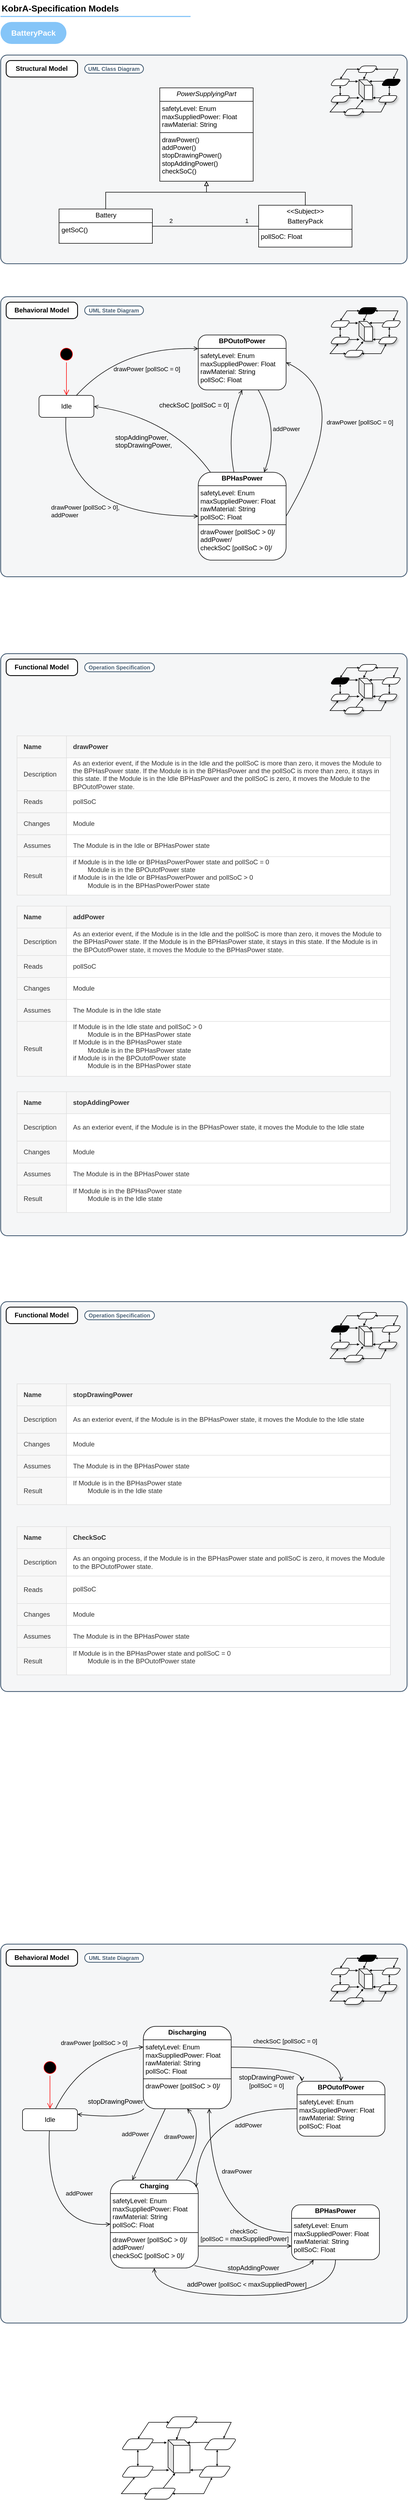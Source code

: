 <mxfile version="26.0.4">
  <diagram name="Page-1" id="dAf6fVYAmUhkkcVzqibn">
    <mxGraphModel dx="1430" dy="757" grid="1" gridSize="10" guides="1" tooltips="1" connect="1" arrows="1" fold="1" page="1" pageScale="1" pageWidth="827" pageHeight="1169" math="0" shadow="0">
      <root>
        <mxCell id="0" />
        <mxCell id="1" parent="0" />
        <mxCell id="8q97kudcN3n-cvF4AVTS-33" value="" style="rounded=1;whiteSpace=wrap;html=1;strokeColor=#475E75;fillColor=#F5F6F7;arcSize=24;absoluteArcSize=1;imageWidth=64;imageHeight=64;strokeWidth=1.5;" parent="1" vertex="1">
          <mxGeometry x="40" y="140" width="740" height="380" as="geometry" />
        </mxCell>
        <mxCell id="8q97kudcN3n-cvF4AVTS-22" value="&lt;b&gt;KobrA-Specification Models&lt;/b&gt;" style="text;fontSize=16;verticalAlign=middle;strokeColor=none;fillColor=none;whiteSpace=wrap;html=1;" parent="1" vertex="1">
          <mxGeometry x="40" y="40" width="346" height="30" as="geometry" />
        </mxCell>
        <mxCell id="8q97kudcN3n-cvF4AVTS-23" value="" style="dashed=0;shape=line;strokeWidth=2;noLabel=1;strokeColor=#0C8CF2;opacity=50;" parent="1" vertex="1">
          <mxGeometry x="40" y="65" width="346" height="10" as="geometry" />
        </mxCell>
        <mxCell id="8q97kudcN3n-cvF4AVTS-28" style="edgeStyle=orthogonalEdgeStyle;rounded=0;orthogonalLoop=1;jettySize=auto;html=1;entryX=0;entryY=0.5;entryDx=0;entryDy=0;endArrow=none;endFill=0;endSize=16;exitX=1;exitY=0.5;exitDx=0;exitDy=0;" parent="1" source="8q97kudcN3n-cvF4AVTS-277" target="8q97kudcN3n-cvF4AVTS-275" edge="1">
          <mxGeometry relative="1" as="geometry">
            <mxPoint x="336.0" y="525" as="sourcePoint" />
            <mxPoint x="440" y="525" as="targetPoint" />
          </mxGeometry>
        </mxCell>
        <mxCell id="8q97kudcN3n-cvF4AVTS-218" value="1" style="edgeLabel;html=1;align=center;verticalAlign=middle;resizable=0;points=[];labelBackgroundColor=none;" parent="8q97kudcN3n-cvF4AVTS-28" vertex="1" connectable="0">
          <mxGeometry x="0.731" y="-1" relative="1" as="geometry">
            <mxPoint x="4" y="-11" as="offset" />
          </mxGeometry>
        </mxCell>
        <mxCell id="8q97kudcN3n-cvF4AVTS-219" value="2" style="edgeLabel;html=1;align=center;verticalAlign=middle;resizable=0;points=[];labelBackgroundColor=none;" parent="8q97kudcN3n-cvF4AVTS-28" vertex="1" connectable="0">
          <mxGeometry x="-0.575" relative="1" as="geometry">
            <mxPoint x="-8" y="-10" as="offset" />
          </mxGeometry>
        </mxCell>
        <mxCell id="8q97kudcN3n-cvF4AVTS-34" value="&lt;b&gt;Structural Model&lt;/b&gt;" style="rounded=1;whiteSpace=wrap;html=1;strokeWidth=1.5;arcSize=16;perimeterSpacing=0;absoluteArcSize=1;" parent="1" vertex="1">
          <mxGeometry x="50" y="150" width="130" height="30" as="geometry" />
        </mxCell>
        <mxCell id="8q97kudcN3n-cvF4AVTS-36" value="" style="rounded=1;whiteSpace=wrap;html=1;strokeColor=#475E75;fillColor=#F5F6F7;arcSize=24;absoluteArcSize=1;imageWidth=64;imageHeight=64;strokeWidth=1.5;" parent="1" vertex="1">
          <mxGeometry x="40" y="580" width="740" height="510" as="geometry" />
        </mxCell>
        <mxCell id="8q97kudcN3n-cvF4AVTS-37" value="&lt;b&gt;Behavioral Model&lt;/b&gt;" style="rounded=1;whiteSpace=wrap;html=1;strokeWidth=1.5;arcSize=16;perimeterSpacing=0;absoluteArcSize=1;" parent="1" vertex="1">
          <mxGeometry x="50" y="590" width="130" height="30" as="geometry" />
        </mxCell>
        <mxCell id="8q97kudcN3n-cvF4AVTS-171" value="" style="group;glass=0;" parent="1" vertex="1" connectable="0">
          <mxGeometry x="260" y="4441" width="210" height="150" as="geometry" />
        </mxCell>
        <mxCell id="8q97kudcN3n-cvF4AVTS-38" value="" style="shape=parallelogram;html=1;strokeWidth=1;perimeter=parallelogramPerimeter;whiteSpace=wrap;rounded=1;arcSize=12;size=0.23;" parent="8q97kudcN3n-cvF4AVTS-171" vertex="1">
          <mxGeometry x="150" y="40" width="60" height="20" as="geometry" />
        </mxCell>
        <mxCell id="8q97kudcN3n-cvF4AVTS-39" value="" style="shape=parallelogram;html=1;strokeWidth=1;perimeter=parallelogramPerimeter;whiteSpace=wrap;rounded=1;arcSize=12;size=0.23;" parent="8q97kudcN3n-cvF4AVTS-171" vertex="1">
          <mxGeometry x="80" width="60" height="20" as="geometry" />
        </mxCell>
        <mxCell id="8q97kudcN3n-cvF4AVTS-40" value="" style="shape=parallelogram;html=1;strokeWidth=1;perimeter=parallelogramPerimeter;whiteSpace=wrap;rounded=1;arcSize=12;size=0.23;" parent="8q97kudcN3n-cvF4AVTS-171" vertex="1">
          <mxGeometry y="40" width="60" height="20" as="geometry" />
        </mxCell>
        <mxCell id="8q97kudcN3n-cvF4AVTS-54" value="" style="edgeStyle=isometricEdgeStyle;endArrow=none;html=1;elbow=vertical;rounded=0;entryX=1;entryY=0.5;entryDx=0;entryDy=0;exitX=1;exitY=0.5;exitDx=0;exitDy=0;" parent="8q97kudcN3n-cvF4AVTS-171" source="8q97kudcN3n-cvF4AVTS-39" target="8q97kudcN3n-cvF4AVTS-39" edge="1">
          <mxGeometry width="50" height="100" relative="1" as="geometry">
            <mxPoint x="145" y="120" as="sourcePoint" />
            <mxPoint x="195" y="20" as="targetPoint" />
            <Array as="points" />
          </mxGeometry>
        </mxCell>
        <mxCell id="8q97kudcN3n-cvF4AVTS-66" value="" style="endArrow=open;html=1;rounded=0;endSize=2;entryX=1;entryY=0.5;entryDx=0;entryDy=0;exitX=0.598;exitY=-0.024;exitDx=0;exitDy=0;exitPerimeter=0;startArrow=open;startFill=0;endFill=0;startSize=2;" parent="8q97kudcN3n-cvF4AVTS-171" source="8q97kudcN3n-cvF4AVTS-38" target="8q97kudcN3n-cvF4AVTS-39" edge="1">
          <mxGeometry width="50" height="50" relative="1" as="geometry">
            <mxPoint x="190" y="50" as="sourcePoint" />
            <mxPoint x="153.1" y="20" as="targetPoint" />
            <Array as="points">
              <mxPoint x="200" y="10" />
            </Array>
          </mxGeometry>
        </mxCell>
        <mxCell id="8q97kudcN3n-cvF4AVTS-67" value="" style="endArrow=open;html=1;rounded=0;endSize=2;entryX=0;entryY=0.5;entryDx=0;entryDy=0;exitX=0.5;exitY=0;exitDx=0;exitDy=0;strokeColor=default;align=center;verticalAlign=middle;fontFamily=Helvetica;fontSize=11;fontColor=default;labelBackgroundColor=default;startArrow=open;startFill=0;startSize=2;endFill=0;" parent="8q97kudcN3n-cvF4AVTS-171" source="8q97kudcN3n-cvF4AVTS-40" target="8q97kudcN3n-cvF4AVTS-39" edge="1">
          <mxGeometry width="50" height="50" relative="1" as="geometry">
            <mxPoint x="96" y="40" as="sourcePoint" />
            <mxPoint x="83" y="20" as="targetPoint" />
            <Array as="points">
              <mxPoint x="50" y="10" />
            </Array>
          </mxGeometry>
        </mxCell>
        <mxCell id="8q97kudcN3n-cvF4AVTS-70" value="" style="shape=cube;whiteSpace=wrap;html=1;boundedLbl=1;backgroundOutline=1;darkOpacity=0.05;darkOpacity2=0.1;size=10;" parent="8q97kudcN3n-cvF4AVTS-171" vertex="1">
          <mxGeometry x="85" y="42" width="40" height="60" as="geometry" />
        </mxCell>
        <mxCell id="8q97kudcN3n-cvF4AVTS-71" value="" style="endArrow=block;html=1;rounded=0;exitX=0.475;exitY=0.969;exitDx=0;exitDy=0;exitPerimeter=0;entryX=0;entryY=0;entryDx=15;entryDy=0;entryPerimeter=0;endSize=2;strokeColor=default;align=center;verticalAlign=middle;fontFamily=Helvetica;fontSize=11;fontColor=default;labelBackgroundColor=default;endFill=1;" parent="8q97kudcN3n-cvF4AVTS-171" source="8q97kudcN3n-cvF4AVTS-39" target="8q97kudcN3n-cvF4AVTS-70" edge="1">
          <mxGeometry width="50" height="50" relative="1" as="geometry">
            <mxPoint x="120" y="130" as="sourcePoint" />
            <mxPoint x="170" y="80" as="targetPoint" />
          </mxGeometry>
        </mxCell>
        <mxCell id="8q97kudcN3n-cvF4AVTS-72" value="" style="endArrow=block;html=1;rounded=0;exitX=0;exitY=0.25;exitDx=0;exitDy=0;entryX=0;entryY=0;entryDx=35;entryDy=5;entryPerimeter=0;endSize=2;strokeColor=default;align=center;verticalAlign=middle;fontFamily=Helvetica;fontSize=11;fontColor=default;labelBackgroundColor=default;endFill=1;" parent="8q97kudcN3n-cvF4AVTS-171" source="8q97kudcN3n-cvF4AVTS-38" target="8q97kudcN3n-cvF4AVTS-70" edge="1">
          <mxGeometry width="50" height="50" relative="1" as="geometry">
            <mxPoint x="115" y="30" as="sourcePoint" />
            <mxPoint x="115" y="50" as="targetPoint" />
          </mxGeometry>
        </mxCell>
        <mxCell id="8q97kudcN3n-cvF4AVTS-73" value="" style="endArrow=block;html=1;rounded=0;exitX=0.93;exitY=0.361;exitDx=0;exitDy=0;entryX=-0.052;entryY=0.085;entryDx=0;entryDy=0;entryPerimeter=0;endSize=2;exitPerimeter=0;endFill=1;" parent="8q97kudcN3n-cvF4AVTS-171" source="8q97kudcN3n-cvF4AVTS-40" target="8q97kudcN3n-cvF4AVTS-70" edge="1">
          <mxGeometry width="50" height="50" relative="1" as="geometry">
            <mxPoint x="169" y="57" as="sourcePoint" />
            <mxPoint x="135" y="57" as="targetPoint" />
          </mxGeometry>
        </mxCell>
        <mxCell id="8q97kudcN3n-cvF4AVTS-74" value="" style="shape=parallelogram;html=1;strokeWidth=1;perimeter=parallelogramPerimeter;whiteSpace=wrap;rounded=1;arcSize=12;size=0.23;" parent="8q97kudcN3n-cvF4AVTS-171" vertex="1">
          <mxGeometry x="140" y="90" width="60" height="20" as="geometry" />
        </mxCell>
        <mxCell id="8q97kudcN3n-cvF4AVTS-75" value="" style="shape=parallelogram;html=1;strokeWidth=1;perimeter=parallelogramPerimeter;whiteSpace=wrap;rounded=1;arcSize=12;size=0.23;" parent="8q97kudcN3n-cvF4AVTS-171" vertex="1">
          <mxGeometry x="40" y="130" width="60" height="20" as="geometry" />
        </mxCell>
        <mxCell id="8q97kudcN3n-cvF4AVTS-76" value="" style="shape=parallelogram;html=1;strokeWidth=1;perimeter=parallelogramPerimeter;whiteSpace=wrap;rounded=1;arcSize=12;size=0.23;" parent="8q97kudcN3n-cvF4AVTS-171" vertex="1">
          <mxGeometry y="90" width="60" height="20" as="geometry" />
        </mxCell>
        <mxCell id="8q97kudcN3n-cvF4AVTS-77" value="" style="edgeStyle=isometricEdgeStyle;endArrow=none;html=1;elbow=vertical;rounded=0;entryX=1;entryY=0.5;entryDx=0;entryDy=0;exitX=1;exitY=0.5;exitDx=0;exitDy=0;" parent="8q97kudcN3n-cvF4AVTS-171" source="8q97kudcN3n-cvF4AVTS-75" target="8q97kudcN3n-cvF4AVTS-75" edge="1">
          <mxGeometry width="50" height="100" relative="1" as="geometry">
            <mxPoint x="135" y="170" as="sourcePoint" />
            <mxPoint x="185" y="70" as="targetPoint" />
            <Array as="points" />
          </mxGeometry>
        </mxCell>
        <mxCell id="8q97kudcN3n-cvF4AVTS-78" value="" style="endArrow=open;html=1;rounded=0;endSize=2;entryX=1;entryY=0.5;entryDx=0;entryDy=0;exitX=0.421;exitY=1.024;exitDx=0;exitDy=0;exitPerimeter=0;strokeColor=default;align=center;verticalAlign=middle;fontFamily=Helvetica;fontSize=11;fontColor=default;labelBackgroundColor=default;startArrow=open;startFill=0;startSize=2;endFill=0;" parent="8q97kudcN3n-cvF4AVTS-171" source="8q97kudcN3n-cvF4AVTS-74" target="8q97kudcN3n-cvF4AVTS-75" edge="1">
          <mxGeometry width="50" height="50" relative="1" as="geometry">
            <mxPoint x="180" y="100" as="sourcePoint" />
            <mxPoint x="143.1" y="70" as="targetPoint" />
            <Array as="points">
              <mxPoint x="150" y="140" />
            </Array>
          </mxGeometry>
        </mxCell>
        <mxCell id="8q97kudcN3n-cvF4AVTS-79" value="" style="endArrow=open;html=1;rounded=0;endSize=2;entryX=0;entryY=0.5;entryDx=0;entryDy=0;exitX=0.405;exitY=1.002;exitDx=0;exitDy=0;exitPerimeter=0;strokeColor=default;align=center;verticalAlign=middle;fontFamily=Helvetica;fontSize=11;fontColor=default;labelBackgroundColor=default;startArrow=open;startFill=0;startSize=2;endFill=0;" parent="8q97kudcN3n-cvF4AVTS-171" source="8q97kudcN3n-cvF4AVTS-76" target="8q97kudcN3n-cvF4AVTS-75" edge="1">
          <mxGeometry width="50" height="50" relative="1" as="geometry">
            <mxPoint x="86" y="90" as="sourcePoint" />
            <mxPoint x="73" y="70" as="targetPoint" />
            <Array as="points">
              <mxPoint y="140" />
            </Array>
          </mxGeometry>
        </mxCell>
        <mxCell id="8q97kudcN3n-cvF4AVTS-80" value="" style="endArrow=block;html=1;rounded=0;exitX=0.605;exitY=-0.013;exitDx=0;exitDy=0;exitPerimeter=0;entryX=0.326;entryY=1.008;entryDx=0;entryDy=0;entryPerimeter=0;endSize=2;strokeColor=default;align=center;verticalAlign=middle;fontFamily=Helvetica;fontSize=11;fontColor=default;labelBackgroundColor=default;endFill=1;" parent="8q97kudcN3n-cvF4AVTS-171" source="8q97kudcN3n-cvF4AVTS-75" target="8q97kudcN3n-cvF4AVTS-70" edge="1">
          <mxGeometry width="50" height="50" relative="1" as="geometry">
            <mxPoint x="110" y="180" as="sourcePoint" />
            <mxPoint x="95" y="92" as="targetPoint" />
          </mxGeometry>
        </mxCell>
        <mxCell id="8q97kudcN3n-cvF4AVTS-81" value="" style="endArrow=block;html=1;rounded=0;exitX=0;exitY=0.25;exitDx=0;exitDy=0;endSize=2;entryX=1.006;entryY=0.917;entryDx=0;entryDy=0;entryPerimeter=0;strokeColor=default;align=center;verticalAlign=middle;fontFamily=Helvetica;fontSize=11;fontColor=default;labelBackgroundColor=default;endFill=1;" parent="8q97kudcN3n-cvF4AVTS-171" source="8q97kudcN3n-cvF4AVTS-74" target="8q97kudcN3n-cvF4AVTS-70" edge="1">
          <mxGeometry width="50" height="50" relative="1" as="geometry">
            <mxPoint x="105" y="80" as="sourcePoint" />
            <mxPoint x="130" y="97" as="targetPoint" />
          </mxGeometry>
        </mxCell>
        <mxCell id="8q97kudcN3n-cvF4AVTS-82" value="" style="endArrow=block;html=1;rounded=0;exitX=0.93;exitY=0.361;exitDx=0;exitDy=0;entryX=0.047;entryY=0.917;entryDx=0;entryDy=0;entryPerimeter=0;endSize=2;exitPerimeter=0;strokeColor=default;align=center;verticalAlign=middle;fontFamily=Helvetica;fontSize=11;fontColor=default;labelBackgroundColor=default;endFill=1;" parent="8q97kudcN3n-cvF4AVTS-171" source="8q97kudcN3n-cvF4AVTS-76" target="8q97kudcN3n-cvF4AVTS-70" edge="1">
          <mxGeometry width="50" height="50" relative="1" as="geometry">
            <mxPoint x="159" y="107" as="sourcePoint" />
            <mxPoint x="78" y="97" as="targetPoint" />
          </mxGeometry>
        </mxCell>
        <mxCell id="8q97kudcN3n-cvF4AVTS-83" value="" style="endArrow=open;startArrow=open;html=1;rounded=0;entryX=0.5;entryY=1;entryDx=0;entryDy=0;exitX=0.5;exitY=0;exitDx=0;exitDy=0;endSize=2;startSize=2;startFill=0;endFill=0;" parent="8q97kudcN3n-cvF4AVTS-171" source="8q97kudcN3n-cvF4AVTS-76" target="8q97kudcN3n-cvF4AVTS-40" edge="1">
          <mxGeometry width="50" height="50" relative="1" as="geometry">
            <mxPoint x="20" y="100" as="sourcePoint" />
            <mxPoint x="70" y="50" as="targetPoint" />
          </mxGeometry>
        </mxCell>
        <mxCell id="8q97kudcN3n-cvF4AVTS-84" value="" style="endArrow=open;startArrow=open;html=1;rounded=0;entryX=0.409;entryY=0.996;entryDx=0;entryDy=0;exitX=0.572;exitY=0.009;exitDx=0;exitDy=0;endSize=2;startSize=2;startFill=0;endFill=0;entryPerimeter=0;exitPerimeter=0;" parent="8q97kudcN3n-cvF4AVTS-171" source="8q97kudcN3n-cvF4AVTS-74" target="8q97kudcN3n-cvF4AVTS-38" edge="1">
          <mxGeometry width="50" height="50" relative="1" as="geometry">
            <mxPoint x="179.81" y="90" as="sourcePoint" />
            <mxPoint x="179.81" y="60" as="targetPoint" />
          </mxGeometry>
        </mxCell>
        <mxCell id="8q97kudcN3n-cvF4AVTS-172" value="" style="group;glass=0;shadow=0;" parent="1" vertex="1" connectable="0">
          <mxGeometry x="640" y="600" width="130" height="90" as="geometry" />
        </mxCell>
        <mxCell id="8q97kudcN3n-cvF4AVTS-173" value="" style="shape=parallelogram;html=1;strokeWidth=1;perimeter=parallelogramPerimeter;whiteSpace=wrap;rounded=1;arcSize=12;size=0.23;shadow=0;" parent="8q97kudcN3n-cvF4AVTS-172" vertex="1">
          <mxGeometry x="92.857" y="24" width="37.143" height="12" as="geometry" />
        </mxCell>
        <mxCell id="8q97kudcN3n-cvF4AVTS-174" value="" style="shape=parallelogram;html=1;strokeWidth=1;perimeter=parallelogramPerimeter;whiteSpace=wrap;rounded=1;arcSize=12;size=0.23;shadow=0;fillColor=#000000;" parent="8q97kudcN3n-cvF4AVTS-172" vertex="1">
          <mxGeometry x="49.524" width="37.143" height="12" as="geometry" />
        </mxCell>
        <mxCell id="8q97kudcN3n-cvF4AVTS-175" value="" style="shape=parallelogram;html=1;strokeWidth=1;perimeter=parallelogramPerimeter;whiteSpace=wrap;rounded=1;arcSize=12;size=0.23;shadow=0;" parent="8q97kudcN3n-cvF4AVTS-172" vertex="1">
          <mxGeometry y="24" width="37.143" height="12" as="geometry" />
        </mxCell>
        <mxCell id="8q97kudcN3n-cvF4AVTS-176" value="" style="edgeStyle=isometricEdgeStyle;endArrow=none;html=1;elbow=vertical;rounded=0;entryX=1;entryY=0.5;entryDx=0;entryDy=0;exitX=1;exitY=0.5;exitDx=0;exitDy=0;" parent="8q97kudcN3n-cvF4AVTS-172" source="8q97kudcN3n-cvF4AVTS-174" target="8q97kudcN3n-cvF4AVTS-174" edge="1">
          <mxGeometry width="50" height="100" relative="1" as="geometry">
            <mxPoint x="89.762" y="72" as="sourcePoint" />
            <mxPoint x="120.714" y="12" as="targetPoint" />
            <Array as="points" />
          </mxGeometry>
        </mxCell>
        <mxCell id="8q97kudcN3n-cvF4AVTS-177" value="" style="endArrow=open;html=1;rounded=0;endSize=2;entryX=1;entryY=0.5;entryDx=0;entryDy=0;exitX=0.598;exitY=-0.024;exitDx=0;exitDy=0;exitPerimeter=0;startArrow=open;startFill=0;endFill=0;startSize=2;" parent="8q97kudcN3n-cvF4AVTS-172" source="8q97kudcN3n-cvF4AVTS-173" target="8q97kudcN3n-cvF4AVTS-174" edge="1">
          <mxGeometry width="50" height="50" relative="1" as="geometry">
            <mxPoint x="117.619" y="30" as="sourcePoint" />
            <mxPoint x="94.776" y="12" as="targetPoint" />
            <Array as="points">
              <mxPoint x="123.81" y="6" />
            </Array>
          </mxGeometry>
        </mxCell>
        <mxCell id="8q97kudcN3n-cvF4AVTS-178" value="" style="endArrow=open;html=1;rounded=0;endSize=2;entryX=0;entryY=0.5;entryDx=0;entryDy=0;exitX=0.5;exitY=0;exitDx=0;exitDy=0;strokeColor=default;align=center;verticalAlign=middle;fontFamily=Helvetica;fontSize=11;fontColor=default;labelBackgroundColor=default;startArrow=open;startFill=0;startSize=2;endFill=0;" parent="8q97kudcN3n-cvF4AVTS-172" source="8q97kudcN3n-cvF4AVTS-175" target="8q97kudcN3n-cvF4AVTS-174" edge="1">
          <mxGeometry width="50" height="50" relative="1" as="geometry">
            <mxPoint x="59.429" y="24" as="sourcePoint" />
            <mxPoint x="51.381" y="12" as="targetPoint" />
            <Array as="points">
              <mxPoint x="30.952" y="6" />
            </Array>
          </mxGeometry>
        </mxCell>
        <mxCell id="8q97kudcN3n-cvF4AVTS-179" value="" style="shape=cube;whiteSpace=wrap;html=1;boundedLbl=1;backgroundOutline=1;darkOpacity=0.05;darkOpacity2=0.1;size=10;shadow=1;" parent="8q97kudcN3n-cvF4AVTS-172" vertex="1">
          <mxGeometry x="52.619" y="25.2" width="24.762" height="36" as="geometry" />
        </mxCell>
        <mxCell id="8q97kudcN3n-cvF4AVTS-180" value="" style="endArrow=block;html=1;rounded=0;exitX=0.475;exitY=0.969;exitDx=0;exitDy=0;exitPerimeter=0;entryX=0.332;entryY=-0.012;entryDx=0;entryDy=0;entryPerimeter=0;endSize=2;strokeColor=default;align=center;verticalAlign=middle;fontFamily=Helvetica;fontSize=11;fontColor=default;labelBackgroundColor=default;endFill=1;" parent="8q97kudcN3n-cvF4AVTS-172" source="8q97kudcN3n-cvF4AVTS-174" target="8q97kudcN3n-cvF4AVTS-179" edge="1">
          <mxGeometry width="50" height="50" relative="1" as="geometry">
            <mxPoint x="74.286" y="78" as="sourcePoint" />
            <mxPoint x="105.238" y="48" as="targetPoint" />
          </mxGeometry>
        </mxCell>
        <mxCell id="8q97kudcN3n-cvF4AVTS-181" value="" style="endArrow=block;html=1;rounded=0;exitX=0;exitY=0.25;exitDx=0;exitDy=0;entryX=0.753;entryY=0.083;entryDx=0;entryDy=0;entryPerimeter=0;endSize=2;strokeColor=default;align=center;verticalAlign=middle;fontFamily=Helvetica;fontSize=11;fontColor=default;labelBackgroundColor=default;endFill=1;" parent="8q97kudcN3n-cvF4AVTS-172" source="8q97kudcN3n-cvF4AVTS-173" target="8q97kudcN3n-cvF4AVTS-179" edge="1">
          <mxGeometry width="50" height="50" relative="1" as="geometry">
            <mxPoint x="71.19" y="18" as="sourcePoint" />
            <mxPoint x="71.19" y="30" as="targetPoint" />
          </mxGeometry>
        </mxCell>
        <mxCell id="8q97kudcN3n-cvF4AVTS-182" value="" style="endArrow=block;html=1;rounded=0;exitX=0.93;exitY=0.361;exitDx=0;exitDy=0;entryX=-0.052;entryY=0.085;entryDx=0;entryDy=0;entryPerimeter=0;endSize=2;exitPerimeter=0;endFill=1;" parent="8q97kudcN3n-cvF4AVTS-172" source="8q97kudcN3n-cvF4AVTS-175" target="8q97kudcN3n-cvF4AVTS-179" edge="1">
          <mxGeometry width="50" height="50" relative="1" as="geometry">
            <mxPoint x="104.619" y="34.2" as="sourcePoint" />
            <mxPoint x="83.571" y="34.2" as="targetPoint" />
          </mxGeometry>
        </mxCell>
        <mxCell id="8q97kudcN3n-cvF4AVTS-183" value="" style="shape=parallelogram;html=1;strokeWidth=1;perimeter=parallelogramPerimeter;whiteSpace=wrap;rounded=1;arcSize=12;size=0.23;shadow=1;" parent="8q97kudcN3n-cvF4AVTS-172" vertex="1">
          <mxGeometry x="86.667" y="54" width="37.143" height="12" as="geometry" />
        </mxCell>
        <mxCell id="8q97kudcN3n-cvF4AVTS-184" value="" style="shape=parallelogram;html=1;strokeWidth=1;perimeter=parallelogramPerimeter;whiteSpace=wrap;rounded=1;arcSize=12;size=0.23;shadow=1;" parent="8q97kudcN3n-cvF4AVTS-172" vertex="1">
          <mxGeometry x="24.762" y="78" width="37.143" height="12" as="geometry" />
        </mxCell>
        <mxCell id="8q97kudcN3n-cvF4AVTS-185" value="" style="shape=parallelogram;html=1;strokeWidth=1;perimeter=parallelogramPerimeter;whiteSpace=wrap;rounded=1;arcSize=12;size=0.23;shadow=1;" parent="8q97kudcN3n-cvF4AVTS-172" vertex="1">
          <mxGeometry y="54" width="37.143" height="12" as="geometry" />
        </mxCell>
        <mxCell id="8q97kudcN3n-cvF4AVTS-186" value="" style="edgeStyle=isometricEdgeStyle;endArrow=none;html=1;elbow=vertical;rounded=0;entryX=1;entryY=0.5;entryDx=0;entryDy=0;exitX=1;exitY=0.5;exitDx=0;exitDy=0;" parent="8q97kudcN3n-cvF4AVTS-172" source="8q97kudcN3n-cvF4AVTS-184" target="8q97kudcN3n-cvF4AVTS-184" edge="1">
          <mxGeometry width="50" height="100" relative="1" as="geometry">
            <mxPoint x="83.571" y="102" as="sourcePoint" />
            <mxPoint x="114.524" y="42" as="targetPoint" />
            <Array as="points" />
          </mxGeometry>
        </mxCell>
        <mxCell id="8q97kudcN3n-cvF4AVTS-187" value="" style="endArrow=open;html=1;rounded=0;endSize=2;entryX=1;entryY=0.5;entryDx=0;entryDy=0;exitX=0.421;exitY=1.024;exitDx=0;exitDy=0;exitPerimeter=0;strokeColor=default;align=center;verticalAlign=middle;fontFamily=Helvetica;fontSize=11;fontColor=default;labelBackgroundColor=default;startArrow=open;startFill=0;startSize=2;endFill=0;" parent="8q97kudcN3n-cvF4AVTS-172" source="8q97kudcN3n-cvF4AVTS-183" target="8q97kudcN3n-cvF4AVTS-184" edge="1">
          <mxGeometry width="50" height="50" relative="1" as="geometry">
            <mxPoint x="111.429" y="60" as="sourcePoint" />
            <mxPoint x="88.586" y="42" as="targetPoint" />
            <Array as="points">
              <mxPoint x="92.857" y="84" />
            </Array>
          </mxGeometry>
        </mxCell>
        <mxCell id="8q97kudcN3n-cvF4AVTS-188" value="" style="endArrow=open;html=1;rounded=0;endSize=2;entryX=0;entryY=0.5;entryDx=0;entryDy=0;exitX=0.405;exitY=1.002;exitDx=0;exitDy=0;exitPerimeter=0;strokeColor=default;align=center;verticalAlign=middle;fontFamily=Helvetica;fontSize=11;fontColor=default;labelBackgroundColor=default;startArrow=open;startFill=0;startSize=2;endFill=0;" parent="8q97kudcN3n-cvF4AVTS-172" source="8q97kudcN3n-cvF4AVTS-185" target="8q97kudcN3n-cvF4AVTS-184" edge="1">
          <mxGeometry width="50" height="50" relative="1" as="geometry">
            <mxPoint x="53.238" y="54" as="sourcePoint" />
            <mxPoint x="45.19" y="42" as="targetPoint" />
            <Array as="points">
              <mxPoint y="84" />
            </Array>
          </mxGeometry>
        </mxCell>
        <mxCell id="8q97kudcN3n-cvF4AVTS-189" value="" style="endArrow=block;html=1;rounded=0;exitX=0.605;exitY=-0.013;exitDx=0;exitDy=0;exitPerimeter=0;entryX=0.326;entryY=1.008;entryDx=0;entryDy=0;entryPerimeter=0;endSize=2;strokeColor=default;align=center;verticalAlign=middle;fontFamily=Helvetica;fontSize=11;fontColor=default;labelBackgroundColor=default;endFill=1;" parent="8q97kudcN3n-cvF4AVTS-172" source="8q97kudcN3n-cvF4AVTS-184" target="8q97kudcN3n-cvF4AVTS-179" edge="1">
          <mxGeometry width="50" height="50" relative="1" as="geometry">
            <mxPoint x="68.095" y="108" as="sourcePoint" />
            <mxPoint x="58.81" y="55.2" as="targetPoint" />
          </mxGeometry>
        </mxCell>
        <mxCell id="8q97kudcN3n-cvF4AVTS-190" value="" style="endArrow=block;html=1;rounded=0;exitX=0;exitY=0.25;exitDx=0;exitDy=0;endSize=2;entryX=1.006;entryY=0.917;entryDx=0;entryDy=0;entryPerimeter=0;strokeColor=default;align=center;verticalAlign=middle;fontFamily=Helvetica;fontSize=11;fontColor=default;labelBackgroundColor=default;endFill=1;" parent="8q97kudcN3n-cvF4AVTS-172" source="8q97kudcN3n-cvF4AVTS-183" target="8q97kudcN3n-cvF4AVTS-179" edge="1">
          <mxGeometry width="50" height="50" relative="1" as="geometry">
            <mxPoint x="65" y="48" as="sourcePoint" />
            <mxPoint x="80.476" y="58.2" as="targetPoint" />
          </mxGeometry>
        </mxCell>
        <mxCell id="8q97kudcN3n-cvF4AVTS-191" value="" style="endArrow=block;html=1;rounded=0;exitX=0.93;exitY=0.361;exitDx=0;exitDy=0;entryX=0.047;entryY=0.917;entryDx=0;entryDy=0;entryPerimeter=0;endSize=2;exitPerimeter=0;strokeColor=default;align=center;verticalAlign=middle;fontFamily=Helvetica;fontSize=11;fontColor=default;labelBackgroundColor=default;endFill=1;" parent="8q97kudcN3n-cvF4AVTS-172" source="8q97kudcN3n-cvF4AVTS-185" target="8q97kudcN3n-cvF4AVTS-179" edge="1">
          <mxGeometry width="50" height="50" relative="1" as="geometry">
            <mxPoint x="98.429" y="64.2" as="sourcePoint" />
            <mxPoint x="48.286" y="58.2" as="targetPoint" />
          </mxGeometry>
        </mxCell>
        <mxCell id="8q97kudcN3n-cvF4AVTS-192" value="" style="endArrow=open;startArrow=open;html=1;rounded=0;entryX=0.5;entryY=1;entryDx=0;entryDy=0;exitX=0.5;exitY=0;exitDx=0;exitDy=0;endSize=2;startSize=2;startFill=0;endFill=0;" parent="8q97kudcN3n-cvF4AVTS-172" source="8q97kudcN3n-cvF4AVTS-185" target="8q97kudcN3n-cvF4AVTS-175" edge="1">
          <mxGeometry width="50" height="50" relative="1" as="geometry">
            <mxPoint x="12.381" y="60" as="sourcePoint" />
            <mxPoint x="43.333" y="30" as="targetPoint" />
          </mxGeometry>
        </mxCell>
        <mxCell id="8q97kudcN3n-cvF4AVTS-193" value="" style="endArrow=open;startArrow=open;html=1;rounded=0;entryX=0.409;entryY=0.996;entryDx=0;entryDy=0;exitX=0.572;exitY=0.009;exitDx=0;exitDy=0;endSize=2;startSize=2;startFill=0;endFill=0;entryPerimeter=0;exitPerimeter=0;" parent="8q97kudcN3n-cvF4AVTS-172" source="8q97kudcN3n-cvF4AVTS-183" target="8q97kudcN3n-cvF4AVTS-173" edge="1">
          <mxGeometry width="50" height="50" relative="1" as="geometry">
            <mxPoint x="111.311" y="54" as="sourcePoint" />
            <mxPoint x="111.311" y="36" as="targetPoint" />
          </mxGeometry>
        </mxCell>
        <mxCell id="8q97kudcN3n-cvF4AVTS-220" value="" style="group;glass=0;shadow=0;" parent="1" vertex="1" connectable="0">
          <mxGeometry x="640" y="160" width="130" height="90" as="geometry" />
        </mxCell>
        <mxCell id="8q97kudcN3n-cvF4AVTS-221" value="" style="shape=parallelogram;html=1;strokeWidth=1;perimeter=parallelogramPerimeter;whiteSpace=wrap;rounded=1;arcSize=12;size=0.23;fillColor=#000000;shadow=0;" parent="8q97kudcN3n-cvF4AVTS-220" vertex="1">
          <mxGeometry x="92.857" y="24" width="37.143" height="12" as="geometry" />
        </mxCell>
        <mxCell id="8q97kudcN3n-cvF4AVTS-222" value="" style="shape=parallelogram;html=1;strokeWidth=1;perimeter=parallelogramPerimeter;whiteSpace=wrap;rounded=1;arcSize=12;size=0.23;shadow=0;" parent="8q97kudcN3n-cvF4AVTS-220" vertex="1">
          <mxGeometry x="49.524" width="37.143" height="12" as="geometry" />
        </mxCell>
        <mxCell id="8q97kudcN3n-cvF4AVTS-223" value="" style="shape=parallelogram;html=1;strokeWidth=1;perimeter=parallelogramPerimeter;whiteSpace=wrap;rounded=1;arcSize=12;size=0.23;shadow=0;" parent="8q97kudcN3n-cvF4AVTS-220" vertex="1">
          <mxGeometry y="24" width="37.143" height="12" as="geometry" />
        </mxCell>
        <mxCell id="8q97kudcN3n-cvF4AVTS-224" value="" style="edgeStyle=isometricEdgeStyle;endArrow=none;html=1;elbow=vertical;rounded=0;entryX=1;entryY=0.5;entryDx=0;entryDy=0;exitX=1;exitY=0.5;exitDx=0;exitDy=0;" parent="8q97kudcN3n-cvF4AVTS-220" source="8q97kudcN3n-cvF4AVTS-222" target="8q97kudcN3n-cvF4AVTS-222" edge="1">
          <mxGeometry width="50" height="100" relative="1" as="geometry">
            <mxPoint x="89.762" y="72" as="sourcePoint" />
            <mxPoint x="120.714" y="12" as="targetPoint" />
            <Array as="points" />
          </mxGeometry>
        </mxCell>
        <mxCell id="8q97kudcN3n-cvF4AVTS-225" value="" style="endArrow=open;html=1;rounded=0;endSize=2;entryX=1;entryY=0.5;entryDx=0;entryDy=0;exitX=0.598;exitY=-0.024;exitDx=0;exitDy=0;exitPerimeter=0;startArrow=open;startFill=0;endFill=0;startSize=2;" parent="8q97kudcN3n-cvF4AVTS-220" source="8q97kudcN3n-cvF4AVTS-221" target="8q97kudcN3n-cvF4AVTS-222" edge="1">
          <mxGeometry width="50" height="50" relative="1" as="geometry">
            <mxPoint x="117.619" y="30" as="sourcePoint" />
            <mxPoint x="94.776" y="12" as="targetPoint" />
            <Array as="points">
              <mxPoint x="123.81" y="6" />
            </Array>
          </mxGeometry>
        </mxCell>
        <mxCell id="8q97kudcN3n-cvF4AVTS-226" value="" style="endArrow=open;html=1;rounded=0;endSize=2;entryX=0;entryY=0.5;entryDx=0;entryDy=0;exitX=0.5;exitY=0;exitDx=0;exitDy=0;strokeColor=default;align=center;verticalAlign=middle;fontFamily=Helvetica;fontSize=11;fontColor=default;labelBackgroundColor=default;startArrow=open;startFill=0;startSize=2;endFill=0;" parent="8q97kudcN3n-cvF4AVTS-220" source="8q97kudcN3n-cvF4AVTS-223" target="8q97kudcN3n-cvF4AVTS-222" edge="1">
          <mxGeometry width="50" height="50" relative="1" as="geometry">
            <mxPoint x="59.429" y="24" as="sourcePoint" />
            <mxPoint x="51.381" y="12" as="targetPoint" />
            <Array as="points">
              <mxPoint x="30.952" y="6" />
            </Array>
          </mxGeometry>
        </mxCell>
        <mxCell id="8q97kudcN3n-cvF4AVTS-227" value="" style="shape=cube;whiteSpace=wrap;html=1;boundedLbl=1;backgroundOutline=1;darkOpacity=0.05;darkOpacity2=0.1;size=10;shadow=1;" parent="8q97kudcN3n-cvF4AVTS-220" vertex="1">
          <mxGeometry x="52.619" y="25.2" width="24.762" height="36" as="geometry" />
        </mxCell>
        <mxCell id="8q97kudcN3n-cvF4AVTS-228" value="" style="endArrow=block;html=1;rounded=0;exitX=0.475;exitY=0.969;exitDx=0;exitDy=0;exitPerimeter=0;entryX=0.332;entryY=-0.012;entryDx=0;entryDy=0;entryPerimeter=0;endSize=2;strokeColor=default;align=center;verticalAlign=middle;fontFamily=Helvetica;fontSize=11;fontColor=default;labelBackgroundColor=default;endFill=1;" parent="8q97kudcN3n-cvF4AVTS-220" source="8q97kudcN3n-cvF4AVTS-222" target="8q97kudcN3n-cvF4AVTS-227" edge="1">
          <mxGeometry width="50" height="50" relative="1" as="geometry">
            <mxPoint x="74.286" y="78" as="sourcePoint" />
            <mxPoint x="105.238" y="48" as="targetPoint" />
          </mxGeometry>
        </mxCell>
        <mxCell id="8q97kudcN3n-cvF4AVTS-229" value="" style="endArrow=block;html=1;rounded=0;exitX=0;exitY=0.25;exitDx=0;exitDy=0;entryX=0.753;entryY=0.083;entryDx=0;entryDy=0;entryPerimeter=0;endSize=2;strokeColor=default;align=center;verticalAlign=middle;fontFamily=Helvetica;fontSize=11;fontColor=default;labelBackgroundColor=default;endFill=1;" parent="8q97kudcN3n-cvF4AVTS-220" source="8q97kudcN3n-cvF4AVTS-221" target="8q97kudcN3n-cvF4AVTS-227" edge="1">
          <mxGeometry width="50" height="50" relative="1" as="geometry">
            <mxPoint x="71.19" y="18" as="sourcePoint" />
            <mxPoint x="71.19" y="30" as="targetPoint" />
          </mxGeometry>
        </mxCell>
        <mxCell id="8q97kudcN3n-cvF4AVTS-230" value="" style="endArrow=block;html=1;rounded=0;exitX=0.93;exitY=0.361;exitDx=0;exitDy=0;entryX=-0.052;entryY=0.085;entryDx=0;entryDy=0;entryPerimeter=0;endSize=2;exitPerimeter=0;endFill=1;" parent="8q97kudcN3n-cvF4AVTS-220" source="8q97kudcN3n-cvF4AVTS-223" target="8q97kudcN3n-cvF4AVTS-227" edge="1">
          <mxGeometry width="50" height="50" relative="1" as="geometry">
            <mxPoint x="104.619" y="34.2" as="sourcePoint" />
            <mxPoint x="83.571" y="34.2" as="targetPoint" />
          </mxGeometry>
        </mxCell>
        <mxCell id="8q97kudcN3n-cvF4AVTS-231" value="" style="shape=parallelogram;html=1;strokeWidth=1;perimeter=parallelogramPerimeter;whiteSpace=wrap;rounded=1;arcSize=12;size=0.23;shadow=1;" parent="8q97kudcN3n-cvF4AVTS-220" vertex="1">
          <mxGeometry x="86.667" y="54" width="37.143" height="12" as="geometry" />
        </mxCell>
        <mxCell id="8q97kudcN3n-cvF4AVTS-232" value="" style="shape=parallelogram;html=1;strokeWidth=1;perimeter=parallelogramPerimeter;whiteSpace=wrap;rounded=1;arcSize=12;size=0.23;shadow=1;" parent="8q97kudcN3n-cvF4AVTS-220" vertex="1">
          <mxGeometry x="24.762" y="78" width="37.143" height="12" as="geometry" />
        </mxCell>
        <mxCell id="8q97kudcN3n-cvF4AVTS-233" value="" style="shape=parallelogram;html=1;strokeWidth=1;perimeter=parallelogramPerimeter;whiteSpace=wrap;rounded=1;arcSize=12;size=0.23;shadow=1;" parent="8q97kudcN3n-cvF4AVTS-220" vertex="1">
          <mxGeometry y="54" width="37.143" height="12" as="geometry" />
        </mxCell>
        <mxCell id="8q97kudcN3n-cvF4AVTS-234" value="" style="edgeStyle=isometricEdgeStyle;endArrow=none;html=1;elbow=vertical;rounded=0;entryX=1;entryY=0.5;entryDx=0;entryDy=0;exitX=1;exitY=0.5;exitDx=0;exitDy=0;" parent="8q97kudcN3n-cvF4AVTS-220" source="8q97kudcN3n-cvF4AVTS-232" target="8q97kudcN3n-cvF4AVTS-232" edge="1">
          <mxGeometry width="50" height="100" relative="1" as="geometry">
            <mxPoint x="83.571" y="102" as="sourcePoint" />
            <mxPoint x="114.524" y="42" as="targetPoint" />
            <Array as="points" />
          </mxGeometry>
        </mxCell>
        <mxCell id="8q97kudcN3n-cvF4AVTS-235" value="" style="endArrow=open;html=1;rounded=0;endSize=2;entryX=1;entryY=0.5;entryDx=0;entryDy=0;exitX=0.421;exitY=1.024;exitDx=0;exitDy=0;exitPerimeter=0;strokeColor=default;align=center;verticalAlign=middle;fontFamily=Helvetica;fontSize=11;fontColor=default;labelBackgroundColor=default;startArrow=open;startFill=0;startSize=2;endFill=0;" parent="8q97kudcN3n-cvF4AVTS-220" source="8q97kudcN3n-cvF4AVTS-231" target="8q97kudcN3n-cvF4AVTS-232" edge="1">
          <mxGeometry width="50" height="50" relative="1" as="geometry">
            <mxPoint x="111.429" y="60" as="sourcePoint" />
            <mxPoint x="88.586" y="42" as="targetPoint" />
            <Array as="points">
              <mxPoint x="92.857" y="84" />
            </Array>
          </mxGeometry>
        </mxCell>
        <mxCell id="8q97kudcN3n-cvF4AVTS-236" value="" style="endArrow=open;html=1;rounded=0;endSize=2;entryX=0;entryY=0.5;entryDx=0;entryDy=0;exitX=0.405;exitY=1.002;exitDx=0;exitDy=0;exitPerimeter=0;strokeColor=default;align=center;verticalAlign=middle;fontFamily=Helvetica;fontSize=11;fontColor=default;labelBackgroundColor=default;startArrow=open;startFill=0;startSize=2;endFill=0;" parent="8q97kudcN3n-cvF4AVTS-220" source="8q97kudcN3n-cvF4AVTS-233" target="8q97kudcN3n-cvF4AVTS-232" edge="1">
          <mxGeometry width="50" height="50" relative="1" as="geometry">
            <mxPoint x="53.238" y="54" as="sourcePoint" />
            <mxPoint x="45.19" y="42" as="targetPoint" />
            <Array as="points">
              <mxPoint y="84" />
            </Array>
          </mxGeometry>
        </mxCell>
        <mxCell id="8q97kudcN3n-cvF4AVTS-237" value="" style="endArrow=block;html=1;rounded=0;exitX=0.605;exitY=-0.013;exitDx=0;exitDy=0;exitPerimeter=0;entryX=0.326;entryY=1.008;entryDx=0;entryDy=0;entryPerimeter=0;endSize=2;strokeColor=default;align=center;verticalAlign=middle;fontFamily=Helvetica;fontSize=11;fontColor=default;labelBackgroundColor=default;endFill=1;" parent="8q97kudcN3n-cvF4AVTS-220" source="8q97kudcN3n-cvF4AVTS-232" target="8q97kudcN3n-cvF4AVTS-227" edge="1">
          <mxGeometry width="50" height="50" relative="1" as="geometry">
            <mxPoint x="68.095" y="108" as="sourcePoint" />
            <mxPoint x="58.81" y="55.2" as="targetPoint" />
          </mxGeometry>
        </mxCell>
        <mxCell id="8q97kudcN3n-cvF4AVTS-238" value="" style="endArrow=block;html=1;rounded=0;exitX=0;exitY=0.25;exitDx=0;exitDy=0;endSize=2;entryX=1.006;entryY=0.917;entryDx=0;entryDy=0;entryPerimeter=0;strokeColor=default;align=center;verticalAlign=middle;fontFamily=Helvetica;fontSize=11;fontColor=default;labelBackgroundColor=default;endFill=1;" parent="8q97kudcN3n-cvF4AVTS-220" source="8q97kudcN3n-cvF4AVTS-231" target="8q97kudcN3n-cvF4AVTS-227" edge="1">
          <mxGeometry width="50" height="50" relative="1" as="geometry">
            <mxPoint x="65" y="48" as="sourcePoint" />
            <mxPoint x="80.476" y="58.2" as="targetPoint" />
          </mxGeometry>
        </mxCell>
        <mxCell id="8q97kudcN3n-cvF4AVTS-239" value="" style="endArrow=block;html=1;rounded=0;exitX=0.93;exitY=0.361;exitDx=0;exitDy=0;entryX=0.047;entryY=0.917;entryDx=0;entryDy=0;entryPerimeter=0;endSize=2;exitPerimeter=0;strokeColor=default;align=center;verticalAlign=middle;fontFamily=Helvetica;fontSize=11;fontColor=default;labelBackgroundColor=default;endFill=1;" parent="8q97kudcN3n-cvF4AVTS-220" source="8q97kudcN3n-cvF4AVTS-233" target="8q97kudcN3n-cvF4AVTS-227" edge="1">
          <mxGeometry width="50" height="50" relative="1" as="geometry">
            <mxPoint x="98.429" y="64.2" as="sourcePoint" />
            <mxPoint x="48.286" y="58.2" as="targetPoint" />
          </mxGeometry>
        </mxCell>
        <mxCell id="8q97kudcN3n-cvF4AVTS-240" value="" style="endArrow=open;startArrow=open;html=1;rounded=0;entryX=0.5;entryY=1;entryDx=0;entryDy=0;exitX=0.5;exitY=0;exitDx=0;exitDy=0;endSize=2;startSize=2;startFill=0;endFill=0;" parent="8q97kudcN3n-cvF4AVTS-220" source="8q97kudcN3n-cvF4AVTS-233" target="8q97kudcN3n-cvF4AVTS-223" edge="1">
          <mxGeometry width="50" height="50" relative="1" as="geometry">
            <mxPoint x="12.381" y="60" as="sourcePoint" />
            <mxPoint x="43.333" y="30" as="targetPoint" />
          </mxGeometry>
        </mxCell>
        <mxCell id="8q97kudcN3n-cvF4AVTS-241" value="" style="endArrow=open;startArrow=open;html=1;rounded=0;entryX=0.409;entryY=0.996;entryDx=0;entryDy=0;exitX=0.572;exitY=0.009;exitDx=0;exitDy=0;endSize=2;startSize=2;startFill=0;endFill=0;entryPerimeter=0;exitPerimeter=0;" parent="8q97kudcN3n-cvF4AVTS-220" source="8q97kudcN3n-cvF4AVTS-231" target="8q97kudcN3n-cvF4AVTS-221" edge="1">
          <mxGeometry width="50" height="50" relative="1" as="geometry">
            <mxPoint x="111.311" y="54" as="sourcePoint" />
            <mxPoint x="111.311" y="36" as="targetPoint" />
          </mxGeometry>
        </mxCell>
        <mxCell id="8q97kudcN3n-cvF4AVTS-242" value="&lt;font size=&quot;1&quot; color=&quot;#475f75&quot;&gt;&lt;b style=&quot;&quot;&gt;UML Class Diagram&lt;/b&gt;&lt;/font&gt;" style="rounded=1;whiteSpace=wrap;html=1;arcSize=50;strokeColor=#475f75;fillColor=default;strokeWidth=1.5;" parent="1" vertex="1">
          <mxGeometry x="193" y="157" width="107" height="16" as="geometry" />
        </mxCell>
        <mxCell id="8q97kudcN3n-cvF4AVTS-243" value="&lt;font size=&quot;1&quot; color=&quot;#475f75&quot;&gt;&lt;b style=&quot;&quot;&gt;UML State Diagram&lt;/b&gt;&lt;/font&gt;" style="rounded=1;whiteSpace=wrap;html=1;arcSize=50;strokeColor=#475f75;fillColor=default;strokeWidth=1.5;" parent="1" vertex="1">
          <mxGeometry x="193" y="597" width="107" height="16" as="geometry" />
        </mxCell>
        <mxCell id="8q97kudcN3n-cvF4AVTS-244" value="" style="ellipse;html=1;shape=startState;fillColor=#000000;strokeColor=#ff0000;" parent="1" vertex="1">
          <mxGeometry x="145" y="670" width="30" height="30" as="geometry" />
        </mxCell>
        <mxCell id="8q97kudcN3n-cvF4AVTS-245" value="" style="edgeStyle=orthogonalEdgeStyle;html=1;verticalAlign=bottom;endArrow=open;endSize=8;strokeColor=#ff0000;rounded=0;entryX=0.5;entryY=0;entryDx=0;entryDy=0;" parent="1" source="8q97kudcN3n-cvF4AVTS-244" target="8q97kudcN3n-cvF4AVTS-258" edge="1">
          <mxGeometry relative="1" as="geometry">
            <mxPoint x="160" y="760" as="targetPoint" />
          </mxGeometry>
        </mxCell>
        <mxCell id="8q97kudcN3n-cvF4AVTS-262" style="rounded=0;orthogonalLoop=1;jettySize=auto;html=1;entryX=0;entryY=0.25;entryDx=0;entryDy=0;endArrow=open;endFill=0;elbow=vertical;curved=1;" parent="1" source="8q97kudcN3n-cvF4AVTS-258" target="8q97kudcN3n-cvF4AVTS-260" edge="1">
          <mxGeometry relative="1" as="geometry">
            <Array as="points">
              <mxPoint x="260" y="670" />
            </Array>
          </mxGeometry>
        </mxCell>
        <mxCell id="8q97kudcN3n-cvF4AVTS-263" value="drawPower [pollSoC = 0]" style="edgeLabel;html=1;align=center;verticalAlign=middle;resizable=0;points=[];labelBackgroundColor=none;" parent="8q97kudcN3n-cvF4AVTS-262" vertex="1" connectable="0">
          <mxGeometry x="-0.204" y="-25" relative="1" as="geometry">
            <mxPoint x="39" y="12" as="offset" />
          </mxGeometry>
        </mxCell>
        <mxCell id="8q97kudcN3n-cvF4AVTS-264" style="rounded=0;orthogonalLoop=1;jettySize=auto;html=1;entryX=0;entryY=0.5;entryDx=0;entryDy=0;curved=1;endArrow=open;endFill=0;" parent="1" source="8q97kudcN3n-cvF4AVTS-258" target="8q97kudcN3n-cvF4AVTS-261" edge="1">
          <mxGeometry relative="1" as="geometry">
            <Array as="points">
              <mxPoint x="150" y="980" />
            </Array>
          </mxGeometry>
        </mxCell>
        <mxCell id="8q97kudcN3n-cvF4AVTS-265" value="&lt;span style=&quot;&quot;&gt;drawPower [pollSoC &amp;gt; 0],&lt;/span&gt;&lt;div style=&quot;text-align: left;&quot;&gt;&lt;span style=&quot;&quot;&gt;addPower&lt;/span&gt;&lt;/div&gt;" style="edgeLabel;html=1;align=center;verticalAlign=middle;resizable=0;points=[];labelBackgroundColor=none;" parent="8q97kudcN3n-cvF4AVTS-264" vertex="1" connectable="0">
          <mxGeometry x="-0.289" y="16" relative="1" as="geometry">
            <mxPoint x="26" y="17" as="offset" />
          </mxGeometry>
        </mxCell>
        <mxCell id="8q97kudcN3n-cvF4AVTS-258" value="Idle" style="shape=rect;rounded=1;html=1;whiteSpace=wrap;align=center;" parent="1" vertex="1">
          <mxGeometry x="110" y="760" width="100" height="40" as="geometry" />
        </mxCell>
        <mxCell id="hPU_T4FVZ36vSJ-rB4k6-204" style="rounded=0;orthogonalLoop=1;jettySize=auto;html=1;entryX=0.75;entryY=0;entryDx=0;entryDy=0;curved=1;endArrow=open;endFill=0;" parent="1" source="8q97kudcN3n-cvF4AVTS-260" target="8q97kudcN3n-cvF4AVTS-261" edge="1">
          <mxGeometry relative="1" as="geometry">
            <Array as="points">
              <mxPoint x="550" y="820" />
            </Array>
          </mxGeometry>
        </mxCell>
        <mxCell id="hPU_T4FVZ36vSJ-rB4k6-205" value="addPower" style="edgeLabel;html=1;align=center;verticalAlign=middle;resizable=0;points=[];labelBackgroundColor=none;" parent="hPU_T4FVZ36vSJ-rB4k6-204" vertex="1" connectable="0">
          <mxGeometry x="-0.133" y="-16" relative="1" as="geometry">
            <mxPoint x="28" as="offset" />
          </mxGeometry>
        </mxCell>
        <mxCell id="8q97kudcN3n-cvF4AVTS-260" value="&lt;p style=&quot;margin:0px;margin-top:4px;text-align:center;&quot;&gt;&lt;b&gt;BPOutofPower&lt;/b&gt;&lt;/p&gt;&lt;hr size=&quot;1&quot; style=&quot;border-style:solid;&quot;&gt;&lt;p style=&quot;margin:0px;margin-left:4px;&quot;&gt;&lt;span style=&quot;background-color: initial; color: light-dark(rgb(0, 0, 0), rgb(255, 255, 255));&quot;&gt;safetyLevel:&lt;/span&gt;&lt;span style=&quot;background-color: initial; color: light-dark(rgb(0, 0, 0), rgb(255, 255, 255));&quot;&gt;&amp;nbsp;&lt;/span&gt;&lt;span style=&quot;background-color: transparent; color: light-dark(rgb(0, 0, 0), rgb(255, 255, 255));&quot;&gt;Enum&lt;/span&gt;&lt;/p&gt;&lt;p style=&quot;margin:0px;margin-left:4px;&quot;&gt;maxSuppliedPower:&lt;span style=&quot;background-color: initial;&quot;&gt;&amp;nbsp;&lt;/span&gt;&lt;span style=&quot;background-color: transparent; color: light-dark(rgb(0, 0, 0), rgb(255, 255, 255));&quot;&gt;Float&lt;/span&gt;&lt;/p&gt;&lt;p style=&quot;margin:0px;margin-left:4px;&quot;&gt;rawMaterial:&lt;span style=&quot;background-color: initial;&quot;&gt;&amp;nbsp;String&lt;/span&gt;&lt;/p&gt;&lt;p style=&quot;margin:0px;margin-left:4px;&quot;&gt;pollSoC: Float&lt;/p&gt;&lt;p style=&quot;margin:0px;margin-left:4px;&quot;&gt;&lt;br&gt;&lt;/p&gt;&lt;p style=&quot;margin:0px;margin-left:4px;&quot;&gt;&lt;br&gt;&lt;/p&gt;" style="verticalAlign=top;align=left;overflow=fill;html=1;whiteSpace=wrap;rounded=1;" parent="1" vertex="1">
          <mxGeometry x="400" y="650" width="160" height="100" as="geometry" />
        </mxCell>
        <mxCell id="8q97kudcN3n-cvF4AVTS-266" style="rounded=0;orthogonalLoop=1;jettySize=auto;html=1;entryX=1;entryY=0.5;entryDx=0;entryDy=0;endArrow=open;endFill=0;curved=1;exitX=1;exitY=0.5;exitDx=0;exitDy=0;" parent="1" source="8q97kudcN3n-cvF4AVTS-261" target="8q97kudcN3n-cvF4AVTS-260" edge="1">
          <mxGeometry relative="1" as="geometry">
            <Array as="points">
              <mxPoint x="690" y="760" />
            </Array>
          </mxGeometry>
        </mxCell>
        <mxCell id="8q97kudcN3n-cvF4AVTS-267" value="&lt;span style=&quot;&quot;&gt;drawPower [pollSoC = 0]&lt;/span&gt;" style="edgeLabel;html=1;align=center;verticalAlign=middle;resizable=0;points=[];labelBackgroundColor=none;" parent="8q97kudcN3n-cvF4AVTS-266" vertex="1" connectable="0">
          <mxGeometry x="0.35" y="40" relative="1" as="geometry">
            <mxPoint x="33" y="18" as="offset" />
          </mxGeometry>
        </mxCell>
        <mxCell id="8q97kudcN3n-cvF4AVTS-272" style="rounded=0;orthogonalLoop=1;jettySize=auto;html=1;entryX=1;entryY=0.5;entryDx=0;entryDy=0;curved=1;endArrow=open;endFill=0;" parent="1" source="8q97kudcN3n-cvF4AVTS-261" target="8q97kudcN3n-cvF4AVTS-258" edge="1">
          <mxGeometry relative="1" as="geometry">
            <Array as="points">
              <mxPoint x="350" y="800" />
            </Array>
          </mxGeometry>
        </mxCell>
        <mxCell id="8q97kudcN3n-cvF4AVTS-274" value="&lt;div style=&quot;text-align: left;&quot;&gt;&lt;span style=&quot;font-size: 12px; text-wrap-mode: wrap; background-color: transparent; color: light-dark(rgb(0, 0, 0), rgb(255, 255, 255));&quot;&gt;stopAddingPower,&lt;/span&gt;&lt;/div&gt;&lt;div style=&quot;text-align: left;&quot;&gt;&lt;span style=&quot;font-size: 12px;&quot;&gt;stopDrawingPower,&lt;/span&gt;&lt;span style=&quot;font-size: 12px; text-align: left; text-wrap-mode: wrap;&quot;&gt;&lt;/span&gt;&lt;/div&gt;&lt;div style=&quot;text-align: left;&quot;&gt;&lt;br&gt;&lt;/div&gt;" style="edgeLabel;html=1;align=center;verticalAlign=middle;resizable=0;points=[];labelBackgroundColor=none;" parent="8q97kudcN3n-cvF4AVTS-272" vertex="1" connectable="0">
          <mxGeometry x="-0.098" y="8" relative="1" as="geometry">
            <mxPoint x="-46" y="42" as="offset" />
          </mxGeometry>
        </mxCell>
        <mxCell id="hPU_T4FVZ36vSJ-rB4k6-199" style="rounded=0;orthogonalLoop=1;jettySize=auto;html=1;entryX=0.5;entryY=1;entryDx=0;entryDy=0;endArrow=open;endFill=0;curved=1;" parent="1" source="8q97kudcN3n-cvF4AVTS-261" target="8q97kudcN3n-cvF4AVTS-260" edge="1">
          <mxGeometry relative="1" as="geometry">
            <Array as="points">
              <mxPoint x="450" y="820" />
            </Array>
          </mxGeometry>
        </mxCell>
        <mxCell id="hPU_T4FVZ36vSJ-rB4k6-200" value="&lt;span style=&quot;font-size: 12px; text-align: left;&quot;&gt;checkSoC [pollSoC = 0]&lt;/span&gt;" style="edgeLabel;html=1;align=center;verticalAlign=middle;resizable=0;points=[];labelBackgroundColor=none;" parent="hPU_T4FVZ36vSJ-rB4k6-199" vertex="1" connectable="0">
          <mxGeometry x="0.406" y="1" relative="1" as="geometry">
            <mxPoint x="-69" y="-15" as="offset" />
          </mxGeometry>
        </mxCell>
        <mxCell id="8q97kudcN3n-cvF4AVTS-261" value="&lt;p style=&quot;margin:0px;margin-top:4px;text-align:center;&quot;&gt;&lt;b&gt;BPHasPower&lt;/b&gt;&lt;/p&gt;&lt;hr size=&quot;1&quot; style=&quot;border-style:solid;&quot;&gt;&lt;p style=&quot;margin: 0px 0px 0px 4px;&quot;&gt;&lt;span style=&quot;background-color: initial; color: light-dark(rgb(0, 0, 0), rgb(255, 255, 255));&quot;&gt;safetyLevel&lt;/span&gt;&lt;span style=&quot;background-color: initial; color: light-dark(rgb(0, 0, 0), rgb(255, 255, 255));&quot;&gt;:&lt;/span&gt;&lt;span style=&quot;background-color: initial; color: light-dark(rgb(0, 0, 0), rgb(255, 255, 255));&quot;&gt;&amp;nbsp;&lt;/span&gt;&lt;span style=&quot;background-color: transparent; color: light-dark(rgb(0, 0, 0), rgb(255, 255, 255));&quot;&gt;Enum&lt;/span&gt;&lt;/p&gt;&lt;div&gt;&lt;p style=&quot;margin: 0px 0px 0px 4px;&quot;&gt;maxSuppliedPower&lt;span style=&quot;background-color: initial;&quot;&gt;:&lt;/span&gt;&lt;span style=&quot;background-color: initial;&quot;&gt;&amp;nbsp;Float&lt;/span&gt;&lt;/p&gt;&lt;/div&gt;&lt;p style=&quot;margin: 0px 0px 0px 4px;&quot;&gt;rawMaterial&lt;span style=&quot;background-color: initial;&quot;&gt;:&lt;/span&gt;&lt;span style=&quot;background-color: initial;&quot;&gt;&amp;nbsp;String&lt;/span&gt;&lt;/p&gt;&lt;p style=&quot;margin:0px;margin-left:4px;&quot;&gt;pollSoC: Float&lt;/p&gt;&lt;hr size=&quot;1&quot; style=&quot;border-style:solid;&quot;&gt;&lt;p style=&quot;margin:0px;margin-left:4px;&quot;&gt;drawPower [pollSoC &amp;gt; 0]/&lt;/p&gt;&lt;p style=&quot;margin:0px;margin-left:4px;&quot;&gt;addPower/&lt;/p&gt;&lt;p style=&quot;margin:0px;margin-left:4px;&quot;&gt;checkSoC [pollSoC &amp;gt; 0]/&lt;/p&gt;" style="verticalAlign=top;align=left;overflow=fill;html=1;whiteSpace=wrap;rounded=1;" parent="1" vertex="1">
          <mxGeometry x="400" y="900" width="160" height="160" as="geometry" />
        </mxCell>
        <mxCell id="8q97kudcN3n-cvF4AVTS-270" value="&lt;font style=&quot;font-size: 14px; color: rgb(255, 255, 255);&quot;&gt;&lt;b style=&quot;&quot;&gt;BatteryPack&lt;/b&gt;&lt;/font&gt;" style="rounded=1;whiteSpace=wrap;html=1;arcSize=50;strokeColor=none;fillColor=#0C8CF2;strokeWidth=2;dashed=0;opacity=50;align=center;verticalAlign=middle;fontFamily=Helvetica;fontSize=12;fontColor=default;gradientColor=none;" parent="1" vertex="1">
          <mxGeometry x="40" y="80" width="120" height="40" as="geometry" />
        </mxCell>
        <mxCell id="8q97kudcN3n-cvF4AVTS-279" style="edgeStyle=orthogonalEdgeStyle;rounded=0;orthogonalLoop=1;jettySize=auto;html=1;entryX=0.5;entryY=1;entryDx=0;entryDy=0;exitX=0.5;exitY=0;exitDx=0;exitDy=0;endArrow=block;endFill=0;" parent="1" source="8q97kudcN3n-cvF4AVTS-275" target="8q97kudcN3n-cvF4AVTS-278" edge="1">
          <mxGeometry relative="1" as="geometry">
            <Array as="points">
              <mxPoint x="595" y="390" />
              <mxPoint x="415" y="390" />
            </Array>
          </mxGeometry>
        </mxCell>
        <mxCell id="8q97kudcN3n-cvF4AVTS-275" value="&lt;p style=&quot;margin:0px;margin-top:4px;text-align:center;&quot;&gt;&amp;lt;&amp;lt;Subject&amp;gt;&amp;gt;&lt;/p&gt;&lt;p style=&quot;margin:0px;margin-top:4px;text-align:center;&quot;&gt;BatteryPack&lt;/p&gt;&lt;hr size=&quot;1&quot; style=&quot;border-style:solid;&quot;&gt;&lt;p style=&quot;margin: 0px 0px 0px 4px;&quot;&gt;&lt;span style=&quot;background-color: transparent; color: light-dark(rgb(0, 0, 0), rgb(255, 255, 255));&quot;&gt;pollSoC: Float&lt;/span&gt;&lt;/p&gt;" style="verticalAlign=top;align=left;overflow=fill;html=1;whiteSpace=wrap;rounded=0;" parent="1" vertex="1">
          <mxGeometry x="510" y="413.75" width="170" height="76.25" as="geometry" />
        </mxCell>
        <mxCell id="8q97kudcN3n-cvF4AVTS-280" style="edgeStyle=orthogonalEdgeStyle;rounded=0;orthogonalLoop=1;jettySize=auto;html=1;entryX=0.5;entryY=1;entryDx=0;entryDy=0;exitX=0.5;exitY=0;exitDx=0;exitDy=0;endArrow=block;endFill=0;" parent="1" source="8q97kudcN3n-cvF4AVTS-277" target="8q97kudcN3n-cvF4AVTS-278" edge="1">
          <mxGeometry relative="1" as="geometry">
            <Array as="points">
              <mxPoint x="232" y="390" />
              <mxPoint x="415" y="390" />
            </Array>
          </mxGeometry>
        </mxCell>
        <mxCell id="8q97kudcN3n-cvF4AVTS-277" value="&lt;p style=&quot;margin:0px;margin-top:4px;text-align:center;&quot;&gt;Battery&lt;/p&gt;&lt;hr size=&quot;1&quot; style=&quot;border-style:solid;&quot;&gt;&lt;p style=&quot;margin:0px;margin-left:4px;&quot;&gt;&lt;span style=&quot;background-color: transparent; color: light-dark(rgb(0, 0, 0), rgb(255, 255, 255));&quot;&gt;getSoC()&lt;/span&gt;&lt;/p&gt;" style="verticalAlign=top;align=left;overflow=fill;html=1;whiteSpace=wrap;rounded=0;" parent="1" vertex="1">
          <mxGeometry x="146.5" y="420.62" width="170" height="62.5" as="geometry" />
        </mxCell>
        <mxCell id="8q97kudcN3n-cvF4AVTS-278" value="&lt;p style=&quot;margin:0px;margin-top:4px;text-align:center;&quot;&gt;&lt;i&gt;PowerSupplyingPart&lt;/i&gt;&lt;/p&gt;&lt;hr size=&quot;1&quot; style=&quot;border-style:solid;&quot;&gt;&lt;p style=&quot;margin: 0px 0px 0px 4px;&quot;&gt;&lt;span style=&quot;background-color: initial; color: light-dark(rgb(0, 0, 0), rgb(255, 255, 255));&quot;&gt;safetyLevel&lt;/span&gt;&lt;span style=&quot;background-color: initial; color: light-dark(rgb(0, 0, 0), rgb(255, 255, 255));&quot;&gt;:&lt;/span&gt;&lt;span style=&quot;background-color: initial; color: light-dark(rgb(0, 0, 0), rgb(255, 255, 255));&quot;&gt;&amp;nbsp;Enum&lt;/span&gt;&lt;/p&gt;&lt;div&gt;&lt;p style=&quot;margin: 0px 0px 0px 4px;&quot;&gt;maxSuppliedPower&lt;span style=&quot;background-color: initial;&quot;&gt;:&lt;/span&gt;&lt;span style=&quot;background-color: initial;&quot;&gt;&amp;nbsp;Float&lt;/span&gt;&lt;/p&gt;&lt;/div&gt;&lt;p style=&quot;margin: 0px 0px 0px 4px;&quot;&gt;rawMaterial&lt;span style=&quot;background-color: initial;&quot;&gt;:&lt;/span&gt;&lt;span style=&quot;background-color: initial;&quot;&gt;&amp;nbsp;String&lt;/span&gt;&lt;/p&gt;&lt;hr size=&quot;1&quot; style=&quot;border-style:solid;&quot;&gt;&lt;p style=&quot;margin:0px;margin-left:4px;&quot;&gt;drawPower()&lt;/p&gt;&lt;p style=&quot;margin:0px;margin-left:4px;&quot;&gt;addPower()&lt;/p&gt;&lt;p style=&quot;margin:0px;margin-left:4px;&quot;&gt;&lt;span style=&quot;background-color: rgb(255, 255, 255); text-align: center; text-wrap-mode: nowrap; color: light-dark(rgb(0, 0, 0), rgb(255, 255, 255));&quot;&gt;stopDrawingPower()&lt;/span&gt;&lt;/p&gt;&lt;p style=&quot;margin:0px;margin-left:4px;&quot;&gt;&lt;span style=&quot;background-color: rgb(255, 255, 255); text-align: center; text-wrap-mode: nowrap; color: light-dark(rgb(0, 0, 0), rgb(255, 255, 255));&quot;&gt;&lt;span style=&quot;text-align: left; text-wrap-mode: wrap; background-color: rgb(251, 251, 251);&quot;&gt;stopAddingPower()&lt;/span&gt;&lt;/span&gt;&lt;/p&gt;&lt;p style=&quot;margin:0px;margin-left:4px;&quot;&gt;checkSoC()&lt;/p&gt;" style="verticalAlign=top;align=left;overflow=fill;html=1;whiteSpace=wrap;rounded=0;" parent="1" vertex="1">
          <mxGeometry x="330" y="200" width="170" height="170" as="geometry" />
        </mxCell>
        <mxCell id="hPU_T4FVZ36vSJ-rB4k6-1" value="" style="rounded=1;whiteSpace=wrap;html=1;strokeColor=#475E75;fillColor=#F5F6F7;arcSize=24;absoluteArcSize=1;imageWidth=64;imageHeight=64;strokeWidth=1.5;" parent="1" vertex="1">
          <mxGeometry x="40" y="1230" width="740" height="1060" as="geometry" />
        </mxCell>
        <mxCell id="hPU_T4FVZ36vSJ-rB4k6-5" value="&lt;b&gt;Functional Model&lt;/b&gt;" style="rounded=1;whiteSpace=wrap;html=1;strokeWidth=1.5;arcSize=16;perimeterSpacing=0;absoluteArcSize=1;" parent="1" vertex="1">
          <mxGeometry x="50" y="1240" width="130" height="30" as="geometry" />
        </mxCell>
        <mxCell id="hPU_T4FVZ36vSJ-rB4k6-28" value="&lt;font size=&quot;1&quot; color=&quot;#475f75&quot;&gt;&lt;b style=&quot;&quot;&gt;Operation Specification&lt;/b&gt;&lt;/font&gt;" style="rounded=1;whiteSpace=wrap;html=1;arcSize=50;strokeColor=#475f75;fillColor=default;strokeWidth=1.5;" parent="1" vertex="1">
          <mxGeometry x="193" y="1247" width="127" height="16" as="geometry" />
        </mxCell>
        <mxCell id="hPU_T4FVZ36vSJ-rB4k6-34" value="" style="shape=table;startSize=0;container=1;collapsible=0;childLayout=tableLayout;fontSize=16;rounded=0;strokeColor=default;swimlaneFillColor=none;gradientColor=none;" parent="1" vertex="1">
          <mxGeometry x="70" y="1380" width="680" height="290" as="geometry" />
        </mxCell>
        <mxCell id="hPU_T4FVZ36vSJ-rB4k6-35" value="" style="shape=tableRow;horizontal=0;startSize=0;swimlaneHead=0;swimlaneBody=0;strokeColor=inherit;top=0;left=0;bottom=0;right=0;collapsible=0;dropTarget=0;fillColor=none;points=[[0,0.5],[1,0.5]];portConstraint=eastwest;fontSize=16;" parent="hPU_T4FVZ36vSJ-rB4k6-34" vertex="1">
          <mxGeometry width="680" height="40" as="geometry" />
        </mxCell>
        <mxCell id="hPU_T4FVZ36vSJ-rB4k6-36" value="&lt;b&gt;Name&lt;/b&gt;" style="shape=partialRectangle;html=1;whiteSpace=wrap;connectable=0;strokeColor=#DFDFDF;overflow=hidden;fillColor=#F7F7F7;top=1;left=1;bottom=1;right=1;pointerEvents=1;fontSize=12;align=left;verticalAlign=middle;spacingLeft=10;spacingRight=10;fontFamily=Helvetica;fontColor=#333333;gradientColor=none;" parent="hPU_T4FVZ36vSJ-rB4k6-35" vertex="1">
          <mxGeometry width="90" height="40" as="geometry">
            <mxRectangle width="90" height="40" as="alternateBounds" />
          </mxGeometry>
        </mxCell>
        <mxCell id="hPU_T4FVZ36vSJ-rB4k6-37" value="&lt;b&gt;drawPower&lt;/b&gt;" style="shape=partialRectangle;html=1;whiteSpace=wrap;connectable=0;strokeColor=#DFDFDF;overflow=hidden;fillColor=#F7F7F7;top=1;left=1;bottom=1;right=1;pointerEvents=1;fontSize=12;align=left;verticalAlign=middle;spacingLeft=10;spacingRight=10;fontFamily=Helvetica;fontColor=#333333;gradientColor=none;" parent="hPU_T4FVZ36vSJ-rB4k6-35" vertex="1">
          <mxGeometry x="90" width="590" height="40" as="geometry">
            <mxRectangle width="590" height="40" as="alternateBounds" />
          </mxGeometry>
        </mxCell>
        <mxCell id="hPU_T4FVZ36vSJ-rB4k6-38" value="" style="shape=tableRow;horizontal=0;startSize=0;swimlaneHead=0;swimlaneBody=0;strokeColor=inherit;top=0;left=0;bottom=0;right=0;collapsible=0;dropTarget=0;fillColor=none;points=[[0,0.5],[1,0.5]];portConstraint=eastwest;fontSize=16;" parent="hPU_T4FVZ36vSJ-rB4k6-34" vertex="1">
          <mxGeometry y="40" width="680" height="60" as="geometry" />
        </mxCell>
        <mxCell id="hPU_T4FVZ36vSJ-rB4k6-39" value="Description" style="shape=partialRectangle;html=1;whiteSpace=wrap;connectable=0;strokeColor=#DFDFDF;overflow=hidden;fillColor=#F7F7F7;top=1;left=1;bottom=1;right=1;pointerEvents=1;fontSize=12;align=left;verticalAlign=middle;spacingLeft=10;spacingRight=10;fontFamily=Helvetica;fontColor=#333333;gradientColor=none;" parent="hPU_T4FVZ36vSJ-rB4k6-38" vertex="1">
          <mxGeometry width="90" height="60" as="geometry">
            <mxRectangle width="90" height="60" as="alternateBounds" />
          </mxGeometry>
        </mxCell>
        <mxCell id="hPU_T4FVZ36vSJ-rB4k6-40" value="As an exterior event, if the Module is in the Idle and the pollSoC is more than zero, it moves the Module to the BPHasPower state. If the Module is in the BPHasPower&amp;nbsp;and the pollSoC is more than zero, it stays in this state. If the Module is in the Idle BPHasPower&amp;nbsp;and the pollSoC is zero, it moves the Module to the BPOutofPower state." style="shape=partialRectangle;html=1;whiteSpace=wrap;connectable=0;strokeColor=#DFDFDF;overflow=hidden;fillColor=#FFFFFF;top=1;left=1;bottom=1;right=1;pointerEvents=1;fontSize=12;align=left;verticalAlign=middle;spacingLeft=10;spacingRight=10;fontFamily=Helvetica;fontColor=#333333;gradientColor=none;" parent="hPU_T4FVZ36vSJ-rB4k6-38" vertex="1">
          <mxGeometry x="90" width="590" height="60" as="geometry">
            <mxRectangle width="590" height="60" as="alternateBounds" />
          </mxGeometry>
        </mxCell>
        <mxCell id="hPU_T4FVZ36vSJ-rB4k6-41" value="" style="shape=tableRow;horizontal=0;startSize=0;swimlaneHead=0;swimlaneBody=0;strokeColor=inherit;top=0;left=0;bottom=0;right=0;collapsible=0;dropTarget=0;fillColor=none;points=[[0,0.5],[1,0.5]];portConstraint=eastwest;fontSize=16;" parent="hPU_T4FVZ36vSJ-rB4k6-34" vertex="1">
          <mxGeometry y="100" width="680" height="40" as="geometry" />
        </mxCell>
        <mxCell id="hPU_T4FVZ36vSJ-rB4k6-42" value="Reads" style="shape=partialRectangle;html=1;whiteSpace=wrap;connectable=0;strokeColor=#DFDFDF;overflow=hidden;fillColor=#F7F7F7;top=1;left=1;bottom=1;right=1;pointerEvents=1;fontSize=12;align=left;verticalAlign=middle;spacingLeft=10;spacingRight=10;fontFamily=Helvetica;fontColor=#333333;gradientColor=none;" parent="hPU_T4FVZ36vSJ-rB4k6-41" vertex="1">
          <mxGeometry width="90" height="40" as="geometry">
            <mxRectangle width="90" height="40" as="alternateBounds" />
          </mxGeometry>
        </mxCell>
        <mxCell id="hPU_T4FVZ36vSJ-rB4k6-43" value="pollSoC&amp;nbsp;" style="shape=partialRectangle;html=1;whiteSpace=wrap;connectable=0;strokeColor=#DFDFDF;overflow=hidden;fillColor=#FFFFFF;top=1;left=1;bottom=1;right=1;pointerEvents=1;fontSize=12;align=left;verticalAlign=middle;spacingLeft=10;spacingRight=10;fontFamily=Helvetica;fontColor=#333333;gradientColor=none;" parent="hPU_T4FVZ36vSJ-rB4k6-41" vertex="1">
          <mxGeometry x="90" width="590" height="40" as="geometry">
            <mxRectangle width="590" height="40" as="alternateBounds" />
          </mxGeometry>
        </mxCell>
        <mxCell id="hPU_T4FVZ36vSJ-rB4k6-44" style="shape=tableRow;horizontal=0;startSize=0;swimlaneHead=0;swimlaneBody=0;strokeColor=inherit;top=0;left=0;bottom=0;right=0;collapsible=0;dropTarget=0;fillColor=none;points=[[0,0.5],[1,0.5]];portConstraint=eastwest;fontSize=16;" parent="hPU_T4FVZ36vSJ-rB4k6-34" vertex="1">
          <mxGeometry y="140" width="680" height="40" as="geometry" />
        </mxCell>
        <mxCell id="hPU_T4FVZ36vSJ-rB4k6-45" value="Changes" style="shape=partialRectangle;html=1;whiteSpace=wrap;connectable=0;strokeColor=#DFDFDF;overflow=hidden;fillColor=#F7F7F7;top=1;left=1;bottom=1;right=1;pointerEvents=1;fontSize=12;align=left;verticalAlign=middle;spacingLeft=10;spacingRight=10;fontFamily=Helvetica;fontColor=#333333;gradientColor=none;" parent="hPU_T4FVZ36vSJ-rB4k6-44" vertex="1">
          <mxGeometry width="90" height="40" as="geometry">
            <mxRectangle width="90" height="40" as="alternateBounds" />
          </mxGeometry>
        </mxCell>
        <mxCell id="hPU_T4FVZ36vSJ-rB4k6-46" value="Module" style="shape=partialRectangle;html=1;whiteSpace=wrap;connectable=0;strokeColor=#DFDFDF;overflow=hidden;fillColor=#FFFFFF;top=1;left=1;bottom=1;right=1;pointerEvents=1;fontSize=12;align=left;verticalAlign=middle;spacingLeft=10;spacingRight=10;fontFamily=Helvetica;fontColor=#333333;gradientColor=none;" parent="hPU_T4FVZ36vSJ-rB4k6-44" vertex="1">
          <mxGeometry x="90" width="590" height="40" as="geometry">
            <mxRectangle width="590" height="40" as="alternateBounds" />
          </mxGeometry>
        </mxCell>
        <mxCell id="hPU_T4FVZ36vSJ-rB4k6-47" style="shape=tableRow;horizontal=0;startSize=0;swimlaneHead=0;swimlaneBody=0;strokeColor=inherit;top=0;left=0;bottom=0;right=0;collapsible=0;dropTarget=0;fillColor=none;points=[[0,0.5],[1,0.5]];portConstraint=eastwest;fontSize=16;" parent="hPU_T4FVZ36vSJ-rB4k6-34" vertex="1">
          <mxGeometry y="180" width="680" height="40" as="geometry" />
        </mxCell>
        <mxCell id="hPU_T4FVZ36vSJ-rB4k6-48" value="Assumes" style="shape=partialRectangle;html=1;whiteSpace=wrap;connectable=0;strokeColor=#DFDFDF;overflow=hidden;fillColor=#F7F7F7;top=1;left=1;bottom=1;right=1;pointerEvents=1;fontSize=12;align=left;verticalAlign=middle;spacingLeft=10;spacingRight=10;fontFamily=Helvetica;fontColor=#333333;gradientColor=none;" parent="hPU_T4FVZ36vSJ-rB4k6-47" vertex="1">
          <mxGeometry width="90" height="40" as="geometry">
            <mxRectangle width="90" height="40" as="alternateBounds" />
          </mxGeometry>
        </mxCell>
        <mxCell id="hPU_T4FVZ36vSJ-rB4k6-49" value="The Module is in the Idle or BPHasPower state" style="shape=partialRectangle;html=1;whiteSpace=wrap;connectable=0;strokeColor=#DFDFDF;overflow=hidden;fillColor=#FFFFFF;top=1;left=1;bottom=1;right=1;pointerEvents=1;fontSize=12;align=left;verticalAlign=middle;spacingLeft=10;spacingRight=10;fontFamily=Helvetica;fontColor=#333333;gradientColor=none;" parent="hPU_T4FVZ36vSJ-rB4k6-47" vertex="1">
          <mxGeometry x="90" width="590" height="40" as="geometry">
            <mxRectangle width="590" height="40" as="alternateBounds" />
          </mxGeometry>
        </mxCell>
        <mxCell id="hPU_T4FVZ36vSJ-rB4k6-50" style="shape=tableRow;horizontal=0;startSize=0;swimlaneHead=0;swimlaneBody=0;strokeColor=inherit;top=0;left=0;bottom=0;right=0;collapsible=0;dropTarget=0;fillColor=none;points=[[0,0.5],[1,0.5]];portConstraint=eastwest;fontSize=16;" parent="hPU_T4FVZ36vSJ-rB4k6-34" vertex="1">
          <mxGeometry y="220" width="680" height="70" as="geometry" />
        </mxCell>
        <mxCell id="hPU_T4FVZ36vSJ-rB4k6-51" value="Result" style="shape=partialRectangle;html=1;whiteSpace=wrap;connectable=0;strokeColor=#DFDFDF;overflow=hidden;fillColor=#F7F7F7;top=1;left=1;bottom=1;right=1;pointerEvents=1;fontSize=12;align=left;verticalAlign=middle;spacingLeft=10;spacingRight=10;fontFamily=Helvetica;fontColor=#333333;gradientColor=none;" parent="hPU_T4FVZ36vSJ-rB4k6-50" vertex="1">
          <mxGeometry width="90" height="70" as="geometry">
            <mxRectangle width="90" height="70" as="alternateBounds" />
          </mxGeometry>
        </mxCell>
        <mxCell id="hPU_T4FVZ36vSJ-rB4k6-52" value="if Module&amp;nbsp;is in the Idle or BPHasPowerPower state&amp;nbsp;and pollSoC = 0&lt;div&gt;&lt;span style=&quot;white-space: pre;&quot;&gt;&#x9;&lt;/span&gt;Module is in the BPOutofPower state&lt;/div&gt;&lt;div&gt;if Module&amp;nbsp;is in the Idle or&amp;nbsp;&lt;span style=&quot;background-color: transparent; color: light-dark(rgb(51, 51, 51), rgb(193, 193, 193));&quot;&gt;BPHasPowerPower&lt;/span&gt;&lt;span style=&quot;background-color: transparent; color: light-dark(rgb(51, 51, 51), rgb(193, 193, 193));&quot;&gt;&amp;nbsp;and pollSoC &amp;gt; 0&lt;/span&gt;&lt;/div&gt;&lt;div&gt;&lt;div&gt;&lt;span style=&quot;white-space: pre;&quot;&gt;&#x9;&lt;/span&gt;Module is in the BPHasPowerPower state&lt;/div&gt;&lt;/div&gt;&lt;div&gt;&lt;br&gt;&lt;/div&gt;" style="shape=partialRectangle;html=1;whiteSpace=wrap;connectable=0;strokeColor=#DFDFDF;overflow=hidden;fillColor=#FFFFFF;top=1;left=1;bottom=1;right=1;pointerEvents=1;fontSize=12;align=left;verticalAlign=middle;spacingLeft=10;spacingRight=10;fontFamily=Helvetica;fontColor=#333333;gradientColor=none;" parent="hPU_T4FVZ36vSJ-rB4k6-50" vertex="1">
          <mxGeometry x="90" width="590" height="70" as="geometry">
            <mxRectangle width="590" height="70" as="alternateBounds" />
          </mxGeometry>
        </mxCell>
        <mxCell id="hPU_T4FVZ36vSJ-rB4k6-53" value="" style="group;glass=0;shadow=0;" parent="1" vertex="1" connectable="0">
          <mxGeometry x="640" y="1250" width="130" height="90" as="geometry" />
        </mxCell>
        <mxCell id="hPU_T4FVZ36vSJ-rB4k6-54" value="" style="shape=parallelogram;html=1;strokeWidth=1;perimeter=parallelogramPerimeter;whiteSpace=wrap;rounded=1;arcSize=12;size=0.23;shadow=0;" parent="hPU_T4FVZ36vSJ-rB4k6-53" vertex="1">
          <mxGeometry x="92.857" y="24" width="37.143" height="12" as="geometry" />
        </mxCell>
        <mxCell id="hPU_T4FVZ36vSJ-rB4k6-55" value="" style="shape=parallelogram;html=1;strokeWidth=1;perimeter=parallelogramPerimeter;whiteSpace=wrap;rounded=1;arcSize=12;size=0.23;shadow=0;" parent="hPU_T4FVZ36vSJ-rB4k6-53" vertex="1">
          <mxGeometry x="49.524" width="37.143" height="12" as="geometry" />
        </mxCell>
        <mxCell id="hPU_T4FVZ36vSJ-rB4k6-56" value="" style="shape=parallelogram;html=1;strokeWidth=1;perimeter=parallelogramPerimeter;whiteSpace=wrap;rounded=1;arcSize=12;size=0.23;shadow=0;fillColor=#000000;" parent="hPU_T4FVZ36vSJ-rB4k6-53" vertex="1">
          <mxGeometry y="24" width="37.143" height="12" as="geometry" />
        </mxCell>
        <mxCell id="hPU_T4FVZ36vSJ-rB4k6-57" value="" style="edgeStyle=isometricEdgeStyle;endArrow=none;html=1;elbow=vertical;rounded=0;entryX=1;entryY=0.5;entryDx=0;entryDy=0;exitX=1;exitY=0.5;exitDx=0;exitDy=0;" parent="hPU_T4FVZ36vSJ-rB4k6-53" source="hPU_T4FVZ36vSJ-rB4k6-55" target="hPU_T4FVZ36vSJ-rB4k6-55" edge="1">
          <mxGeometry width="50" height="100" relative="1" as="geometry">
            <mxPoint x="89.762" y="72" as="sourcePoint" />
            <mxPoint x="120.714" y="12" as="targetPoint" />
            <Array as="points" />
          </mxGeometry>
        </mxCell>
        <mxCell id="hPU_T4FVZ36vSJ-rB4k6-58" value="" style="endArrow=open;html=1;rounded=0;endSize=2;entryX=1;entryY=0.5;entryDx=0;entryDy=0;exitX=0.598;exitY=-0.024;exitDx=0;exitDy=0;exitPerimeter=0;startArrow=open;startFill=0;endFill=0;startSize=2;" parent="hPU_T4FVZ36vSJ-rB4k6-53" source="hPU_T4FVZ36vSJ-rB4k6-54" target="hPU_T4FVZ36vSJ-rB4k6-55" edge="1">
          <mxGeometry width="50" height="50" relative="1" as="geometry">
            <mxPoint x="117.619" y="30" as="sourcePoint" />
            <mxPoint x="94.776" y="12" as="targetPoint" />
            <Array as="points">
              <mxPoint x="123.81" y="6" />
            </Array>
          </mxGeometry>
        </mxCell>
        <mxCell id="hPU_T4FVZ36vSJ-rB4k6-59" value="" style="endArrow=open;html=1;rounded=0;endSize=2;entryX=0;entryY=0.5;entryDx=0;entryDy=0;exitX=0.5;exitY=0;exitDx=0;exitDy=0;strokeColor=default;align=center;verticalAlign=middle;fontFamily=Helvetica;fontSize=11;fontColor=default;labelBackgroundColor=default;startArrow=open;startFill=0;startSize=2;endFill=0;" parent="hPU_T4FVZ36vSJ-rB4k6-53" source="hPU_T4FVZ36vSJ-rB4k6-56" target="hPU_T4FVZ36vSJ-rB4k6-55" edge="1">
          <mxGeometry width="50" height="50" relative="1" as="geometry">
            <mxPoint x="59.429" y="24" as="sourcePoint" />
            <mxPoint x="51.381" y="12" as="targetPoint" />
            <Array as="points">
              <mxPoint x="30.952" y="6" />
            </Array>
          </mxGeometry>
        </mxCell>
        <mxCell id="hPU_T4FVZ36vSJ-rB4k6-60" value="" style="shape=cube;whiteSpace=wrap;html=1;boundedLbl=1;backgroundOutline=1;darkOpacity=0.05;darkOpacity2=0.1;size=10;shadow=1;" parent="hPU_T4FVZ36vSJ-rB4k6-53" vertex="1">
          <mxGeometry x="52.619" y="25.2" width="24.762" height="36" as="geometry" />
        </mxCell>
        <mxCell id="hPU_T4FVZ36vSJ-rB4k6-61" value="" style="endArrow=block;html=1;rounded=0;exitX=0.475;exitY=0.969;exitDx=0;exitDy=0;exitPerimeter=0;entryX=0.332;entryY=-0.012;entryDx=0;entryDy=0;entryPerimeter=0;endSize=2;strokeColor=default;align=center;verticalAlign=middle;fontFamily=Helvetica;fontSize=11;fontColor=default;labelBackgroundColor=default;endFill=1;" parent="hPU_T4FVZ36vSJ-rB4k6-53" source="hPU_T4FVZ36vSJ-rB4k6-55" target="hPU_T4FVZ36vSJ-rB4k6-60" edge="1">
          <mxGeometry width="50" height="50" relative="1" as="geometry">
            <mxPoint x="74.286" y="78" as="sourcePoint" />
            <mxPoint x="105.238" y="48" as="targetPoint" />
          </mxGeometry>
        </mxCell>
        <mxCell id="hPU_T4FVZ36vSJ-rB4k6-62" value="" style="endArrow=block;html=1;rounded=0;exitX=0;exitY=0.25;exitDx=0;exitDy=0;entryX=0.753;entryY=0.083;entryDx=0;entryDy=0;entryPerimeter=0;endSize=2;strokeColor=default;align=center;verticalAlign=middle;fontFamily=Helvetica;fontSize=11;fontColor=default;labelBackgroundColor=default;endFill=1;" parent="hPU_T4FVZ36vSJ-rB4k6-53" source="hPU_T4FVZ36vSJ-rB4k6-54" target="hPU_T4FVZ36vSJ-rB4k6-60" edge="1">
          <mxGeometry width="50" height="50" relative="1" as="geometry">
            <mxPoint x="71.19" y="18" as="sourcePoint" />
            <mxPoint x="71.19" y="30" as="targetPoint" />
          </mxGeometry>
        </mxCell>
        <mxCell id="hPU_T4FVZ36vSJ-rB4k6-63" value="" style="endArrow=block;html=1;rounded=0;exitX=0.93;exitY=0.361;exitDx=0;exitDy=0;entryX=-0.052;entryY=0.085;entryDx=0;entryDy=0;entryPerimeter=0;endSize=2;exitPerimeter=0;endFill=1;" parent="hPU_T4FVZ36vSJ-rB4k6-53" source="hPU_T4FVZ36vSJ-rB4k6-56" target="hPU_T4FVZ36vSJ-rB4k6-60" edge="1">
          <mxGeometry width="50" height="50" relative="1" as="geometry">
            <mxPoint x="104.619" y="34.2" as="sourcePoint" />
            <mxPoint x="83.571" y="34.2" as="targetPoint" />
          </mxGeometry>
        </mxCell>
        <mxCell id="hPU_T4FVZ36vSJ-rB4k6-64" value="" style="shape=parallelogram;html=1;strokeWidth=1;perimeter=parallelogramPerimeter;whiteSpace=wrap;rounded=1;arcSize=12;size=0.23;shadow=1;" parent="hPU_T4FVZ36vSJ-rB4k6-53" vertex="1">
          <mxGeometry x="86.667" y="54" width="37.143" height="12" as="geometry" />
        </mxCell>
        <mxCell id="hPU_T4FVZ36vSJ-rB4k6-65" value="" style="shape=parallelogram;html=1;strokeWidth=1;perimeter=parallelogramPerimeter;whiteSpace=wrap;rounded=1;arcSize=12;size=0.23;shadow=1;" parent="hPU_T4FVZ36vSJ-rB4k6-53" vertex="1">
          <mxGeometry x="24.762" y="78" width="37.143" height="12" as="geometry" />
        </mxCell>
        <mxCell id="hPU_T4FVZ36vSJ-rB4k6-66" value="" style="shape=parallelogram;html=1;strokeWidth=1;perimeter=parallelogramPerimeter;whiteSpace=wrap;rounded=1;arcSize=12;size=0.23;shadow=1;" parent="hPU_T4FVZ36vSJ-rB4k6-53" vertex="1">
          <mxGeometry y="54" width="37.143" height="12" as="geometry" />
        </mxCell>
        <mxCell id="hPU_T4FVZ36vSJ-rB4k6-67" value="" style="edgeStyle=isometricEdgeStyle;endArrow=none;html=1;elbow=vertical;rounded=0;entryX=1;entryY=0.5;entryDx=0;entryDy=0;exitX=1;exitY=0.5;exitDx=0;exitDy=0;" parent="hPU_T4FVZ36vSJ-rB4k6-53" source="hPU_T4FVZ36vSJ-rB4k6-65" target="hPU_T4FVZ36vSJ-rB4k6-65" edge="1">
          <mxGeometry width="50" height="100" relative="1" as="geometry">
            <mxPoint x="83.571" y="102" as="sourcePoint" />
            <mxPoint x="114.524" y="42" as="targetPoint" />
            <Array as="points" />
          </mxGeometry>
        </mxCell>
        <mxCell id="hPU_T4FVZ36vSJ-rB4k6-68" value="" style="endArrow=open;html=1;rounded=0;endSize=2;entryX=1;entryY=0.5;entryDx=0;entryDy=0;exitX=0.421;exitY=1.024;exitDx=0;exitDy=0;exitPerimeter=0;strokeColor=default;align=center;verticalAlign=middle;fontFamily=Helvetica;fontSize=11;fontColor=default;labelBackgroundColor=default;startArrow=open;startFill=0;startSize=2;endFill=0;" parent="hPU_T4FVZ36vSJ-rB4k6-53" source="hPU_T4FVZ36vSJ-rB4k6-64" target="hPU_T4FVZ36vSJ-rB4k6-65" edge="1">
          <mxGeometry width="50" height="50" relative="1" as="geometry">
            <mxPoint x="111.429" y="60" as="sourcePoint" />
            <mxPoint x="88.586" y="42" as="targetPoint" />
            <Array as="points">
              <mxPoint x="92.857" y="84" />
            </Array>
          </mxGeometry>
        </mxCell>
        <mxCell id="hPU_T4FVZ36vSJ-rB4k6-69" value="" style="endArrow=open;html=1;rounded=0;endSize=2;entryX=0;entryY=0.5;entryDx=0;entryDy=0;exitX=0.405;exitY=1.002;exitDx=0;exitDy=0;exitPerimeter=0;strokeColor=default;align=center;verticalAlign=middle;fontFamily=Helvetica;fontSize=11;fontColor=default;labelBackgroundColor=default;startArrow=open;startFill=0;startSize=2;endFill=0;" parent="hPU_T4FVZ36vSJ-rB4k6-53" source="hPU_T4FVZ36vSJ-rB4k6-66" target="hPU_T4FVZ36vSJ-rB4k6-65" edge="1">
          <mxGeometry width="50" height="50" relative="1" as="geometry">
            <mxPoint x="53.238" y="54" as="sourcePoint" />
            <mxPoint x="45.19" y="42" as="targetPoint" />
            <Array as="points">
              <mxPoint y="84" />
            </Array>
          </mxGeometry>
        </mxCell>
        <mxCell id="hPU_T4FVZ36vSJ-rB4k6-70" value="" style="endArrow=block;html=1;rounded=0;exitX=0.605;exitY=-0.013;exitDx=0;exitDy=0;exitPerimeter=0;entryX=0.326;entryY=1.008;entryDx=0;entryDy=0;entryPerimeter=0;endSize=2;strokeColor=default;align=center;verticalAlign=middle;fontFamily=Helvetica;fontSize=11;fontColor=default;labelBackgroundColor=default;endFill=1;" parent="hPU_T4FVZ36vSJ-rB4k6-53" source="hPU_T4FVZ36vSJ-rB4k6-65" target="hPU_T4FVZ36vSJ-rB4k6-60" edge="1">
          <mxGeometry width="50" height="50" relative="1" as="geometry">
            <mxPoint x="68.095" y="108" as="sourcePoint" />
            <mxPoint x="58.81" y="55.2" as="targetPoint" />
          </mxGeometry>
        </mxCell>
        <mxCell id="hPU_T4FVZ36vSJ-rB4k6-71" value="" style="endArrow=block;html=1;rounded=0;exitX=0;exitY=0.25;exitDx=0;exitDy=0;endSize=2;entryX=1.006;entryY=0.917;entryDx=0;entryDy=0;entryPerimeter=0;strokeColor=default;align=center;verticalAlign=middle;fontFamily=Helvetica;fontSize=11;fontColor=default;labelBackgroundColor=default;endFill=1;" parent="hPU_T4FVZ36vSJ-rB4k6-53" source="hPU_T4FVZ36vSJ-rB4k6-64" target="hPU_T4FVZ36vSJ-rB4k6-60" edge="1">
          <mxGeometry width="50" height="50" relative="1" as="geometry">
            <mxPoint x="65" y="48" as="sourcePoint" />
            <mxPoint x="80.476" y="58.2" as="targetPoint" />
          </mxGeometry>
        </mxCell>
        <mxCell id="hPU_T4FVZ36vSJ-rB4k6-72" value="" style="endArrow=block;html=1;rounded=0;exitX=0.93;exitY=0.361;exitDx=0;exitDy=0;entryX=0.047;entryY=0.917;entryDx=0;entryDy=0;entryPerimeter=0;endSize=2;exitPerimeter=0;strokeColor=default;align=center;verticalAlign=middle;fontFamily=Helvetica;fontSize=11;fontColor=default;labelBackgroundColor=default;endFill=1;" parent="hPU_T4FVZ36vSJ-rB4k6-53" source="hPU_T4FVZ36vSJ-rB4k6-66" target="hPU_T4FVZ36vSJ-rB4k6-60" edge="1">
          <mxGeometry width="50" height="50" relative="1" as="geometry">
            <mxPoint x="98.429" y="64.2" as="sourcePoint" />
            <mxPoint x="48.286" y="58.2" as="targetPoint" />
          </mxGeometry>
        </mxCell>
        <mxCell id="hPU_T4FVZ36vSJ-rB4k6-73" value="" style="endArrow=open;startArrow=open;html=1;rounded=0;entryX=0.5;entryY=1;entryDx=0;entryDy=0;exitX=0.5;exitY=0;exitDx=0;exitDy=0;endSize=2;startSize=2;startFill=0;endFill=0;" parent="hPU_T4FVZ36vSJ-rB4k6-53" source="hPU_T4FVZ36vSJ-rB4k6-66" target="hPU_T4FVZ36vSJ-rB4k6-56" edge="1">
          <mxGeometry width="50" height="50" relative="1" as="geometry">
            <mxPoint x="12.381" y="60" as="sourcePoint" />
            <mxPoint x="43.333" y="30" as="targetPoint" />
          </mxGeometry>
        </mxCell>
        <mxCell id="hPU_T4FVZ36vSJ-rB4k6-74" value="" style="endArrow=open;startArrow=open;html=1;rounded=0;entryX=0.409;entryY=0.996;entryDx=0;entryDy=0;exitX=0.572;exitY=0.009;exitDx=0;exitDy=0;endSize=2;startSize=2;startFill=0;endFill=0;entryPerimeter=0;exitPerimeter=0;" parent="hPU_T4FVZ36vSJ-rB4k6-53" source="hPU_T4FVZ36vSJ-rB4k6-64" target="hPU_T4FVZ36vSJ-rB4k6-54" edge="1">
          <mxGeometry width="50" height="50" relative="1" as="geometry">
            <mxPoint x="111.311" y="54" as="sourcePoint" />
            <mxPoint x="111.311" y="36" as="targetPoint" />
          </mxGeometry>
        </mxCell>
        <mxCell id="hPU_T4FVZ36vSJ-rB4k6-75" value="" style="shape=table;startSize=0;container=1;collapsible=0;childLayout=tableLayout;fontSize=16;rounded=0;strokeColor=default;swimlaneFillColor=none;gradientColor=none;" parent="1" vertex="1">
          <mxGeometry x="70" y="1690" width="680" height="310" as="geometry" />
        </mxCell>
        <mxCell id="hPU_T4FVZ36vSJ-rB4k6-76" value="" style="shape=tableRow;horizontal=0;startSize=0;swimlaneHead=0;swimlaneBody=0;strokeColor=inherit;top=0;left=0;bottom=0;right=0;collapsible=0;dropTarget=0;fillColor=none;points=[[0,0.5],[1,0.5]];portConstraint=eastwest;fontSize=16;" parent="hPU_T4FVZ36vSJ-rB4k6-75" vertex="1">
          <mxGeometry width="680" height="40" as="geometry" />
        </mxCell>
        <mxCell id="hPU_T4FVZ36vSJ-rB4k6-77" value="&lt;b&gt;Name&lt;/b&gt;" style="shape=partialRectangle;html=1;whiteSpace=wrap;connectable=0;strokeColor=#DFDFDF;overflow=hidden;fillColor=#F7F7F7;top=1;left=1;bottom=1;right=1;pointerEvents=1;fontSize=12;align=left;verticalAlign=middle;spacingLeft=10;spacingRight=10;fontFamily=Helvetica;fontColor=#333333;gradientColor=none;" parent="hPU_T4FVZ36vSJ-rB4k6-76" vertex="1">
          <mxGeometry width="90" height="40" as="geometry">
            <mxRectangle width="90" height="40" as="alternateBounds" />
          </mxGeometry>
        </mxCell>
        <mxCell id="hPU_T4FVZ36vSJ-rB4k6-78" value="&lt;b&gt;addPower&lt;/b&gt;" style="shape=partialRectangle;html=1;whiteSpace=wrap;connectable=0;strokeColor=#DFDFDF;overflow=hidden;fillColor=#F7F7F7;top=1;left=1;bottom=1;right=1;pointerEvents=1;fontSize=12;align=left;verticalAlign=middle;spacingLeft=10;spacingRight=10;fontFamily=Helvetica;fontColor=#333333;gradientColor=none;" parent="hPU_T4FVZ36vSJ-rB4k6-76" vertex="1">
          <mxGeometry x="90" width="590" height="40" as="geometry">
            <mxRectangle width="590" height="40" as="alternateBounds" />
          </mxGeometry>
        </mxCell>
        <mxCell id="hPU_T4FVZ36vSJ-rB4k6-79" value="" style="shape=tableRow;horizontal=0;startSize=0;swimlaneHead=0;swimlaneBody=0;strokeColor=inherit;top=0;left=0;bottom=0;right=0;collapsible=0;dropTarget=0;fillColor=none;points=[[0,0.5],[1,0.5]];portConstraint=eastwest;fontSize=16;" parent="hPU_T4FVZ36vSJ-rB4k6-75" vertex="1">
          <mxGeometry y="40" width="680" height="50" as="geometry" />
        </mxCell>
        <mxCell id="hPU_T4FVZ36vSJ-rB4k6-80" value="Description" style="shape=partialRectangle;html=1;whiteSpace=wrap;connectable=0;strokeColor=#DFDFDF;overflow=hidden;fillColor=#F7F7F7;top=1;left=1;bottom=1;right=1;pointerEvents=1;fontSize=12;align=left;verticalAlign=middle;spacingLeft=10;spacingRight=10;fontFamily=Helvetica;fontColor=#333333;gradientColor=none;" parent="hPU_T4FVZ36vSJ-rB4k6-79" vertex="1">
          <mxGeometry width="90" height="50" as="geometry">
            <mxRectangle width="90" height="50" as="alternateBounds" />
          </mxGeometry>
        </mxCell>
        <mxCell id="hPU_T4FVZ36vSJ-rB4k6-81" value="As an exterior event, if the Module is in the Idle and the pollSoC is more than zero, it moves the Module to the BPHasPower&amp;nbsp;state. If the Module is in the BPHasPower state, it stays in this state. If the Module is in the BPOutofPower&amp;nbsp;state, it moves the Module to the BPHasPower&amp;nbsp;state." style="shape=partialRectangle;html=1;whiteSpace=wrap;connectable=0;strokeColor=#DFDFDF;overflow=hidden;fillColor=#FFFFFF;top=1;left=1;bottom=1;right=1;pointerEvents=1;fontSize=12;align=left;verticalAlign=middle;spacingLeft=10;spacingRight=10;fontFamily=Helvetica;fontColor=#333333;gradientColor=none;" parent="hPU_T4FVZ36vSJ-rB4k6-79" vertex="1">
          <mxGeometry x="90" width="590" height="50" as="geometry">
            <mxRectangle width="590" height="50" as="alternateBounds" />
          </mxGeometry>
        </mxCell>
        <mxCell id="hPU_T4FVZ36vSJ-rB4k6-82" value="" style="shape=tableRow;horizontal=0;startSize=0;swimlaneHead=0;swimlaneBody=0;strokeColor=inherit;top=0;left=0;bottom=0;right=0;collapsible=0;dropTarget=0;fillColor=none;points=[[0,0.5],[1,0.5]];portConstraint=eastwest;fontSize=16;" parent="hPU_T4FVZ36vSJ-rB4k6-75" vertex="1">
          <mxGeometry y="90" width="680" height="40" as="geometry" />
        </mxCell>
        <mxCell id="hPU_T4FVZ36vSJ-rB4k6-83" value="Reads" style="shape=partialRectangle;html=1;whiteSpace=wrap;connectable=0;strokeColor=#DFDFDF;overflow=hidden;fillColor=#F7F7F7;top=1;left=1;bottom=1;right=1;pointerEvents=1;fontSize=12;align=left;verticalAlign=middle;spacingLeft=10;spacingRight=10;fontFamily=Helvetica;fontColor=#333333;gradientColor=none;" parent="hPU_T4FVZ36vSJ-rB4k6-82" vertex="1">
          <mxGeometry width="90" height="40" as="geometry">
            <mxRectangle width="90" height="40" as="alternateBounds" />
          </mxGeometry>
        </mxCell>
        <mxCell id="hPU_T4FVZ36vSJ-rB4k6-84" value="pollSoC&amp;nbsp;" style="shape=partialRectangle;html=1;whiteSpace=wrap;connectable=0;strokeColor=#DFDFDF;overflow=hidden;fillColor=#FFFFFF;top=1;left=1;bottom=1;right=1;pointerEvents=1;fontSize=12;align=left;verticalAlign=middle;spacingLeft=10;spacingRight=10;fontFamily=Helvetica;fontColor=#333333;gradientColor=none;" parent="hPU_T4FVZ36vSJ-rB4k6-82" vertex="1">
          <mxGeometry x="90" width="590" height="40" as="geometry">
            <mxRectangle width="590" height="40" as="alternateBounds" />
          </mxGeometry>
        </mxCell>
        <mxCell id="hPU_T4FVZ36vSJ-rB4k6-85" style="shape=tableRow;horizontal=0;startSize=0;swimlaneHead=0;swimlaneBody=0;strokeColor=inherit;top=0;left=0;bottom=0;right=0;collapsible=0;dropTarget=0;fillColor=none;points=[[0,0.5],[1,0.5]];portConstraint=eastwest;fontSize=16;" parent="hPU_T4FVZ36vSJ-rB4k6-75" vertex="1">
          <mxGeometry y="130" width="680" height="40" as="geometry" />
        </mxCell>
        <mxCell id="hPU_T4FVZ36vSJ-rB4k6-86" value="Changes" style="shape=partialRectangle;html=1;whiteSpace=wrap;connectable=0;strokeColor=#DFDFDF;overflow=hidden;fillColor=#F7F7F7;top=1;left=1;bottom=1;right=1;pointerEvents=1;fontSize=12;align=left;verticalAlign=middle;spacingLeft=10;spacingRight=10;fontFamily=Helvetica;fontColor=#333333;gradientColor=none;" parent="hPU_T4FVZ36vSJ-rB4k6-85" vertex="1">
          <mxGeometry width="90" height="40" as="geometry">
            <mxRectangle width="90" height="40" as="alternateBounds" />
          </mxGeometry>
        </mxCell>
        <mxCell id="hPU_T4FVZ36vSJ-rB4k6-87" value="Module" style="shape=partialRectangle;html=1;whiteSpace=wrap;connectable=0;strokeColor=#DFDFDF;overflow=hidden;fillColor=#FFFFFF;top=1;left=1;bottom=1;right=1;pointerEvents=1;fontSize=12;align=left;verticalAlign=middle;spacingLeft=10;spacingRight=10;fontFamily=Helvetica;fontColor=#333333;gradientColor=none;" parent="hPU_T4FVZ36vSJ-rB4k6-85" vertex="1">
          <mxGeometry x="90" width="590" height="40" as="geometry">
            <mxRectangle width="590" height="40" as="alternateBounds" />
          </mxGeometry>
        </mxCell>
        <mxCell id="hPU_T4FVZ36vSJ-rB4k6-88" style="shape=tableRow;horizontal=0;startSize=0;swimlaneHead=0;swimlaneBody=0;strokeColor=inherit;top=0;left=0;bottom=0;right=0;collapsible=0;dropTarget=0;fillColor=none;points=[[0,0.5],[1,0.5]];portConstraint=eastwest;fontSize=16;" parent="hPU_T4FVZ36vSJ-rB4k6-75" vertex="1">
          <mxGeometry y="170" width="680" height="40" as="geometry" />
        </mxCell>
        <mxCell id="hPU_T4FVZ36vSJ-rB4k6-89" value="Assumes" style="shape=partialRectangle;html=1;whiteSpace=wrap;connectable=0;strokeColor=#DFDFDF;overflow=hidden;fillColor=#F7F7F7;top=1;left=1;bottom=1;right=1;pointerEvents=1;fontSize=12;align=left;verticalAlign=middle;spacingLeft=10;spacingRight=10;fontFamily=Helvetica;fontColor=#333333;gradientColor=none;" parent="hPU_T4FVZ36vSJ-rB4k6-88" vertex="1">
          <mxGeometry width="90" height="40" as="geometry">
            <mxRectangle width="90" height="40" as="alternateBounds" />
          </mxGeometry>
        </mxCell>
        <mxCell id="hPU_T4FVZ36vSJ-rB4k6-90" value="The Module is in the Idle state" style="shape=partialRectangle;html=1;whiteSpace=wrap;connectable=0;strokeColor=#DFDFDF;overflow=hidden;fillColor=#FFFFFF;top=1;left=1;bottom=1;right=1;pointerEvents=1;fontSize=12;align=left;verticalAlign=middle;spacingLeft=10;spacingRight=10;fontFamily=Helvetica;fontColor=#333333;gradientColor=none;" parent="hPU_T4FVZ36vSJ-rB4k6-88" vertex="1">
          <mxGeometry x="90" width="590" height="40" as="geometry">
            <mxRectangle width="590" height="40" as="alternateBounds" />
          </mxGeometry>
        </mxCell>
        <mxCell id="hPU_T4FVZ36vSJ-rB4k6-91" style="shape=tableRow;horizontal=0;startSize=0;swimlaneHead=0;swimlaneBody=0;strokeColor=inherit;top=0;left=0;bottom=0;right=0;collapsible=0;dropTarget=0;fillColor=none;points=[[0,0.5],[1,0.5]];portConstraint=eastwest;fontSize=16;" parent="hPU_T4FVZ36vSJ-rB4k6-75" vertex="1">
          <mxGeometry y="210" width="680" height="100" as="geometry" />
        </mxCell>
        <mxCell id="hPU_T4FVZ36vSJ-rB4k6-92" value="Result" style="shape=partialRectangle;html=1;whiteSpace=wrap;connectable=0;strokeColor=#DFDFDF;overflow=hidden;fillColor=#F7F7F7;top=1;left=1;bottom=1;right=1;pointerEvents=1;fontSize=12;align=left;verticalAlign=middle;spacingLeft=10;spacingRight=10;fontFamily=Helvetica;fontColor=#333333;gradientColor=none;" parent="hPU_T4FVZ36vSJ-rB4k6-91" vertex="1">
          <mxGeometry width="90" height="100" as="geometry">
            <mxRectangle width="90" height="100" as="alternateBounds" />
          </mxGeometry>
        </mxCell>
        <mxCell id="hPU_T4FVZ36vSJ-rB4k6-93" value="If Module&amp;nbsp;is in the Idle state&amp;nbsp;and pollSoC &amp;gt; 0&lt;div&gt;&lt;span style=&quot;white-space: pre;&quot;&gt;&#x9;&lt;/span&gt;Module is in the BPHasPower state&lt;/div&gt;&lt;div&gt;If Module is in the&amp;nbsp;&lt;span style=&quot;background-color: transparent; color: light-dark(rgb(51, 51, 51), rgb(193, 193, 193));&quot;&gt;BPHasPower state&lt;/span&gt;&lt;/div&gt;&lt;div&gt;&lt;span style=&quot;background-color: transparent; color: light-dark(rgb(51, 51, 51), rgb(193, 193, 193));&quot;&gt;&lt;span style=&quot;white-space: pre;&quot;&gt;&#x9;&lt;/span&gt;Module is in the&amp;nbsp;&lt;/span&gt;&lt;span style=&quot;background-color: transparent; color: light-dark(rgb(51, 51, 51), rgb(193, 193, 193));&quot;&gt;BPHasPower state&lt;/span&gt;&lt;span style=&quot;background-color: transparent; color: light-dark(rgb(51, 51, 51), rgb(193, 193, 193));&quot;&gt;&lt;br&gt;&lt;/span&gt;&lt;/div&gt;&lt;div&gt;&lt;span style=&quot;background-color: transparent; color: light-dark(rgb(51, 51, 51), rgb(193, 193, 193));&quot;&gt;if Module is in the&amp;nbsp;&lt;/span&gt;BPOutofPower&lt;span style=&quot;background-color: transparent; color: light-dark(rgb(51, 51, 51), rgb(193, 193, 193));&quot;&gt;&amp;nbsp;state&lt;/span&gt;&lt;/div&gt;&lt;div&gt;&lt;span style=&quot;color: light-dark(rgb(51, 51, 51), rgb(193, 193, 193)); background-color: transparent;&quot;&gt;&lt;span style=&quot;white-space: pre;&quot;&gt;&#x9;&lt;/span&gt;Module is in the&amp;nbsp;&lt;/span&gt;&lt;span style=&quot;color: light-dark(rgb(51, 51, 51), rgb(193, 193, 193)); background-color: transparent;&quot;&gt;BPHasPower state&lt;/span&gt;&lt;span style=&quot;background-color: transparent; color: light-dark(rgb(51, 51, 51), rgb(193, 193, 193));&quot;&gt;&lt;/span&gt;&lt;/div&gt;&lt;div&gt;&lt;br&gt;&lt;/div&gt;" style="shape=partialRectangle;html=1;whiteSpace=wrap;connectable=0;strokeColor=#DFDFDF;overflow=hidden;fillColor=#FFFFFF;top=1;left=1;bottom=1;right=1;pointerEvents=1;fontSize=12;align=left;verticalAlign=middle;spacingLeft=10;spacingRight=10;fontFamily=Helvetica;fontColor=#333333;gradientColor=none;" parent="hPU_T4FVZ36vSJ-rB4k6-91" vertex="1">
          <mxGeometry x="90" width="590" height="100" as="geometry">
            <mxRectangle width="590" height="100" as="alternateBounds" />
          </mxGeometry>
        </mxCell>
        <mxCell id="hPU_T4FVZ36vSJ-rB4k6-97" value="" style="shape=table;startSize=0;container=1;collapsible=0;childLayout=tableLayout;fontSize=16;rounded=0;strokeColor=default;swimlaneFillColor=none;gradientColor=none;" parent="1" vertex="1">
          <mxGeometry x="70" y="2028" width="680" height="220" as="geometry" />
        </mxCell>
        <mxCell id="hPU_T4FVZ36vSJ-rB4k6-98" value="" style="shape=tableRow;horizontal=0;startSize=0;swimlaneHead=0;swimlaneBody=0;strokeColor=inherit;top=0;left=0;bottom=0;right=0;collapsible=0;dropTarget=0;fillColor=none;points=[[0,0.5],[1,0.5]];portConstraint=eastwest;fontSize=16;" parent="hPU_T4FVZ36vSJ-rB4k6-97" vertex="1">
          <mxGeometry width="680" height="40" as="geometry" />
        </mxCell>
        <mxCell id="hPU_T4FVZ36vSJ-rB4k6-99" value="&lt;b&gt;Name&lt;/b&gt;" style="shape=partialRectangle;html=1;whiteSpace=wrap;connectable=0;strokeColor=#DFDFDF;overflow=hidden;fillColor=#F7F7F7;top=1;left=1;bottom=1;right=1;pointerEvents=1;fontSize=12;align=left;verticalAlign=middle;spacingLeft=10;spacingRight=10;fontFamily=Helvetica;fontColor=#333333;gradientColor=none;" parent="hPU_T4FVZ36vSJ-rB4k6-98" vertex="1">
          <mxGeometry width="90" height="40" as="geometry">
            <mxRectangle width="90" height="40" as="alternateBounds" />
          </mxGeometry>
        </mxCell>
        <mxCell id="hPU_T4FVZ36vSJ-rB4k6-100" value="&lt;b&gt;stopAddingPower&lt;/b&gt;" style="shape=partialRectangle;html=1;whiteSpace=wrap;connectable=0;strokeColor=#DFDFDF;overflow=hidden;fillColor=#F7F7F7;top=1;left=1;bottom=1;right=1;pointerEvents=1;fontSize=12;align=left;verticalAlign=middle;spacingLeft=10;spacingRight=10;fontFamily=Helvetica;fontColor=#333333;gradientColor=none;" parent="hPU_T4FVZ36vSJ-rB4k6-98" vertex="1">
          <mxGeometry x="90" width="590" height="40" as="geometry">
            <mxRectangle width="590" height="40" as="alternateBounds" />
          </mxGeometry>
        </mxCell>
        <mxCell id="hPU_T4FVZ36vSJ-rB4k6-101" value="" style="shape=tableRow;horizontal=0;startSize=0;swimlaneHead=0;swimlaneBody=0;strokeColor=inherit;top=0;left=0;bottom=0;right=0;collapsible=0;dropTarget=0;fillColor=none;points=[[0,0.5],[1,0.5]];portConstraint=eastwest;fontSize=16;" parent="hPU_T4FVZ36vSJ-rB4k6-97" vertex="1">
          <mxGeometry y="40" width="680" height="50" as="geometry" />
        </mxCell>
        <mxCell id="hPU_T4FVZ36vSJ-rB4k6-102" value="Description" style="shape=partialRectangle;html=1;whiteSpace=wrap;connectable=0;strokeColor=#DFDFDF;overflow=hidden;fillColor=#F7F7F7;top=1;left=1;bottom=1;right=1;pointerEvents=1;fontSize=12;align=left;verticalAlign=middle;spacingLeft=10;spacingRight=10;fontFamily=Helvetica;fontColor=#333333;gradientColor=none;" parent="hPU_T4FVZ36vSJ-rB4k6-101" vertex="1">
          <mxGeometry width="90" height="50" as="geometry">
            <mxRectangle width="90" height="50" as="alternateBounds" />
          </mxGeometry>
        </mxCell>
        <mxCell id="hPU_T4FVZ36vSJ-rB4k6-103" value="As an exterior event, if the Module is in the BPHasPower state, it moves the Module to the Idle state" style="shape=partialRectangle;html=1;whiteSpace=wrap;connectable=0;strokeColor=#DFDFDF;overflow=hidden;fillColor=#FFFFFF;top=1;left=1;bottom=1;right=1;pointerEvents=1;fontSize=12;align=left;verticalAlign=middle;spacingLeft=10;spacingRight=10;fontFamily=Helvetica;fontColor=#333333;gradientColor=none;" parent="hPU_T4FVZ36vSJ-rB4k6-101" vertex="1">
          <mxGeometry x="90" width="590" height="50" as="geometry">
            <mxRectangle width="590" height="50" as="alternateBounds" />
          </mxGeometry>
        </mxCell>
        <mxCell id="hPU_T4FVZ36vSJ-rB4k6-107" style="shape=tableRow;horizontal=0;startSize=0;swimlaneHead=0;swimlaneBody=0;strokeColor=inherit;top=0;left=0;bottom=0;right=0;collapsible=0;dropTarget=0;fillColor=none;points=[[0,0.5],[1,0.5]];portConstraint=eastwest;fontSize=16;" parent="hPU_T4FVZ36vSJ-rB4k6-97" vertex="1">
          <mxGeometry y="90" width="680" height="40" as="geometry" />
        </mxCell>
        <mxCell id="hPU_T4FVZ36vSJ-rB4k6-108" value="Changes" style="shape=partialRectangle;html=1;whiteSpace=wrap;connectable=0;strokeColor=#DFDFDF;overflow=hidden;fillColor=#F7F7F7;top=1;left=1;bottom=1;right=1;pointerEvents=1;fontSize=12;align=left;verticalAlign=middle;spacingLeft=10;spacingRight=10;fontFamily=Helvetica;fontColor=#333333;gradientColor=none;" parent="hPU_T4FVZ36vSJ-rB4k6-107" vertex="1">
          <mxGeometry width="90" height="40" as="geometry">
            <mxRectangle width="90" height="40" as="alternateBounds" />
          </mxGeometry>
        </mxCell>
        <mxCell id="hPU_T4FVZ36vSJ-rB4k6-109" value="Module" style="shape=partialRectangle;html=1;whiteSpace=wrap;connectable=0;strokeColor=#DFDFDF;overflow=hidden;fillColor=#FFFFFF;top=1;left=1;bottom=1;right=1;pointerEvents=1;fontSize=12;align=left;verticalAlign=middle;spacingLeft=10;spacingRight=10;fontFamily=Helvetica;fontColor=#333333;gradientColor=none;" parent="hPU_T4FVZ36vSJ-rB4k6-107" vertex="1">
          <mxGeometry x="90" width="590" height="40" as="geometry">
            <mxRectangle width="590" height="40" as="alternateBounds" />
          </mxGeometry>
        </mxCell>
        <mxCell id="hPU_T4FVZ36vSJ-rB4k6-110" style="shape=tableRow;horizontal=0;startSize=0;swimlaneHead=0;swimlaneBody=0;strokeColor=inherit;top=0;left=0;bottom=0;right=0;collapsible=0;dropTarget=0;fillColor=none;points=[[0,0.5],[1,0.5]];portConstraint=eastwest;fontSize=16;" parent="hPU_T4FVZ36vSJ-rB4k6-97" vertex="1">
          <mxGeometry y="130" width="680" height="40" as="geometry" />
        </mxCell>
        <mxCell id="hPU_T4FVZ36vSJ-rB4k6-111" value="Assumes" style="shape=partialRectangle;html=1;whiteSpace=wrap;connectable=0;strokeColor=#DFDFDF;overflow=hidden;fillColor=#F7F7F7;top=1;left=1;bottom=1;right=1;pointerEvents=1;fontSize=12;align=left;verticalAlign=middle;spacingLeft=10;spacingRight=10;fontFamily=Helvetica;fontColor=#333333;gradientColor=none;" parent="hPU_T4FVZ36vSJ-rB4k6-110" vertex="1">
          <mxGeometry width="90" height="40" as="geometry">
            <mxRectangle width="90" height="40" as="alternateBounds" />
          </mxGeometry>
        </mxCell>
        <mxCell id="hPU_T4FVZ36vSJ-rB4k6-112" value="The Module is in the BPHasPower&amp;nbsp;state" style="shape=partialRectangle;html=1;whiteSpace=wrap;connectable=0;strokeColor=#DFDFDF;overflow=hidden;fillColor=#FFFFFF;top=1;left=1;bottom=1;right=1;pointerEvents=1;fontSize=12;align=left;verticalAlign=middle;spacingLeft=10;spacingRight=10;fontFamily=Helvetica;fontColor=#333333;gradientColor=none;" parent="hPU_T4FVZ36vSJ-rB4k6-110" vertex="1">
          <mxGeometry x="90" width="590" height="40" as="geometry">
            <mxRectangle width="590" height="40" as="alternateBounds" />
          </mxGeometry>
        </mxCell>
        <mxCell id="hPU_T4FVZ36vSJ-rB4k6-113" style="shape=tableRow;horizontal=0;startSize=0;swimlaneHead=0;swimlaneBody=0;strokeColor=inherit;top=0;left=0;bottom=0;right=0;collapsible=0;dropTarget=0;fillColor=none;points=[[0,0.5],[1,0.5]];portConstraint=eastwest;fontSize=16;" parent="hPU_T4FVZ36vSJ-rB4k6-97" vertex="1">
          <mxGeometry y="170" width="680" height="50" as="geometry" />
        </mxCell>
        <mxCell id="hPU_T4FVZ36vSJ-rB4k6-114" value="Result" style="shape=partialRectangle;html=1;whiteSpace=wrap;connectable=0;strokeColor=#DFDFDF;overflow=hidden;fillColor=#F7F7F7;top=1;left=1;bottom=1;right=1;pointerEvents=1;fontSize=12;align=left;verticalAlign=middle;spacingLeft=10;spacingRight=10;fontFamily=Helvetica;fontColor=#333333;gradientColor=none;" parent="hPU_T4FVZ36vSJ-rB4k6-113" vertex="1">
          <mxGeometry width="90" height="50" as="geometry">
            <mxRectangle width="90" height="50" as="alternateBounds" />
          </mxGeometry>
        </mxCell>
        <mxCell id="hPU_T4FVZ36vSJ-rB4k6-115" value="If Module&amp;nbsp;is in the BPHasPower&amp;nbsp;state&amp;nbsp;&lt;div&gt;&lt;span style=&quot;background-color: transparent; color: light-dark(rgb(51, 51, 51), rgb(193, 193, 193)); white-space: pre;&quot;&gt;&#x9;&lt;/span&gt;&lt;span style=&quot;background-color: transparent; color: light-dark(rgb(51, 51, 51), rgb(193, 193, 193));&quot;&gt;Module is in the Idle state&lt;/span&gt;&lt;div&gt;&lt;br&gt;&lt;/div&gt;&lt;/div&gt;" style="shape=partialRectangle;html=1;whiteSpace=wrap;connectable=0;strokeColor=#DFDFDF;overflow=hidden;fillColor=#FFFFFF;top=1;left=1;bottom=1;right=1;pointerEvents=1;fontSize=12;align=left;verticalAlign=middle;spacingLeft=10;spacingRight=10;fontFamily=Helvetica;fontColor=#333333;gradientColor=none;" parent="hPU_T4FVZ36vSJ-rB4k6-113" vertex="1">
          <mxGeometry x="90" width="590" height="50" as="geometry">
            <mxRectangle width="590" height="50" as="alternateBounds" />
          </mxGeometry>
        </mxCell>
        <mxCell id="hPU_T4FVZ36vSJ-rB4k6-142" value="" style="rounded=1;whiteSpace=wrap;html=1;strokeColor=#475E75;fillColor=#F5F6F7;arcSize=24;absoluteArcSize=1;imageWidth=64;imageHeight=64;strokeWidth=1.5;" parent="1" vertex="1">
          <mxGeometry x="40" y="2410" width="740" height="710" as="geometry" />
        </mxCell>
        <mxCell id="hPU_T4FVZ36vSJ-rB4k6-143" value="&lt;b&gt;Functional Model&lt;/b&gt;" style="rounded=1;whiteSpace=wrap;html=1;strokeWidth=1.5;arcSize=16;perimeterSpacing=0;absoluteArcSize=1;" parent="1" vertex="1">
          <mxGeometry x="50" y="2420" width="130" height="30" as="geometry" />
        </mxCell>
        <mxCell id="hPU_T4FVZ36vSJ-rB4k6-144" value="&lt;font size=&quot;1&quot; color=&quot;#475f75&quot;&gt;&lt;b style=&quot;&quot;&gt;Operation Specification&lt;/b&gt;&lt;/font&gt;" style="rounded=1;whiteSpace=wrap;html=1;arcSize=50;strokeColor=#475f75;fillColor=default;strokeWidth=1.5;" parent="1" vertex="1">
          <mxGeometry x="193" y="2427" width="127" height="16" as="geometry" />
        </mxCell>
        <mxCell id="hPU_T4FVZ36vSJ-rB4k6-145" value="" style="group;glass=0;shadow=0;" parent="1" vertex="1" connectable="0">
          <mxGeometry x="640" y="2430" width="130" height="90" as="geometry" />
        </mxCell>
        <mxCell id="hPU_T4FVZ36vSJ-rB4k6-146" value="" style="shape=parallelogram;html=1;strokeWidth=1;perimeter=parallelogramPerimeter;whiteSpace=wrap;rounded=1;arcSize=12;size=0.23;shadow=0;" parent="hPU_T4FVZ36vSJ-rB4k6-145" vertex="1">
          <mxGeometry x="92.857" y="24" width="37.143" height="12" as="geometry" />
        </mxCell>
        <mxCell id="hPU_T4FVZ36vSJ-rB4k6-147" value="" style="shape=parallelogram;html=1;strokeWidth=1;perimeter=parallelogramPerimeter;whiteSpace=wrap;rounded=1;arcSize=12;size=0.23;shadow=0;" parent="hPU_T4FVZ36vSJ-rB4k6-145" vertex="1">
          <mxGeometry x="49.524" width="37.143" height="12" as="geometry" />
        </mxCell>
        <mxCell id="hPU_T4FVZ36vSJ-rB4k6-148" value="" style="shape=parallelogram;html=1;strokeWidth=1;perimeter=parallelogramPerimeter;whiteSpace=wrap;rounded=1;arcSize=12;size=0.23;shadow=0;fillColor=#000000;" parent="hPU_T4FVZ36vSJ-rB4k6-145" vertex="1">
          <mxGeometry y="24" width="37.143" height="12" as="geometry" />
        </mxCell>
        <mxCell id="hPU_T4FVZ36vSJ-rB4k6-149" value="" style="edgeStyle=isometricEdgeStyle;endArrow=none;html=1;elbow=vertical;rounded=0;entryX=1;entryY=0.5;entryDx=0;entryDy=0;exitX=1;exitY=0.5;exitDx=0;exitDy=0;" parent="hPU_T4FVZ36vSJ-rB4k6-145" source="hPU_T4FVZ36vSJ-rB4k6-147" target="hPU_T4FVZ36vSJ-rB4k6-147" edge="1">
          <mxGeometry width="50" height="100" relative="1" as="geometry">
            <mxPoint x="89.762" y="72" as="sourcePoint" />
            <mxPoint x="120.714" y="12" as="targetPoint" />
            <Array as="points" />
          </mxGeometry>
        </mxCell>
        <mxCell id="hPU_T4FVZ36vSJ-rB4k6-150" value="" style="endArrow=open;html=1;rounded=0;endSize=2;entryX=1;entryY=0.5;entryDx=0;entryDy=0;exitX=0.598;exitY=-0.024;exitDx=0;exitDy=0;exitPerimeter=0;startArrow=open;startFill=0;endFill=0;startSize=2;" parent="hPU_T4FVZ36vSJ-rB4k6-145" source="hPU_T4FVZ36vSJ-rB4k6-146" target="hPU_T4FVZ36vSJ-rB4k6-147" edge="1">
          <mxGeometry width="50" height="50" relative="1" as="geometry">
            <mxPoint x="117.619" y="30" as="sourcePoint" />
            <mxPoint x="94.776" y="12" as="targetPoint" />
            <Array as="points">
              <mxPoint x="123.81" y="6" />
            </Array>
          </mxGeometry>
        </mxCell>
        <mxCell id="hPU_T4FVZ36vSJ-rB4k6-151" value="" style="endArrow=open;html=1;rounded=0;endSize=2;entryX=0;entryY=0.5;entryDx=0;entryDy=0;exitX=0.5;exitY=0;exitDx=0;exitDy=0;strokeColor=default;align=center;verticalAlign=middle;fontFamily=Helvetica;fontSize=11;fontColor=default;labelBackgroundColor=default;startArrow=open;startFill=0;startSize=2;endFill=0;" parent="hPU_T4FVZ36vSJ-rB4k6-145" source="hPU_T4FVZ36vSJ-rB4k6-148" target="hPU_T4FVZ36vSJ-rB4k6-147" edge="1">
          <mxGeometry width="50" height="50" relative="1" as="geometry">
            <mxPoint x="59.429" y="24" as="sourcePoint" />
            <mxPoint x="51.381" y="12" as="targetPoint" />
            <Array as="points">
              <mxPoint x="30.952" y="6" />
            </Array>
          </mxGeometry>
        </mxCell>
        <mxCell id="hPU_T4FVZ36vSJ-rB4k6-152" value="" style="shape=cube;whiteSpace=wrap;html=1;boundedLbl=1;backgroundOutline=1;darkOpacity=0.05;darkOpacity2=0.1;size=10;shadow=1;" parent="hPU_T4FVZ36vSJ-rB4k6-145" vertex="1">
          <mxGeometry x="52.619" y="25.2" width="24.762" height="36" as="geometry" />
        </mxCell>
        <mxCell id="hPU_T4FVZ36vSJ-rB4k6-153" value="" style="endArrow=block;html=1;rounded=0;exitX=0.475;exitY=0.969;exitDx=0;exitDy=0;exitPerimeter=0;entryX=0.332;entryY=-0.012;entryDx=0;entryDy=0;entryPerimeter=0;endSize=2;strokeColor=default;align=center;verticalAlign=middle;fontFamily=Helvetica;fontSize=11;fontColor=default;labelBackgroundColor=default;endFill=1;" parent="hPU_T4FVZ36vSJ-rB4k6-145" source="hPU_T4FVZ36vSJ-rB4k6-147" target="hPU_T4FVZ36vSJ-rB4k6-152" edge="1">
          <mxGeometry width="50" height="50" relative="1" as="geometry">
            <mxPoint x="74.286" y="78" as="sourcePoint" />
            <mxPoint x="105.238" y="48" as="targetPoint" />
          </mxGeometry>
        </mxCell>
        <mxCell id="hPU_T4FVZ36vSJ-rB4k6-154" value="" style="endArrow=block;html=1;rounded=0;exitX=0;exitY=0.25;exitDx=0;exitDy=0;entryX=0.753;entryY=0.083;entryDx=0;entryDy=0;entryPerimeter=0;endSize=2;strokeColor=default;align=center;verticalAlign=middle;fontFamily=Helvetica;fontSize=11;fontColor=default;labelBackgroundColor=default;endFill=1;" parent="hPU_T4FVZ36vSJ-rB4k6-145" source="hPU_T4FVZ36vSJ-rB4k6-146" target="hPU_T4FVZ36vSJ-rB4k6-152" edge="1">
          <mxGeometry width="50" height="50" relative="1" as="geometry">
            <mxPoint x="71.19" y="18" as="sourcePoint" />
            <mxPoint x="71.19" y="30" as="targetPoint" />
          </mxGeometry>
        </mxCell>
        <mxCell id="hPU_T4FVZ36vSJ-rB4k6-155" value="" style="endArrow=block;html=1;rounded=0;exitX=0.93;exitY=0.361;exitDx=0;exitDy=0;entryX=-0.052;entryY=0.085;entryDx=0;entryDy=0;entryPerimeter=0;endSize=2;exitPerimeter=0;endFill=1;" parent="hPU_T4FVZ36vSJ-rB4k6-145" source="hPU_T4FVZ36vSJ-rB4k6-148" target="hPU_T4FVZ36vSJ-rB4k6-152" edge="1">
          <mxGeometry width="50" height="50" relative="1" as="geometry">
            <mxPoint x="104.619" y="34.2" as="sourcePoint" />
            <mxPoint x="83.571" y="34.2" as="targetPoint" />
          </mxGeometry>
        </mxCell>
        <mxCell id="hPU_T4FVZ36vSJ-rB4k6-156" value="" style="shape=parallelogram;html=1;strokeWidth=1;perimeter=parallelogramPerimeter;whiteSpace=wrap;rounded=1;arcSize=12;size=0.23;shadow=1;" parent="hPU_T4FVZ36vSJ-rB4k6-145" vertex="1">
          <mxGeometry x="86.667" y="54" width="37.143" height="12" as="geometry" />
        </mxCell>
        <mxCell id="hPU_T4FVZ36vSJ-rB4k6-157" value="" style="shape=parallelogram;html=1;strokeWidth=1;perimeter=parallelogramPerimeter;whiteSpace=wrap;rounded=1;arcSize=12;size=0.23;shadow=1;" parent="hPU_T4FVZ36vSJ-rB4k6-145" vertex="1">
          <mxGeometry x="24.762" y="78" width="37.143" height="12" as="geometry" />
        </mxCell>
        <mxCell id="hPU_T4FVZ36vSJ-rB4k6-158" value="" style="shape=parallelogram;html=1;strokeWidth=1;perimeter=parallelogramPerimeter;whiteSpace=wrap;rounded=1;arcSize=12;size=0.23;shadow=1;" parent="hPU_T4FVZ36vSJ-rB4k6-145" vertex="1">
          <mxGeometry y="54" width="37.143" height="12" as="geometry" />
        </mxCell>
        <mxCell id="hPU_T4FVZ36vSJ-rB4k6-159" value="" style="edgeStyle=isometricEdgeStyle;endArrow=none;html=1;elbow=vertical;rounded=0;entryX=1;entryY=0.5;entryDx=0;entryDy=0;exitX=1;exitY=0.5;exitDx=0;exitDy=0;" parent="hPU_T4FVZ36vSJ-rB4k6-145" source="hPU_T4FVZ36vSJ-rB4k6-157" target="hPU_T4FVZ36vSJ-rB4k6-157" edge="1">
          <mxGeometry width="50" height="100" relative="1" as="geometry">
            <mxPoint x="83.571" y="102" as="sourcePoint" />
            <mxPoint x="114.524" y="42" as="targetPoint" />
            <Array as="points" />
          </mxGeometry>
        </mxCell>
        <mxCell id="hPU_T4FVZ36vSJ-rB4k6-160" value="" style="endArrow=open;html=1;rounded=0;endSize=2;entryX=1;entryY=0.5;entryDx=0;entryDy=0;exitX=0.421;exitY=1.024;exitDx=0;exitDy=0;exitPerimeter=0;strokeColor=default;align=center;verticalAlign=middle;fontFamily=Helvetica;fontSize=11;fontColor=default;labelBackgroundColor=default;startArrow=open;startFill=0;startSize=2;endFill=0;" parent="hPU_T4FVZ36vSJ-rB4k6-145" source="hPU_T4FVZ36vSJ-rB4k6-156" target="hPU_T4FVZ36vSJ-rB4k6-157" edge="1">
          <mxGeometry width="50" height="50" relative="1" as="geometry">
            <mxPoint x="111.429" y="60" as="sourcePoint" />
            <mxPoint x="88.586" y="42" as="targetPoint" />
            <Array as="points">
              <mxPoint x="92.857" y="84" />
            </Array>
          </mxGeometry>
        </mxCell>
        <mxCell id="hPU_T4FVZ36vSJ-rB4k6-161" value="" style="endArrow=open;html=1;rounded=0;endSize=2;entryX=0;entryY=0.5;entryDx=0;entryDy=0;exitX=0.405;exitY=1.002;exitDx=0;exitDy=0;exitPerimeter=0;strokeColor=default;align=center;verticalAlign=middle;fontFamily=Helvetica;fontSize=11;fontColor=default;labelBackgroundColor=default;startArrow=open;startFill=0;startSize=2;endFill=0;" parent="hPU_T4FVZ36vSJ-rB4k6-145" source="hPU_T4FVZ36vSJ-rB4k6-158" target="hPU_T4FVZ36vSJ-rB4k6-157" edge="1">
          <mxGeometry width="50" height="50" relative="1" as="geometry">
            <mxPoint x="53.238" y="54" as="sourcePoint" />
            <mxPoint x="45.19" y="42" as="targetPoint" />
            <Array as="points">
              <mxPoint y="84" />
            </Array>
          </mxGeometry>
        </mxCell>
        <mxCell id="hPU_T4FVZ36vSJ-rB4k6-162" value="" style="endArrow=block;html=1;rounded=0;exitX=0.605;exitY=-0.013;exitDx=0;exitDy=0;exitPerimeter=0;entryX=0.326;entryY=1.008;entryDx=0;entryDy=0;entryPerimeter=0;endSize=2;strokeColor=default;align=center;verticalAlign=middle;fontFamily=Helvetica;fontSize=11;fontColor=default;labelBackgroundColor=default;endFill=1;" parent="hPU_T4FVZ36vSJ-rB4k6-145" source="hPU_T4FVZ36vSJ-rB4k6-157" target="hPU_T4FVZ36vSJ-rB4k6-152" edge="1">
          <mxGeometry width="50" height="50" relative="1" as="geometry">
            <mxPoint x="68.095" y="108" as="sourcePoint" />
            <mxPoint x="58.81" y="55.2" as="targetPoint" />
          </mxGeometry>
        </mxCell>
        <mxCell id="hPU_T4FVZ36vSJ-rB4k6-163" value="" style="endArrow=block;html=1;rounded=0;exitX=0;exitY=0.25;exitDx=0;exitDy=0;endSize=2;entryX=1.006;entryY=0.917;entryDx=0;entryDy=0;entryPerimeter=0;strokeColor=default;align=center;verticalAlign=middle;fontFamily=Helvetica;fontSize=11;fontColor=default;labelBackgroundColor=default;endFill=1;" parent="hPU_T4FVZ36vSJ-rB4k6-145" source="hPU_T4FVZ36vSJ-rB4k6-156" target="hPU_T4FVZ36vSJ-rB4k6-152" edge="1">
          <mxGeometry width="50" height="50" relative="1" as="geometry">
            <mxPoint x="65" y="48" as="sourcePoint" />
            <mxPoint x="80.476" y="58.2" as="targetPoint" />
          </mxGeometry>
        </mxCell>
        <mxCell id="hPU_T4FVZ36vSJ-rB4k6-164" value="" style="endArrow=block;html=1;rounded=0;exitX=0.93;exitY=0.361;exitDx=0;exitDy=0;entryX=0.047;entryY=0.917;entryDx=0;entryDy=0;entryPerimeter=0;endSize=2;exitPerimeter=0;strokeColor=default;align=center;verticalAlign=middle;fontFamily=Helvetica;fontSize=11;fontColor=default;labelBackgroundColor=default;endFill=1;" parent="hPU_T4FVZ36vSJ-rB4k6-145" source="hPU_T4FVZ36vSJ-rB4k6-158" target="hPU_T4FVZ36vSJ-rB4k6-152" edge="1">
          <mxGeometry width="50" height="50" relative="1" as="geometry">
            <mxPoint x="98.429" y="64.2" as="sourcePoint" />
            <mxPoint x="48.286" y="58.2" as="targetPoint" />
          </mxGeometry>
        </mxCell>
        <mxCell id="hPU_T4FVZ36vSJ-rB4k6-165" value="" style="endArrow=open;startArrow=open;html=1;rounded=0;entryX=0.5;entryY=1;entryDx=0;entryDy=0;exitX=0.5;exitY=0;exitDx=0;exitDy=0;endSize=2;startSize=2;startFill=0;endFill=0;" parent="hPU_T4FVZ36vSJ-rB4k6-145" source="hPU_T4FVZ36vSJ-rB4k6-158" target="hPU_T4FVZ36vSJ-rB4k6-148" edge="1">
          <mxGeometry width="50" height="50" relative="1" as="geometry">
            <mxPoint x="12.381" y="60" as="sourcePoint" />
            <mxPoint x="43.333" y="30" as="targetPoint" />
          </mxGeometry>
        </mxCell>
        <mxCell id="hPU_T4FVZ36vSJ-rB4k6-166" value="" style="endArrow=open;startArrow=open;html=1;rounded=0;entryX=0.409;entryY=0.996;entryDx=0;entryDy=0;exitX=0.572;exitY=0.009;exitDx=0;exitDy=0;endSize=2;startSize=2;startFill=0;endFill=0;entryPerimeter=0;exitPerimeter=0;" parent="hPU_T4FVZ36vSJ-rB4k6-145" source="hPU_T4FVZ36vSJ-rB4k6-156" target="hPU_T4FVZ36vSJ-rB4k6-146" edge="1">
          <mxGeometry width="50" height="50" relative="1" as="geometry">
            <mxPoint x="111.311" y="54" as="sourcePoint" />
            <mxPoint x="111.311" y="36" as="targetPoint" />
          </mxGeometry>
        </mxCell>
        <mxCell id="hPU_T4FVZ36vSJ-rB4k6-167" value="" style="shape=table;startSize=0;container=1;collapsible=0;childLayout=tableLayout;fontSize=16;rounded=0;strokeColor=default;swimlaneFillColor=none;gradientColor=none;" parent="1" vertex="1">
          <mxGeometry x="70" y="2560" width="680" height="220" as="geometry" />
        </mxCell>
        <mxCell id="hPU_T4FVZ36vSJ-rB4k6-168" value="" style="shape=tableRow;horizontal=0;startSize=0;swimlaneHead=0;swimlaneBody=0;strokeColor=inherit;top=0;left=0;bottom=0;right=0;collapsible=0;dropTarget=0;fillColor=none;points=[[0,0.5],[1,0.5]];portConstraint=eastwest;fontSize=16;" parent="hPU_T4FVZ36vSJ-rB4k6-167" vertex="1">
          <mxGeometry width="680" height="40" as="geometry" />
        </mxCell>
        <mxCell id="hPU_T4FVZ36vSJ-rB4k6-169" value="&lt;b&gt;Name&lt;/b&gt;" style="shape=partialRectangle;html=1;whiteSpace=wrap;connectable=0;strokeColor=#DFDFDF;overflow=hidden;fillColor=#F7F7F7;top=1;left=1;bottom=1;right=1;pointerEvents=1;fontSize=12;align=left;verticalAlign=middle;spacingLeft=10;spacingRight=10;fontFamily=Helvetica;fontColor=#333333;gradientColor=none;" parent="hPU_T4FVZ36vSJ-rB4k6-168" vertex="1">
          <mxGeometry width="90" height="40" as="geometry">
            <mxRectangle width="90" height="40" as="alternateBounds" />
          </mxGeometry>
        </mxCell>
        <mxCell id="hPU_T4FVZ36vSJ-rB4k6-170" value="&lt;b&gt;stopDrawingPower&lt;/b&gt;" style="shape=partialRectangle;html=1;whiteSpace=wrap;connectable=0;strokeColor=#DFDFDF;overflow=hidden;fillColor=#F7F7F7;top=1;left=1;bottom=1;right=1;pointerEvents=1;fontSize=12;align=left;verticalAlign=middle;spacingLeft=10;spacingRight=10;fontFamily=Helvetica;fontColor=#333333;gradientColor=none;" parent="hPU_T4FVZ36vSJ-rB4k6-168" vertex="1">
          <mxGeometry x="90" width="590" height="40" as="geometry">
            <mxRectangle width="590" height="40" as="alternateBounds" />
          </mxGeometry>
        </mxCell>
        <mxCell id="hPU_T4FVZ36vSJ-rB4k6-171" value="" style="shape=tableRow;horizontal=0;startSize=0;swimlaneHead=0;swimlaneBody=0;strokeColor=inherit;top=0;left=0;bottom=0;right=0;collapsible=0;dropTarget=0;fillColor=none;points=[[0,0.5],[1,0.5]];portConstraint=eastwest;fontSize=16;" parent="hPU_T4FVZ36vSJ-rB4k6-167" vertex="1">
          <mxGeometry y="40" width="680" height="50" as="geometry" />
        </mxCell>
        <mxCell id="hPU_T4FVZ36vSJ-rB4k6-172" value="Description" style="shape=partialRectangle;html=1;whiteSpace=wrap;connectable=0;strokeColor=#DFDFDF;overflow=hidden;fillColor=#F7F7F7;top=1;left=1;bottom=1;right=1;pointerEvents=1;fontSize=12;align=left;verticalAlign=middle;spacingLeft=10;spacingRight=10;fontFamily=Helvetica;fontColor=#333333;gradientColor=none;" parent="hPU_T4FVZ36vSJ-rB4k6-171" vertex="1">
          <mxGeometry width="90" height="50" as="geometry">
            <mxRectangle width="90" height="50" as="alternateBounds" />
          </mxGeometry>
        </mxCell>
        <mxCell id="hPU_T4FVZ36vSJ-rB4k6-173" value="As an exterior event, if the Module is in the BPHasPower state, it moves the Module to the Idle state" style="shape=partialRectangle;html=1;whiteSpace=wrap;connectable=0;strokeColor=#DFDFDF;overflow=hidden;fillColor=#FFFFFF;top=1;left=1;bottom=1;right=1;pointerEvents=1;fontSize=12;align=left;verticalAlign=middle;spacingLeft=10;spacingRight=10;fontFamily=Helvetica;fontColor=#333333;gradientColor=none;" parent="hPU_T4FVZ36vSJ-rB4k6-171" vertex="1">
          <mxGeometry x="90" width="590" height="50" as="geometry">
            <mxRectangle width="590" height="50" as="alternateBounds" />
          </mxGeometry>
        </mxCell>
        <mxCell id="hPU_T4FVZ36vSJ-rB4k6-174" style="shape=tableRow;horizontal=0;startSize=0;swimlaneHead=0;swimlaneBody=0;strokeColor=inherit;top=0;left=0;bottom=0;right=0;collapsible=0;dropTarget=0;fillColor=none;points=[[0,0.5],[1,0.5]];portConstraint=eastwest;fontSize=16;" parent="hPU_T4FVZ36vSJ-rB4k6-167" vertex="1">
          <mxGeometry y="90" width="680" height="40" as="geometry" />
        </mxCell>
        <mxCell id="hPU_T4FVZ36vSJ-rB4k6-175" value="Changes" style="shape=partialRectangle;html=1;whiteSpace=wrap;connectable=0;strokeColor=#DFDFDF;overflow=hidden;fillColor=#F7F7F7;top=1;left=1;bottom=1;right=1;pointerEvents=1;fontSize=12;align=left;verticalAlign=middle;spacingLeft=10;spacingRight=10;fontFamily=Helvetica;fontColor=#333333;gradientColor=none;" parent="hPU_T4FVZ36vSJ-rB4k6-174" vertex="1">
          <mxGeometry width="90" height="40" as="geometry">
            <mxRectangle width="90" height="40" as="alternateBounds" />
          </mxGeometry>
        </mxCell>
        <mxCell id="hPU_T4FVZ36vSJ-rB4k6-176" value="Module" style="shape=partialRectangle;html=1;whiteSpace=wrap;connectable=0;strokeColor=#DFDFDF;overflow=hidden;fillColor=#FFFFFF;top=1;left=1;bottom=1;right=1;pointerEvents=1;fontSize=12;align=left;verticalAlign=middle;spacingLeft=10;spacingRight=10;fontFamily=Helvetica;fontColor=#333333;gradientColor=none;" parent="hPU_T4FVZ36vSJ-rB4k6-174" vertex="1">
          <mxGeometry x="90" width="590" height="40" as="geometry">
            <mxRectangle width="590" height="40" as="alternateBounds" />
          </mxGeometry>
        </mxCell>
        <mxCell id="hPU_T4FVZ36vSJ-rB4k6-177" style="shape=tableRow;horizontal=0;startSize=0;swimlaneHead=0;swimlaneBody=0;strokeColor=inherit;top=0;left=0;bottom=0;right=0;collapsible=0;dropTarget=0;fillColor=none;points=[[0,0.5],[1,0.5]];portConstraint=eastwest;fontSize=16;" parent="hPU_T4FVZ36vSJ-rB4k6-167" vertex="1">
          <mxGeometry y="130" width="680" height="40" as="geometry" />
        </mxCell>
        <mxCell id="hPU_T4FVZ36vSJ-rB4k6-178" value="Assumes" style="shape=partialRectangle;html=1;whiteSpace=wrap;connectable=0;strokeColor=#DFDFDF;overflow=hidden;fillColor=#F7F7F7;top=1;left=1;bottom=1;right=1;pointerEvents=1;fontSize=12;align=left;verticalAlign=middle;spacingLeft=10;spacingRight=10;fontFamily=Helvetica;fontColor=#333333;gradientColor=none;" parent="hPU_T4FVZ36vSJ-rB4k6-177" vertex="1">
          <mxGeometry width="90" height="40" as="geometry">
            <mxRectangle width="90" height="40" as="alternateBounds" />
          </mxGeometry>
        </mxCell>
        <mxCell id="hPU_T4FVZ36vSJ-rB4k6-179" value="The Module is in the BPHasPower&amp;nbsp;state" style="shape=partialRectangle;html=1;whiteSpace=wrap;connectable=0;strokeColor=#DFDFDF;overflow=hidden;fillColor=#FFFFFF;top=1;left=1;bottom=1;right=1;pointerEvents=1;fontSize=12;align=left;verticalAlign=middle;spacingLeft=10;spacingRight=10;fontFamily=Helvetica;fontColor=#333333;gradientColor=none;" parent="hPU_T4FVZ36vSJ-rB4k6-177" vertex="1">
          <mxGeometry x="90" width="590" height="40" as="geometry">
            <mxRectangle width="590" height="40" as="alternateBounds" />
          </mxGeometry>
        </mxCell>
        <mxCell id="hPU_T4FVZ36vSJ-rB4k6-180" style="shape=tableRow;horizontal=0;startSize=0;swimlaneHead=0;swimlaneBody=0;strokeColor=inherit;top=0;left=0;bottom=0;right=0;collapsible=0;dropTarget=0;fillColor=none;points=[[0,0.5],[1,0.5]];portConstraint=eastwest;fontSize=16;" parent="hPU_T4FVZ36vSJ-rB4k6-167" vertex="1">
          <mxGeometry y="170" width="680" height="50" as="geometry" />
        </mxCell>
        <mxCell id="hPU_T4FVZ36vSJ-rB4k6-181" value="Result" style="shape=partialRectangle;html=1;whiteSpace=wrap;connectable=0;strokeColor=#DFDFDF;overflow=hidden;fillColor=#F7F7F7;top=1;left=1;bottom=1;right=1;pointerEvents=1;fontSize=12;align=left;verticalAlign=middle;spacingLeft=10;spacingRight=10;fontFamily=Helvetica;fontColor=#333333;gradientColor=none;" parent="hPU_T4FVZ36vSJ-rB4k6-180" vertex="1">
          <mxGeometry width="90" height="50" as="geometry">
            <mxRectangle width="90" height="50" as="alternateBounds" />
          </mxGeometry>
        </mxCell>
        <mxCell id="hPU_T4FVZ36vSJ-rB4k6-182" value="If Module&amp;nbsp;is in the BPHasPower&amp;nbsp;state&amp;nbsp;&lt;div&gt;&lt;span style=&quot;background-color: transparent; color: light-dark(rgb(51, 51, 51), rgb(193, 193, 193)); white-space: pre;&quot;&gt;&#x9;&lt;/span&gt;&lt;span style=&quot;background-color: transparent; color: light-dark(rgb(51, 51, 51), rgb(193, 193, 193));&quot;&gt;Module is in the Idle state&lt;/span&gt;&lt;div&gt;&lt;br&gt;&lt;/div&gt;&lt;/div&gt;" style="shape=partialRectangle;html=1;whiteSpace=wrap;connectable=0;strokeColor=#DFDFDF;overflow=hidden;fillColor=#FFFFFF;top=1;left=1;bottom=1;right=1;pointerEvents=1;fontSize=12;align=left;verticalAlign=middle;spacingLeft=10;spacingRight=10;fontFamily=Helvetica;fontColor=#333333;gradientColor=none;" parent="hPU_T4FVZ36vSJ-rB4k6-180" vertex="1">
          <mxGeometry x="90" width="590" height="50" as="geometry">
            <mxRectangle width="590" height="50" as="alternateBounds" />
          </mxGeometry>
        </mxCell>
        <mxCell id="hPU_T4FVZ36vSJ-rB4k6-183" value="" style="shape=table;startSize=0;container=1;collapsible=0;childLayout=tableLayout;fontSize=16;rounded=0;strokeColor=default;swimlaneFillColor=none;gradientColor=none;" parent="1" vertex="1">
          <mxGeometry x="70" y="2820" width="680" height="270" as="geometry" />
        </mxCell>
        <mxCell id="hPU_T4FVZ36vSJ-rB4k6-184" value="" style="shape=tableRow;horizontal=0;startSize=0;swimlaneHead=0;swimlaneBody=0;strokeColor=inherit;top=0;left=0;bottom=0;right=0;collapsible=0;dropTarget=0;fillColor=none;points=[[0,0.5],[1,0.5]];portConstraint=eastwest;fontSize=16;" parent="hPU_T4FVZ36vSJ-rB4k6-183" vertex="1">
          <mxGeometry width="680" height="40" as="geometry" />
        </mxCell>
        <mxCell id="hPU_T4FVZ36vSJ-rB4k6-185" value="&lt;b&gt;Name&lt;/b&gt;" style="shape=partialRectangle;html=1;whiteSpace=wrap;connectable=0;strokeColor=#DFDFDF;overflow=hidden;fillColor=#F7F7F7;top=1;left=1;bottom=1;right=1;pointerEvents=1;fontSize=12;align=left;verticalAlign=middle;spacingLeft=10;spacingRight=10;fontFamily=Helvetica;fontColor=#333333;gradientColor=none;" parent="hPU_T4FVZ36vSJ-rB4k6-184" vertex="1">
          <mxGeometry width="90" height="40" as="geometry">
            <mxRectangle width="90" height="40" as="alternateBounds" />
          </mxGeometry>
        </mxCell>
        <mxCell id="hPU_T4FVZ36vSJ-rB4k6-186" value="&lt;b&gt;CheckSoC&lt;/b&gt;" style="shape=partialRectangle;html=1;whiteSpace=wrap;connectable=0;strokeColor=#DFDFDF;overflow=hidden;fillColor=#F7F7F7;top=1;left=1;bottom=1;right=1;pointerEvents=1;fontSize=12;align=left;verticalAlign=middle;spacingLeft=10;spacingRight=10;fontFamily=Helvetica;fontColor=#333333;gradientColor=none;" parent="hPU_T4FVZ36vSJ-rB4k6-184" vertex="1">
          <mxGeometry x="90" width="590" height="40" as="geometry">
            <mxRectangle width="590" height="40" as="alternateBounds" />
          </mxGeometry>
        </mxCell>
        <mxCell id="hPU_T4FVZ36vSJ-rB4k6-187" value="" style="shape=tableRow;horizontal=0;startSize=0;swimlaneHead=0;swimlaneBody=0;strokeColor=inherit;top=0;left=0;bottom=0;right=0;collapsible=0;dropTarget=0;fillColor=none;points=[[0,0.5],[1,0.5]];portConstraint=eastwest;fontSize=16;" parent="hPU_T4FVZ36vSJ-rB4k6-183" vertex="1">
          <mxGeometry y="40" width="680" height="50" as="geometry" />
        </mxCell>
        <mxCell id="hPU_T4FVZ36vSJ-rB4k6-188" value="Description" style="shape=partialRectangle;html=1;whiteSpace=wrap;connectable=0;strokeColor=#DFDFDF;overflow=hidden;fillColor=#F7F7F7;top=1;left=1;bottom=1;right=1;pointerEvents=1;fontSize=12;align=left;verticalAlign=middle;spacingLeft=10;spacingRight=10;fontFamily=Helvetica;fontColor=#333333;gradientColor=none;" parent="hPU_T4FVZ36vSJ-rB4k6-187" vertex="1">
          <mxGeometry width="90" height="50" as="geometry">
            <mxRectangle width="90" height="50" as="alternateBounds" />
          </mxGeometry>
        </mxCell>
        <mxCell id="hPU_T4FVZ36vSJ-rB4k6-189" value="As an ongoing process, if the Module is in the BPHasPower state and pollSoC is zero, it moves the Module to the BPOutofPower&amp;nbsp;state." style="shape=partialRectangle;html=1;whiteSpace=wrap;connectable=0;strokeColor=#DFDFDF;overflow=hidden;fillColor=#FFFFFF;top=1;left=1;bottom=1;right=1;pointerEvents=1;fontSize=12;align=left;verticalAlign=middle;spacingLeft=10;spacingRight=10;fontFamily=Helvetica;fontColor=#333333;gradientColor=none;" parent="hPU_T4FVZ36vSJ-rB4k6-187" vertex="1">
          <mxGeometry x="90" width="590" height="50" as="geometry">
            <mxRectangle width="590" height="50" as="alternateBounds" />
          </mxGeometry>
        </mxCell>
        <mxCell id="hPU_T4FVZ36vSJ-rB4k6-201" style="shape=tableRow;horizontal=0;startSize=0;swimlaneHead=0;swimlaneBody=0;strokeColor=inherit;top=0;left=0;bottom=0;right=0;collapsible=0;dropTarget=0;fillColor=none;points=[[0,0.5],[1,0.5]];portConstraint=eastwest;fontSize=16;" parent="hPU_T4FVZ36vSJ-rB4k6-183" vertex="1">
          <mxGeometry y="90" width="680" height="50" as="geometry" />
        </mxCell>
        <mxCell id="hPU_T4FVZ36vSJ-rB4k6-202" value="Reads" style="shape=partialRectangle;html=1;whiteSpace=wrap;connectable=0;strokeColor=#DFDFDF;overflow=hidden;fillColor=#F7F7F7;top=1;left=1;bottom=1;right=1;pointerEvents=1;fontSize=12;align=left;verticalAlign=middle;spacingLeft=10;spacingRight=10;fontFamily=Helvetica;fontColor=#333333;gradientColor=none;" parent="hPU_T4FVZ36vSJ-rB4k6-201" vertex="1">
          <mxGeometry width="90" height="50" as="geometry">
            <mxRectangle width="90" height="50" as="alternateBounds" />
          </mxGeometry>
        </mxCell>
        <mxCell id="hPU_T4FVZ36vSJ-rB4k6-203" value="&#xa;&lt;span style=&quot;color: rgb(51, 51, 51); font-family: Helvetica; font-size: 12px; font-style: normal; font-variant-ligatures: normal; font-variant-caps: normal; font-weight: 400; letter-spacing: normal; orphans: 2; text-align: left; text-indent: 0px; text-transform: none; widows: 2; word-spacing: 0px; -webkit-text-stroke-width: 0px; white-space: normal; background-color: rgb(251, 251, 251); text-decoration-thickness: initial; text-decoration-style: initial; text-decoration-color: initial; display: inline !important; float: none;&quot;&gt;pollSoC&amp;nbsp;&lt;/span&gt;&#xa;&#xa;" style="shape=partialRectangle;html=1;whiteSpace=wrap;connectable=0;strokeColor=#DFDFDF;overflow=hidden;fillColor=#FFFFFF;top=1;left=1;bottom=1;right=1;pointerEvents=1;fontSize=12;align=left;verticalAlign=middle;spacingLeft=10;spacingRight=10;fontFamily=Helvetica;fontColor=#333333;gradientColor=none;" parent="hPU_T4FVZ36vSJ-rB4k6-201" vertex="1">
          <mxGeometry x="90" width="590" height="50" as="geometry">
            <mxRectangle width="590" height="50" as="alternateBounds" />
          </mxGeometry>
        </mxCell>
        <mxCell id="hPU_T4FVZ36vSJ-rB4k6-190" style="shape=tableRow;horizontal=0;startSize=0;swimlaneHead=0;swimlaneBody=0;strokeColor=inherit;top=0;left=0;bottom=0;right=0;collapsible=0;dropTarget=0;fillColor=none;points=[[0,0.5],[1,0.5]];portConstraint=eastwest;fontSize=16;" parent="hPU_T4FVZ36vSJ-rB4k6-183" vertex="1">
          <mxGeometry y="140" width="680" height="40" as="geometry" />
        </mxCell>
        <mxCell id="hPU_T4FVZ36vSJ-rB4k6-191" value="Changes" style="shape=partialRectangle;html=1;whiteSpace=wrap;connectable=0;strokeColor=#DFDFDF;overflow=hidden;fillColor=#F7F7F7;top=1;left=1;bottom=1;right=1;pointerEvents=1;fontSize=12;align=left;verticalAlign=middle;spacingLeft=10;spacingRight=10;fontFamily=Helvetica;fontColor=#333333;gradientColor=none;" parent="hPU_T4FVZ36vSJ-rB4k6-190" vertex="1">
          <mxGeometry width="90" height="40" as="geometry">
            <mxRectangle width="90" height="40" as="alternateBounds" />
          </mxGeometry>
        </mxCell>
        <mxCell id="hPU_T4FVZ36vSJ-rB4k6-192" value="Module" style="shape=partialRectangle;html=1;whiteSpace=wrap;connectable=0;strokeColor=#DFDFDF;overflow=hidden;fillColor=#FFFFFF;top=1;left=1;bottom=1;right=1;pointerEvents=1;fontSize=12;align=left;verticalAlign=middle;spacingLeft=10;spacingRight=10;fontFamily=Helvetica;fontColor=#333333;gradientColor=none;" parent="hPU_T4FVZ36vSJ-rB4k6-190" vertex="1">
          <mxGeometry x="90" width="590" height="40" as="geometry">
            <mxRectangle width="590" height="40" as="alternateBounds" />
          </mxGeometry>
        </mxCell>
        <mxCell id="hPU_T4FVZ36vSJ-rB4k6-193" style="shape=tableRow;horizontal=0;startSize=0;swimlaneHead=0;swimlaneBody=0;strokeColor=inherit;top=0;left=0;bottom=0;right=0;collapsible=0;dropTarget=0;fillColor=none;points=[[0,0.5],[1,0.5]];portConstraint=eastwest;fontSize=16;" parent="hPU_T4FVZ36vSJ-rB4k6-183" vertex="1">
          <mxGeometry y="180" width="680" height="40" as="geometry" />
        </mxCell>
        <mxCell id="hPU_T4FVZ36vSJ-rB4k6-194" value="Assumes" style="shape=partialRectangle;html=1;whiteSpace=wrap;connectable=0;strokeColor=#DFDFDF;overflow=hidden;fillColor=#F7F7F7;top=1;left=1;bottom=1;right=1;pointerEvents=1;fontSize=12;align=left;verticalAlign=middle;spacingLeft=10;spacingRight=10;fontFamily=Helvetica;fontColor=#333333;gradientColor=none;" parent="hPU_T4FVZ36vSJ-rB4k6-193" vertex="1">
          <mxGeometry width="90" height="40" as="geometry">
            <mxRectangle width="90" height="40" as="alternateBounds" />
          </mxGeometry>
        </mxCell>
        <mxCell id="hPU_T4FVZ36vSJ-rB4k6-195" value="The Module is in the BPHasPower&amp;nbsp;state" style="shape=partialRectangle;html=1;whiteSpace=wrap;connectable=0;strokeColor=#DFDFDF;overflow=hidden;fillColor=#FFFFFF;top=1;left=1;bottom=1;right=1;pointerEvents=1;fontSize=12;align=left;verticalAlign=middle;spacingLeft=10;spacingRight=10;fontFamily=Helvetica;fontColor=#333333;gradientColor=none;" parent="hPU_T4FVZ36vSJ-rB4k6-193" vertex="1">
          <mxGeometry x="90" width="590" height="40" as="geometry">
            <mxRectangle width="590" height="40" as="alternateBounds" />
          </mxGeometry>
        </mxCell>
        <mxCell id="hPU_T4FVZ36vSJ-rB4k6-196" style="shape=tableRow;horizontal=0;startSize=0;swimlaneHead=0;swimlaneBody=0;strokeColor=inherit;top=0;left=0;bottom=0;right=0;collapsible=0;dropTarget=0;fillColor=none;points=[[0,0.5],[1,0.5]];portConstraint=eastwest;fontSize=16;" parent="hPU_T4FVZ36vSJ-rB4k6-183" vertex="1">
          <mxGeometry y="220" width="680" height="50" as="geometry" />
        </mxCell>
        <mxCell id="hPU_T4FVZ36vSJ-rB4k6-197" value="Result" style="shape=partialRectangle;html=1;whiteSpace=wrap;connectable=0;strokeColor=#DFDFDF;overflow=hidden;fillColor=#F7F7F7;top=1;left=1;bottom=1;right=1;pointerEvents=1;fontSize=12;align=left;verticalAlign=middle;spacingLeft=10;spacingRight=10;fontFamily=Helvetica;fontColor=#333333;gradientColor=none;" parent="hPU_T4FVZ36vSJ-rB4k6-196" vertex="1">
          <mxGeometry width="90" height="50" as="geometry">
            <mxRectangle width="90" height="50" as="alternateBounds" />
          </mxGeometry>
        </mxCell>
        <mxCell id="hPU_T4FVZ36vSJ-rB4k6-198" value="If Module&amp;nbsp;is in the BPHasPower&amp;nbsp;state and pollSoC = 0&amp;nbsp;&lt;div&gt;&lt;span style=&quot;background-color: transparent; color: light-dark(rgb(51, 51, 51), rgb(193, 193, 193)); white-space: pre;&quot;&gt;&#x9;&lt;/span&gt;&lt;span style=&quot;background-color: transparent; color: light-dark(rgb(51, 51, 51), rgb(193, 193, 193));&quot;&gt;Module is in the&amp;nbsp;&lt;/span&gt;BPOutofPower&lt;span style=&quot;background-color: transparent; color: light-dark(rgb(51, 51, 51), rgb(193, 193, 193));&quot;&gt;&amp;nbsp;state&lt;/span&gt;&lt;div&gt;&lt;br&gt;&lt;/div&gt;&lt;/div&gt;" style="shape=partialRectangle;html=1;whiteSpace=wrap;connectable=0;strokeColor=#DFDFDF;overflow=hidden;fillColor=#FFFFFF;top=1;left=1;bottom=1;right=1;pointerEvents=1;fontSize=12;align=left;verticalAlign=middle;spacingLeft=10;spacingRight=10;fontFamily=Helvetica;fontColor=#333333;gradientColor=none;" parent="hPU_T4FVZ36vSJ-rB4k6-196" vertex="1">
          <mxGeometry x="90" width="590" height="50" as="geometry">
            <mxRectangle width="590" height="50" as="alternateBounds" />
          </mxGeometry>
        </mxCell>
        <mxCell id="pjUqNxEsXPxzFPDvYqtT-1" value="" style="rounded=1;whiteSpace=wrap;html=1;strokeColor=#475E75;fillColor=#F5F6F7;arcSize=24;absoluteArcSize=1;imageWidth=64;imageHeight=64;strokeWidth=1.5;" vertex="1" parent="1">
          <mxGeometry x="40" y="3580" width="740" height="690" as="geometry" />
        </mxCell>
        <mxCell id="pjUqNxEsXPxzFPDvYqtT-2" value="&lt;b&gt;Behavioral Model&lt;/b&gt;" style="rounded=1;whiteSpace=wrap;html=1;strokeWidth=1.5;arcSize=16;perimeterSpacing=0;absoluteArcSize=1;" vertex="1" parent="1">
          <mxGeometry x="50" y="3590" width="130" height="30" as="geometry" />
        </mxCell>
        <mxCell id="pjUqNxEsXPxzFPDvYqtT-3" value="" style="group;glass=0;shadow=0;" vertex="1" connectable="0" parent="1">
          <mxGeometry x="640" y="3600" width="130" height="90" as="geometry" />
        </mxCell>
        <mxCell id="pjUqNxEsXPxzFPDvYqtT-4" value="" style="shape=parallelogram;html=1;strokeWidth=1;perimeter=parallelogramPerimeter;whiteSpace=wrap;rounded=1;arcSize=12;size=0.23;shadow=0;" vertex="1" parent="pjUqNxEsXPxzFPDvYqtT-3">
          <mxGeometry x="92.857" y="24" width="37.143" height="12" as="geometry" />
        </mxCell>
        <mxCell id="pjUqNxEsXPxzFPDvYqtT-5" value="" style="shape=parallelogram;html=1;strokeWidth=1;perimeter=parallelogramPerimeter;whiteSpace=wrap;rounded=1;arcSize=12;size=0.23;shadow=0;fillColor=#000000;" vertex="1" parent="pjUqNxEsXPxzFPDvYqtT-3">
          <mxGeometry x="49.524" width="37.143" height="12" as="geometry" />
        </mxCell>
        <mxCell id="pjUqNxEsXPxzFPDvYqtT-6" value="" style="shape=parallelogram;html=1;strokeWidth=1;perimeter=parallelogramPerimeter;whiteSpace=wrap;rounded=1;arcSize=12;size=0.23;shadow=0;" vertex="1" parent="pjUqNxEsXPxzFPDvYqtT-3">
          <mxGeometry y="24" width="37.143" height="12" as="geometry" />
        </mxCell>
        <mxCell id="pjUqNxEsXPxzFPDvYqtT-7" value="" style="edgeStyle=isometricEdgeStyle;endArrow=none;html=1;elbow=vertical;rounded=0;entryX=1;entryY=0.5;entryDx=0;entryDy=0;exitX=1;exitY=0.5;exitDx=0;exitDy=0;" edge="1" parent="pjUqNxEsXPxzFPDvYqtT-3" source="pjUqNxEsXPxzFPDvYqtT-5" target="pjUqNxEsXPxzFPDvYqtT-5">
          <mxGeometry width="50" height="100" relative="1" as="geometry">
            <mxPoint x="89.762" y="72" as="sourcePoint" />
            <mxPoint x="120.714" y="12" as="targetPoint" />
            <Array as="points" />
          </mxGeometry>
        </mxCell>
        <mxCell id="pjUqNxEsXPxzFPDvYqtT-8" value="" style="endArrow=open;html=1;rounded=0;endSize=2;entryX=1;entryY=0.5;entryDx=0;entryDy=0;exitX=0.598;exitY=-0.024;exitDx=0;exitDy=0;exitPerimeter=0;startArrow=open;startFill=0;endFill=0;startSize=2;" edge="1" parent="pjUqNxEsXPxzFPDvYqtT-3" source="pjUqNxEsXPxzFPDvYqtT-4" target="pjUqNxEsXPxzFPDvYqtT-5">
          <mxGeometry width="50" height="50" relative="1" as="geometry">
            <mxPoint x="117.619" y="30" as="sourcePoint" />
            <mxPoint x="94.776" y="12" as="targetPoint" />
            <Array as="points">
              <mxPoint x="123.81" y="6" />
            </Array>
          </mxGeometry>
        </mxCell>
        <mxCell id="pjUqNxEsXPxzFPDvYqtT-9" value="" style="endArrow=open;html=1;rounded=0;endSize=2;entryX=0;entryY=0.5;entryDx=0;entryDy=0;exitX=0.5;exitY=0;exitDx=0;exitDy=0;strokeColor=default;align=center;verticalAlign=middle;fontFamily=Helvetica;fontSize=11;fontColor=default;labelBackgroundColor=default;startArrow=open;startFill=0;startSize=2;endFill=0;" edge="1" parent="pjUqNxEsXPxzFPDvYqtT-3" source="pjUqNxEsXPxzFPDvYqtT-6" target="pjUqNxEsXPxzFPDvYqtT-5">
          <mxGeometry width="50" height="50" relative="1" as="geometry">
            <mxPoint x="59.429" y="24" as="sourcePoint" />
            <mxPoint x="51.381" y="12" as="targetPoint" />
            <Array as="points">
              <mxPoint x="30.952" y="6" />
            </Array>
          </mxGeometry>
        </mxCell>
        <mxCell id="pjUqNxEsXPxzFPDvYqtT-10" value="" style="shape=cube;whiteSpace=wrap;html=1;boundedLbl=1;backgroundOutline=1;darkOpacity=0.05;darkOpacity2=0.1;size=10;shadow=1;" vertex="1" parent="pjUqNxEsXPxzFPDvYqtT-3">
          <mxGeometry x="52.619" y="25.2" width="24.762" height="36" as="geometry" />
        </mxCell>
        <mxCell id="pjUqNxEsXPxzFPDvYqtT-11" value="" style="endArrow=block;html=1;rounded=0;exitX=0.475;exitY=0.969;exitDx=0;exitDy=0;exitPerimeter=0;entryX=0.332;entryY=-0.012;entryDx=0;entryDy=0;entryPerimeter=0;endSize=2;strokeColor=default;align=center;verticalAlign=middle;fontFamily=Helvetica;fontSize=11;fontColor=default;labelBackgroundColor=default;endFill=1;" edge="1" parent="pjUqNxEsXPxzFPDvYqtT-3" source="pjUqNxEsXPxzFPDvYqtT-5" target="pjUqNxEsXPxzFPDvYqtT-10">
          <mxGeometry width="50" height="50" relative="1" as="geometry">
            <mxPoint x="74.286" y="78" as="sourcePoint" />
            <mxPoint x="105.238" y="48" as="targetPoint" />
          </mxGeometry>
        </mxCell>
        <mxCell id="pjUqNxEsXPxzFPDvYqtT-12" value="" style="endArrow=block;html=1;rounded=0;exitX=0;exitY=0.25;exitDx=0;exitDy=0;entryX=0.753;entryY=0.083;entryDx=0;entryDy=0;entryPerimeter=0;endSize=2;strokeColor=default;align=center;verticalAlign=middle;fontFamily=Helvetica;fontSize=11;fontColor=default;labelBackgroundColor=default;endFill=1;" edge="1" parent="pjUqNxEsXPxzFPDvYqtT-3" source="pjUqNxEsXPxzFPDvYqtT-4" target="pjUqNxEsXPxzFPDvYqtT-10">
          <mxGeometry width="50" height="50" relative="1" as="geometry">
            <mxPoint x="71.19" y="18" as="sourcePoint" />
            <mxPoint x="71.19" y="30" as="targetPoint" />
          </mxGeometry>
        </mxCell>
        <mxCell id="pjUqNxEsXPxzFPDvYqtT-13" value="" style="endArrow=block;html=1;rounded=0;exitX=0.93;exitY=0.361;exitDx=0;exitDy=0;entryX=-0.052;entryY=0.085;entryDx=0;entryDy=0;entryPerimeter=0;endSize=2;exitPerimeter=0;endFill=1;" edge="1" parent="pjUqNxEsXPxzFPDvYqtT-3" source="pjUqNxEsXPxzFPDvYqtT-6" target="pjUqNxEsXPxzFPDvYqtT-10">
          <mxGeometry width="50" height="50" relative="1" as="geometry">
            <mxPoint x="104.619" y="34.2" as="sourcePoint" />
            <mxPoint x="83.571" y="34.2" as="targetPoint" />
          </mxGeometry>
        </mxCell>
        <mxCell id="pjUqNxEsXPxzFPDvYqtT-14" value="" style="shape=parallelogram;html=1;strokeWidth=1;perimeter=parallelogramPerimeter;whiteSpace=wrap;rounded=1;arcSize=12;size=0.23;shadow=1;" vertex="1" parent="pjUqNxEsXPxzFPDvYqtT-3">
          <mxGeometry x="86.667" y="54" width="37.143" height="12" as="geometry" />
        </mxCell>
        <mxCell id="pjUqNxEsXPxzFPDvYqtT-15" value="" style="shape=parallelogram;html=1;strokeWidth=1;perimeter=parallelogramPerimeter;whiteSpace=wrap;rounded=1;arcSize=12;size=0.23;shadow=1;" vertex="1" parent="pjUqNxEsXPxzFPDvYqtT-3">
          <mxGeometry x="24.762" y="78" width="37.143" height="12" as="geometry" />
        </mxCell>
        <mxCell id="pjUqNxEsXPxzFPDvYqtT-16" value="" style="shape=parallelogram;html=1;strokeWidth=1;perimeter=parallelogramPerimeter;whiteSpace=wrap;rounded=1;arcSize=12;size=0.23;shadow=1;" vertex="1" parent="pjUqNxEsXPxzFPDvYqtT-3">
          <mxGeometry y="54" width="37.143" height="12" as="geometry" />
        </mxCell>
        <mxCell id="pjUqNxEsXPxzFPDvYqtT-17" value="" style="edgeStyle=isometricEdgeStyle;endArrow=none;html=1;elbow=vertical;rounded=0;entryX=1;entryY=0.5;entryDx=0;entryDy=0;exitX=1;exitY=0.5;exitDx=0;exitDy=0;" edge="1" parent="pjUqNxEsXPxzFPDvYqtT-3" source="pjUqNxEsXPxzFPDvYqtT-15" target="pjUqNxEsXPxzFPDvYqtT-15">
          <mxGeometry width="50" height="100" relative="1" as="geometry">
            <mxPoint x="83.571" y="102" as="sourcePoint" />
            <mxPoint x="114.524" y="42" as="targetPoint" />
            <Array as="points" />
          </mxGeometry>
        </mxCell>
        <mxCell id="pjUqNxEsXPxzFPDvYqtT-18" value="" style="endArrow=open;html=1;rounded=0;endSize=2;entryX=1;entryY=0.5;entryDx=0;entryDy=0;exitX=0.421;exitY=1.024;exitDx=0;exitDy=0;exitPerimeter=0;strokeColor=default;align=center;verticalAlign=middle;fontFamily=Helvetica;fontSize=11;fontColor=default;labelBackgroundColor=default;startArrow=open;startFill=0;startSize=2;endFill=0;" edge="1" parent="pjUqNxEsXPxzFPDvYqtT-3" source="pjUqNxEsXPxzFPDvYqtT-14" target="pjUqNxEsXPxzFPDvYqtT-15">
          <mxGeometry width="50" height="50" relative="1" as="geometry">
            <mxPoint x="111.429" y="60" as="sourcePoint" />
            <mxPoint x="88.586" y="42" as="targetPoint" />
            <Array as="points">
              <mxPoint x="92.857" y="84" />
            </Array>
          </mxGeometry>
        </mxCell>
        <mxCell id="pjUqNxEsXPxzFPDvYqtT-19" value="" style="endArrow=open;html=1;rounded=0;endSize=2;entryX=0;entryY=0.5;entryDx=0;entryDy=0;exitX=0.405;exitY=1.002;exitDx=0;exitDy=0;exitPerimeter=0;strokeColor=default;align=center;verticalAlign=middle;fontFamily=Helvetica;fontSize=11;fontColor=default;labelBackgroundColor=default;startArrow=open;startFill=0;startSize=2;endFill=0;" edge="1" parent="pjUqNxEsXPxzFPDvYqtT-3" source="pjUqNxEsXPxzFPDvYqtT-16" target="pjUqNxEsXPxzFPDvYqtT-15">
          <mxGeometry width="50" height="50" relative="1" as="geometry">
            <mxPoint x="53.238" y="54" as="sourcePoint" />
            <mxPoint x="45.19" y="42" as="targetPoint" />
            <Array as="points">
              <mxPoint y="84" />
            </Array>
          </mxGeometry>
        </mxCell>
        <mxCell id="pjUqNxEsXPxzFPDvYqtT-20" value="" style="endArrow=block;html=1;rounded=0;exitX=0.605;exitY=-0.013;exitDx=0;exitDy=0;exitPerimeter=0;entryX=0.326;entryY=1.008;entryDx=0;entryDy=0;entryPerimeter=0;endSize=2;strokeColor=default;align=center;verticalAlign=middle;fontFamily=Helvetica;fontSize=11;fontColor=default;labelBackgroundColor=default;endFill=1;" edge="1" parent="pjUqNxEsXPxzFPDvYqtT-3" source="pjUqNxEsXPxzFPDvYqtT-15" target="pjUqNxEsXPxzFPDvYqtT-10">
          <mxGeometry width="50" height="50" relative="1" as="geometry">
            <mxPoint x="68.095" y="108" as="sourcePoint" />
            <mxPoint x="58.81" y="55.2" as="targetPoint" />
          </mxGeometry>
        </mxCell>
        <mxCell id="pjUqNxEsXPxzFPDvYqtT-21" value="" style="endArrow=block;html=1;rounded=0;exitX=0;exitY=0.25;exitDx=0;exitDy=0;endSize=2;entryX=1.006;entryY=0.917;entryDx=0;entryDy=0;entryPerimeter=0;strokeColor=default;align=center;verticalAlign=middle;fontFamily=Helvetica;fontSize=11;fontColor=default;labelBackgroundColor=default;endFill=1;" edge="1" parent="pjUqNxEsXPxzFPDvYqtT-3" source="pjUqNxEsXPxzFPDvYqtT-14" target="pjUqNxEsXPxzFPDvYqtT-10">
          <mxGeometry width="50" height="50" relative="1" as="geometry">
            <mxPoint x="65" y="48" as="sourcePoint" />
            <mxPoint x="80.476" y="58.2" as="targetPoint" />
          </mxGeometry>
        </mxCell>
        <mxCell id="pjUqNxEsXPxzFPDvYqtT-22" value="" style="endArrow=block;html=1;rounded=0;exitX=0.93;exitY=0.361;exitDx=0;exitDy=0;entryX=0.047;entryY=0.917;entryDx=0;entryDy=0;entryPerimeter=0;endSize=2;exitPerimeter=0;strokeColor=default;align=center;verticalAlign=middle;fontFamily=Helvetica;fontSize=11;fontColor=default;labelBackgroundColor=default;endFill=1;" edge="1" parent="pjUqNxEsXPxzFPDvYqtT-3" source="pjUqNxEsXPxzFPDvYqtT-16" target="pjUqNxEsXPxzFPDvYqtT-10">
          <mxGeometry width="50" height="50" relative="1" as="geometry">
            <mxPoint x="98.429" y="64.2" as="sourcePoint" />
            <mxPoint x="48.286" y="58.2" as="targetPoint" />
          </mxGeometry>
        </mxCell>
        <mxCell id="pjUqNxEsXPxzFPDvYqtT-23" value="" style="endArrow=open;startArrow=open;html=1;rounded=0;entryX=0.5;entryY=1;entryDx=0;entryDy=0;exitX=0.5;exitY=0;exitDx=0;exitDy=0;endSize=2;startSize=2;startFill=0;endFill=0;" edge="1" parent="pjUqNxEsXPxzFPDvYqtT-3" source="pjUqNxEsXPxzFPDvYqtT-16" target="pjUqNxEsXPxzFPDvYqtT-6">
          <mxGeometry width="50" height="50" relative="1" as="geometry">
            <mxPoint x="12.381" y="60" as="sourcePoint" />
            <mxPoint x="43.333" y="30" as="targetPoint" />
          </mxGeometry>
        </mxCell>
        <mxCell id="pjUqNxEsXPxzFPDvYqtT-24" value="" style="endArrow=open;startArrow=open;html=1;rounded=0;entryX=0.409;entryY=0.996;entryDx=0;entryDy=0;exitX=0.572;exitY=0.009;exitDx=0;exitDy=0;endSize=2;startSize=2;startFill=0;endFill=0;entryPerimeter=0;exitPerimeter=0;" edge="1" parent="pjUqNxEsXPxzFPDvYqtT-3" source="pjUqNxEsXPxzFPDvYqtT-14" target="pjUqNxEsXPxzFPDvYqtT-4">
          <mxGeometry width="50" height="50" relative="1" as="geometry">
            <mxPoint x="111.311" y="54" as="sourcePoint" />
            <mxPoint x="111.311" y="36" as="targetPoint" />
          </mxGeometry>
        </mxCell>
        <mxCell id="pjUqNxEsXPxzFPDvYqtT-25" value="&lt;font size=&quot;1&quot; color=&quot;#475f75&quot;&gt;&lt;b style=&quot;&quot;&gt;UML State Diagram&lt;/b&gt;&lt;/font&gt;" style="rounded=1;whiteSpace=wrap;html=1;arcSize=50;strokeColor=#475f75;fillColor=default;strokeWidth=1.5;" vertex="1" parent="1">
          <mxGeometry x="193" y="3597" width="107" height="16" as="geometry" />
        </mxCell>
        <mxCell id="pjUqNxEsXPxzFPDvYqtT-26" value="" style="ellipse;html=1;shape=startState;fillColor=#000000;strokeColor=#ff0000;" vertex="1" parent="1">
          <mxGeometry x="115" y="3790" width="30" height="30" as="geometry" />
        </mxCell>
        <mxCell id="pjUqNxEsXPxzFPDvYqtT-27" value="" style="edgeStyle=orthogonalEdgeStyle;html=1;verticalAlign=bottom;endArrow=open;endSize=8;strokeColor=#ff0000;rounded=0;entryX=0.5;entryY=0;entryDx=0;entryDy=0;" edge="1" parent="1" source="pjUqNxEsXPxzFPDvYqtT-26" target="pjUqNxEsXPxzFPDvYqtT-32">
          <mxGeometry relative="1" as="geometry">
            <mxPoint x="130" y="3880" as="targetPoint" />
          </mxGeometry>
        </mxCell>
        <mxCell id="pjUqNxEsXPxzFPDvYqtT-28" style="rounded=0;orthogonalLoop=1;jettySize=auto;html=1;entryX=0;entryY=0.25;entryDx=0;entryDy=0;endArrow=open;endFill=0;elbow=vertical;curved=1;" edge="1" parent="1" source="pjUqNxEsXPxzFPDvYqtT-32" target="pjUqNxEsXPxzFPDvYqtT-35">
          <mxGeometry relative="1" as="geometry">
            <Array as="points">
              <mxPoint x="190" y="3780" />
            </Array>
          </mxGeometry>
        </mxCell>
        <mxCell id="pjUqNxEsXPxzFPDvYqtT-29" value="drawPower [pollSoC &amp;gt; 0]" style="edgeLabel;html=1;align=center;verticalAlign=middle;resizable=0;points=[];labelBackgroundColor=none;" vertex="1" connectable="0" parent="pjUqNxEsXPxzFPDvYqtT-28">
          <mxGeometry x="-0.204" y="-25" relative="1" as="geometry">
            <mxPoint x="8" y="-52" as="offset" />
          </mxGeometry>
        </mxCell>
        <mxCell id="pjUqNxEsXPxzFPDvYqtT-30" style="rounded=0;orthogonalLoop=1;jettySize=auto;html=1;entryX=0;entryY=0.5;entryDx=0;entryDy=0;curved=1;endArrow=open;endFill=0;" edge="1" parent="1" source="pjUqNxEsXPxzFPDvYqtT-32" target="pjUqNxEsXPxzFPDvYqtT-42">
          <mxGeometry relative="1" as="geometry">
            <Array as="points">
              <mxPoint x="120" y="4100" />
            </Array>
          </mxGeometry>
        </mxCell>
        <mxCell id="pjUqNxEsXPxzFPDvYqtT-31" value="&lt;div style=&quot;text-align: left;&quot;&gt;&lt;span style=&quot;&quot;&gt;addPower&lt;/span&gt;&lt;/div&gt;" style="edgeLabel;html=1;align=center;verticalAlign=middle;resizable=0;points=[];labelBackgroundColor=none;" vertex="1" connectable="0" parent="pjUqNxEsXPxzFPDvYqtT-30">
          <mxGeometry x="-0.289" y="16" relative="1" as="geometry">
            <mxPoint x="43" y="6" as="offset" />
          </mxGeometry>
        </mxCell>
        <mxCell id="pjUqNxEsXPxzFPDvYqtT-32" value="Idle" style="shape=rect;rounded=1;html=1;whiteSpace=wrap;align=center;" vertex="1" parent="1">
          <mxGeometry x="80" y="3880" width="100" height="40" as="geometry" />
        </mxCell>
        <mxCell id="pjUqNxEsXPxzFPDvYqtT-33" style="rounded=0;orthogonalLoop=1;jettySize=auto;html=1;entryX=0.25;entryY=0;entryDx=0;entryDy=0;curved=0;endArrow=open;endFill=0;exitX=0.25;exitY=1;exitDx=0;exitDy=0;" edge="1" parent="1" source="pjUqNxEsXPxzFPDvYqtT-35" target="pjUqNxEsXPxzFPDvYqtT-42">
          <mxGeometry relative="1" as="geometry">
            <Array as="points" />
          </mxGeometry>
        </mxCell>
        <mxCell id="pjUqNxEsXPxzFPDvYqtT-34" value="addPower" style="edgeLabel;html=1;align=center;verticalAlign=middle;resizable=0;points=[];labelBackgroundColor=none;" vertex="1" connectable="0" parent="pjUqNxEsXPxzFPDvYqtT-33">
          <mxGeometry x="-0.133" y="-16" relative="1" as="geometry">
            <mxPoint x="-15" y="-4" as="offset" />
          </mxGeometry>
        </mxCell>
        <mxCell id="pjUqNxEsXPxzFPDvYqtT-43" style="rounded=0;orthogonalLoop=1;jettySize=auto;html=1;entryX=1;entryY=0.25;entryDx=0;entryDy=0;curved=1;endArrow=open;endFill=0;" edge="1" parent="1" source="pjUqNxEsXPxzFPDvYqtT-35" target="pjUqNxEsXPxzFPDvYqtT-32">
          <mxGeometry relative="1" as="geometry">
            <Array as="points">
              <mxPoint x="280" y="3900" />
            </Array>
          </mxGeometry>
        </mxCell>
        <mxCell id="pjUqNxEsXPxzFPDvYqtT-44" value="&lt;span style=&quot;font-size: 12px; text-align: left;&quot;&gt;stopDrawingPower&lt;/span&gt;" style="edgeLabel;html=1;align=center;verticalAlign=middle;resizable=0;points=[];labelBackgroundColor=none;" vertex="1" connectable="0" parent="pjUqNxEsXPxzFPDvYqtT-43">
          <mxGeometry x="-0.057" y="-8" relative="1" as="geometry">
            <mxPoint y="-22" as="offset" />
          </mxGeometry>
        </mxCell>
        <mxCell id="pjUqNxEsXPxzFPDvYqtT-51" style="edgeStyle=orthogonalEdgeStyle;rounded=0;orthogonalLoop=1;jettySize=auto;html=1;exitX=1;exitY=0.25;exitDx=0;exitDy=0;entryX=0.5;entryY=0;entryDx=0;entryDy=0;curved=1;endArrow=open;endFill=0;" edge="1" parent="1" source="pjUqNxEsXPxzFPDvYqtT-35" target="pjUqNxEsXPxzFPDvYqtT-46">
          <mxGeometry relative="1" as="geometry" />
        </mxCell>
        <mxCell id="pjUqNxEsXPxzFPDvYqtT-52" value="checkSoC [pollSoC = 0]" style="edgeLabel;html=1;align=center;verticalAlign=middle;resizable=0;points=[];labelBackgroundColor=none;" vertex="1" connectable="0" parent="pjUqNxEsXPxzFPDvYqtT-51">
          <mxGeometry x="-0.305" y="-7" relative="1" as="geometry">
            <mxPoint x="7" y="-18" as="offset" />
          </mxGeometry>
        </mxCell>
        <mxCell id="pjUqNxEsXPxzFPDvYqtT-60" style="edgeStyle=orthogonalEdgeStyle;rounded=0;orthogonalLoop=1;jettySize=auto;html=1;entryX=0.055;entryY=0.001;entryDx=0;entryDy=0;endArrow=open;endFill=0;curved=1;exitX=1;exitY=0.5;exitDx=0;exitDy=0;entryPerimeter=0;" edge="1" parent="1" source="pjUqNxEsXPxzFPDvYqtT-35" target="pjUqNxEsXPxzFPDvYqtT-46">
          <mxGeometry relative="1" as="geometry" />
        </mxCell>
        <mxCell id="pjUqNxEsXPxzFPDvYqtT-61" value="&lt;span style=&quot;font-size: 12px; text-align: left;&quot;&gt;stopDrawingPower&lt;/span&gt;&lt;div&gt;[pollSoC = 0]&lt;span style=&quot;font-size: 12px; text-align: left;&quot;&gt;&lt;/span&gt;&lt;/div&gt;" style="edgeLabel;html=1;align=center;verticalAlign=middle;resizable=0;points=[];labelBackgroundColor=none;" vertex="1" connectable="0" parent="pjUqNxEsXPxzFPDvYqtT-60">
          <mxGeometry x="-0.253" y="-2" relative="1" as="geometry">
            <mxPoint x="6" y="23" as="offset" />
          </mxGeometry>
        </mxCell>
        <mxCell id="pjUqNxEsXPxzFPDvYqtT-35" value="&lt;p style=&quot;margin:0px;margin-top:4px;text-align:center;&quot;&gt;&lt;b&gt;Discharging&lt;/b&gt;&lt;/p&gt;&lt;hr size=&quot;1&quot; style=&quot;border-style:solid;&quot;&gt;&lt;p style=&quot;margin:0px;margin-left:4px;&quot;&gt;&lt;span style=&quot;background-color: initial; color: light-dark(rgb(0, 0, 0), rgb(255, 255, 255));&quot;&gt;safetyLevel:&lt;/span&gt;&lt;span style=&quot;background-color: initial; color: light-dark(rgb(0, 0, 0), rgb(255, 255, 255));&quot;&gt;&amp;nbsp;&lt;/span&gt;&lt;span style=&quot;background-color: transparent; color: light-dark(rgb(0, 0, 0), rgb(255, 255, 255));&quot;&gt;Enum&lt;/span&gt;&lt;/p&gt;&lt;p style=&quot;margin:0px;margin-left:4px;&quot;&gt;maxSuppliedPower:&lt;span style=&quot;background-color: initial;&quot;&gt;&amp;nbsp;&lt;/span&gt;&lt;span style=&quot;background-color: transparent; color: light-dark(rgb(0, 0, 0), rgb(255, 255, 255));&quot;&gt;Float&lt;/span&gt;&lt;/p&gt;&lt;p style=&quot;margin:0px;margin-left:4px;&quot;&gt;rawMaterial:&lt;span style=&quot;background-color: initial;&quot;&gt;&amp;nbsp;String&lt;/span&gt;&lt;/p&gt;&lt;p style=&quot;margin:0px;margin-left:4px;&quot;&gt;pollSoC: Float&lt;/p&gt;&lt;hr style=&quot;border-style: solid;&quot; size=&quot;1&quot;&gt;&lt;p style=&quot;margin: 0px 0px 0px 4px;&quot;&gt;drawPower [pollSoC &amp;gt; 0]/&lt;/p&gt;&lt;p style=&quot;margin: 0px 0px 0px 4px;&quot;&gt;&lt;br&gt;&lt;/p&gt;&lt;p style=&quot;margin:0px;margin-left:4px;&quot;&gt;&lt;br&gt;&lt;/p&gt;&lt;p style=&quot;margin:0px;margin-left:4px;&quot;&gt;&lt;br&gt;&lt;/p&gt;" style="verticalAlign=top;align=left;overflow=fill;html=1;whiteSpace=wrap;rounded=1;" vertex="1" parent="1">
          <mxGeometry x="300" y="3730" width="160" height="150" as="geometry" />
        </mxCell>
        <mxCell id="pjUqNxEsXPxzFPDvYqtT-36" style="rounded=0;orthogonalLoop=1;jettySize=auto;html=1;entryX=0.5;entryY=1;entryDx=0;entryDy=0;endArrow=open;endFill=0;curved=1;exitX=0.75;exitY=0;exitDx=0;exitDy=0;" edge="1" parent="1" source="pjUqNxEsXPxzFPDvYqtT-42" target="pjUqNxEsXPxzFPDvYqtT-35">
          <mxGeometry relative="1" as="geometry">
            <Array as="points">
              <mxPoint x="420" y="3930" />
            </Array>
          </mxGeometry>
        </mxCell>
        <mxCell id="pjUqNxEsXPxzFPDvYqtT-37" value="&lt;span style=&quot;&quot;&gt;drawPower&lt;/span&gt;" style="edgeLabel;html=1;align=center;verticalAlign=middle;resizable=0;points=[];labelBackgroundColor=none;" vertex="1" connectable="0" parent="pjUqNxEsXPxzFPDvYqtT-36">
          <mxGeometry x="0.35" y="40" relative="1" as="geometry">
            <mxPoint x="-17" y="-16" as="offset" />
          </mxGeometry>
        </mxCell>
        <mxCell id="pjUqNxEsXPxzFPDvYqtT-38" style="rounded=0;orthogonalLoop=1;jettySize=auto;html=1;entryX=0.25;entryY=1;entryDx=0;entryDy=0;curved=1;endArrow=open;endFill=0;exitX=0.956;exitY=0.973;exitDx=0;exitDy=0;exitPerimeter=0;" edge="1" parent="1" source="pjUqNxEsXPxzFPDvYqtT-42" target="pjUqNxEsXPxzFPDvYqtT-47">
          <mxGeometry relative="1" as="geometry">
            <Array as="points">
              <mxPoint x="500" y="4190" />
              <mxPoint x="600" y="4170" />
            </Array>
          </mxGeometry>
        </mxCell>
        <mxCell id="pjUqNxEsXPxzFPDvYqtT-39" value="&lt;div style=&quot;text-align: left;&quot;&gt;&lt;span style=&quot;font-size: 12px; text-wrap-mode: wrap; background-color: transparent; color: light-dark(rgb(0, 0, 0), rgb(255, 255, 255));&quot;&gt;stopAddingPower&lt;/span&gt;&lt;/div&gt;" style="edgeLabel;html=1;align=center;verticalAlign=middle;resizable=0;points=[];labelBackgroundColor=none;" vertex="1" connectable="0" parent="pjUqNxEsXPxzFPDvYqtT-38">
          <mxGeometry x="-0.098" y="8" relative="1" as="geometry">
            <mxPoint x="4" y="-11" as="offset" />
          </mxGeometry>
        </mxCell>
        <mxCell id="pjUqNxEsXPxzFPDvYqtT-49" style="edgeStyle=orthogonalEdgeStyle;rounded=0;orthogonalLoop=1;jettySize=auto;html=1;exitX=1;exitY=0.75;exitDx=0;exitDy=0;entryX=0;entryY=0.75;entryDx=0;entryDy=0;curved=1;endArrow=open;endFill=0;" edge="1" parent="1" source="pjUqNxEsXPxzFPDvYqtT-42" target="pjUqNxEsXPxzFPDvYqtT-47">
          <mxGeometry relative="1" as="geometry" />
        </mxCell>
        <mxCell id="pjUqNxEsXPxzFPDvYqtT-50" value="checkSoC&amp;nbsp;&lt;div&gt;[pollSoC =&amp;nbsp;&lt;span style=&quot;font-size: 12px; text-align: left; text-wrap-mode: wrap;&quot;&gt;maxSuppliedPower&lt;/span&gt;]&lt;/div&gt;" style="edgeLabel;html=1;align=center;verticalAlign=middle;resizable=0;points=[];labelBackgroundColor=none;" vertex="1" connectable="0" parent="pjUqNxEsXPxzFPDvYqtT-49">
          <mxGeometry x="-0.013" y="-1" relative="1" as="geometry">
            <mxPoint y="-21" as="offset" />
          </mxGeometry>
        </mxCell>
        <mxCell id="pjUqNxEsXPxzFPDvYqtT-42" value="&lt;p style=&quot;margin:0px;margin-top:4px;text-align:center;&quot;&gt;&lt;b&gt;Charging&lt;/b&gt;&lt;/p&gt;&lt;hr size=&quot;1&quot; style=&quot;border-style:solid;&quot;&gt;&lt;p style=&quot;margin: 0px 0px 0px 4px;&quot;&gt;&lt;span style=&quot;background-color: initial; color: light-dark(rgb(0, 0, 0), rgb(255, 255, 255));&quot;&gt;safetyLevel&lt;/span&gt;&lt;span style=&quot;background-color: initial; color: light-dark(rgb(0, 0, 0), rgb(255, 255, 255));&quot;&gt;:&lt;/span&gt;&lt;span style=&quot;background-color: initial; color: light-dark(rgb(0, 0, 0), rgb(255, 255, 255));&quot;&gt;&amp;nbsp;&lt;/span&gt;&lt;span style=&quot;background-color: transparent; color: light-dark(rgb(0, 0, 0), rgb(255, 255, 255));&quot;&gt;Enum&lt;/span&gt;&lt;/p&gt;&lt;div&gt;&lt;p style=&quot;margin: 0px 0px 0px 4px;&quot;&gt;maxSuppliedPower&lt;span style=&quot;background-color: initial;&quot;&gt;:&lt;/span&gt;&lt;span style=&quot;background-color: initial;&quot;&gt;&amp;nbsp;Float&lt;/span&gt;&lt;/p&gt;&lt;/div&gt;&lt;p style=&quot;margin: 0px 0px 0px 4px;&quot;&gt;rawMaterial&lt;span style=&quot;background-color: initial;&quot;&gt;:&lt;/span&gt;&lt;span style=&quot;background-color: initial;&quot;&gt;&amp;nbsp;String&lt;/span&gt;&lt;/p&gt;&lt;p style=&quot;margin:0px;margin-left:4px;&quot;&gt;pollSoC: Float&lt;/p&gt;&lt;hr size=&quot;1&quot; style=&quot;border-style:solid;&quot;&gt;&lt;p style=&quot;margin:0px;margin-left:4px;&quot;&gt;drawPower [pollSoC &amp;gt; 0]/&lt;/p&gt;&lt;p style=&quot;margin:0px;margin-left:4px;&quot;&gt;addPower/&lt;/p&gt;&lt;p style=&quot;margin:0px;margin-left:4px;&quot;&gt;checkSoC [pollSoC &amp;gt; 0]/&lt;/p&gt;" style="verticalAlign=top;align=left;overflow=fill;html=1;whiteSpace=wrap;rounded=1;" vertex="1" parent="1">
          <mxGeometry x="240" y="4010" width="160" height="160" as="geometry" />
        </mxCell>
        <mxCell id="pjUqNxEsXPxzFPDvYqtT-46" value="&lt;p style=&quot;margin:0px;margin-top:4px;text-align:center;&quot;&gt;&lt;b&gt;BPOutofPower&lt;/b&gt;&lt;/p&gt;&lt;hr size=&quot;1&quot; style=&quot;border-style:solid;&quot;&gt;&lt;p style=&quot;margin:0px;margin-left:4px;&quot;&gt;&lt;span style=&quot;background-color: initial; color: light-dark(rgb(0, 0, 0), rgb(255, 255, 255));&quot;&gt;safetyLevel:&lt;/span&gt;&lt;span style=&quot;background-color: initial; color: light-dark(rgb(0, 0, 0), rgb(255, 255, 255));&quot;&gt;&amp;nbsp;&lt;/span&gt;&lt;span style=&quot;background-color: transparent; color: light-dark(rgb(0, 0, 0), rgb(255, 255, 255));&quot;&gt;Enum&lt;/span&gt;&lt;/p&gt;&lt;p style=&quot;margin:0px;margin-left:4px;&quot;&gt;maxSuppliedPower:&lt;span style=&quot;background-color: initial;&quot;&gt;&amp;nbsp;&lt;/span&gt;&lt;span style=&quot;background-color: transparent; color: light-dark(rgb(0, 0, 0), rgb(255, 255, 255));&quot;&gt;Float&lt;/span&gt;&lt;/p&gt;&lt;p style=&quot;margin:0px;margin-left:4px;&quot;&gt;rawMaterial:&lt;span style=&quot;background-color: initial;&quot;&gt;&amp;nbsp;String&lt;/span&gt;&lt;/p&gt;&lt;p style=&quot;margin:0px;margin-left:4px;&quot;&gt;pollSoC: Float&lt;/p&gt;&lt;p style=&quot;margin:0px;margin-left:4px;&quot;&gt;&lt;br&gt;&lt;/p&gt;&lt;p style=&quot;margin:0px;margin-left:4px;&quot;&gt;&lt;br&gt;&lt;/p&gt;" style="verticalAlign=top;align=left;overflow=fill;html=1;whiteSpace=wrap;rounded=1;" vertex="1" parent="1">
          <mxGeometry x="580" y="3830" width="160" height="100" as="geometry" />
        </mxCell>
        <mxCell id="pjUqNxEsXPxzFPDvYqtT-55" style="edgeStyle=orthogonalEdgeStyle;rounded=0;orthogonalLoop=1;jettySize=auto;html=1;entryX=0.5;entryY=1;entryDx=0;entryDy=0;exitX=0.5;exitY=1;exitDx=0;exitDy=0;endArrow=open;endFill=0;curved=1;" edge="1" parent="1" source="pjUqNxEsXPxzFPDvYqtT-47" target="pjUqNxEsXPxzFPDvYqtT-42">
          <mxGeometry relative="1" as="geometry">
            <Array as="points">
              <mxPoint x="650" y="4220" />
              <mxPoint x="320" y="4220" />
            </Array>
          </mxGeometry>
        </mxCell>
        <mxCell id="pjUqNxEsXPxzFPDvYqtT-56" value="&lt;span style=&quot;font-size: 12px; text-align: left; text-wrap-mode: wrap;&quot;&gt;addPower&amp;nbsp;&lt;/span&gt;[pollSoC &amp;lt;&amp;nbsp;&lt;span style=&quot;text-wrap-mode: wrap; font-size: 12px; text-align: left;&quot;&gt;maxSuppliedPower&lt;/span&gt;]" style="edgeLabel;html=1;align=center;verticalAlign=middle;resizable=0;points=[];labelBackgroundColor=none;" vertex="1" connectable="0" parent="pjUqNxEsXPxzFPDvYqtT-55">
          <mxGeometry x="0.035" relative="1" as="geometry">
            <mxPoint x="3" y="-20" as="offset" />
          </mxGeometry>
        </mxCell>
        <mxCell id="pjUqNxEsXPxzFPDvYqtT-58" style="edgeStyle=orthogonalEdgeStyle;rounded=0;orthogonalLoop=1;jettySize=auto;html=1;entryX=0.75;entryY=1;entryDx=0;entryDy=0;curved=1;endArrow=open;endFill=0;" edge="1" parent="1" source="pjUqNxEsXPxzFPDvYqtT-47" target="pjUqNxEsXPxzFPDvYqtT-35">
          <mxGeometry relative="1" as="geometry" />
        </mxCell>
        <mxCell id="pjUqNxEsXPxzFPDvYqtT-59" value="drawPower" style="edgeLabel;html=1;align=center;verticalAlign=middle;resizable=0;points=[];labelBackgroundColor=none;" vertex="1" connectable="0" parent="pjUqNxEsXPxzFPDvYqtT-58">
          <mxGeometry x="0.434" y="-9" relative="1" as="geometry">
            <mxPoint x="41" y="8" as="offset" />
          </mxGeometry>
        </mxCell>
        <mxCell id="pjUqNxEsXPxzFPDvYqtT-47" value="&lt;p style=&quot;margin:0px;margin-top:4px;text-align:center;&quot;&gt;&lt;b&gt;BPHasPower&lt;/b&gt;&lt;/p&gt;&lt;hr size=&quot;1&quot; style=&quot;border-style:solid;&quot;&gt;&lt;p style=&quot;margin: 0px 0px 0px 4px;&quot;&gt;&lt;span style=&quot;background-color: initial; color: light-dark(rgb(0, 0, 0), rgb(255, 255, 255));&quot;&gt;safetyLevel&lt;/span&gt;&lt;span style=&quot;background-color: initial; color: light-dark(rgb(0, 0, 0), rgb(255, 255, 255));&quot;&gt;:&lt;/span&gt;&lt;span style=&quot;background-color: initial; color: light-dark(rgb(0, 0, 0), rgb(255, 255, 255));&quot;&gt;&amp;nbsp;&lt;/span&gt;&lt;span style=&quot;background-color: transparent; color: light-dark(rgb(0, 0, 0), rgb(255, 255, 255));&quot;&gt;Enum&lt;/span&gt;&lt;/p&gt;&lt;div&gt;&lt;p style=&quot;margin: 0px 0px 0px 4px;&quot;&gt;maxSuppliedPower&lt;span style=&quot;background-color: initial;&quot;&gt;:&lt;/span&gt;&lt;span style=&quot;background-color: initial;&quot;&gt;&amp;nbsp;Float&lt;/span&gt;&lt;/p&gt;&lt;/div&gt;&lt;p style=&quot;margin: 0px 0px 0px 4px;&quot;&gt;rawMaterial&lt;span style=&quot;background-color: initial;&quot;&gt;:&lt;/span&gt;&lt;span style=&quot;background-color: initial;&quot;&gt;&amp;nbsp;String&lt;/span&gt;&lt;/p&gt;&lt;p style=&quot;margin:0px;margin-left:4px;&quot;&gt;pollSoC: Float&lt;/p&gt;&lt;p style=&quot;margin:0px;margin-left:4px;&quot;&gt;&lt;br&gt;&lt;/p&gt;" style="verticalAlign=top;align=left;overflow=fill;html=1;whiteSpace=wrap;rounded=1;" vertex="1" parent="1">
          <mxGeometry x="570" y="4055" width="160" height="100" as="geometry" />
        </mxCell>
        <mxCell id="pjUqNxEsXPxzFPDvYqtT-62" style="edgeStyle=orthogonalEdgeStyle;rounded=0;orthogonalLoop=1;jettySize=auto;html=1;entryX=0.976;entryY=0.083;entryDx=0;entryDy=0;entryPerimeter=0;curved=1;endArrow=open;endFill=0;" edge="1" parent="1" source="pjUqNxEsXPxzFPDvYqtT-46" target="pjUqNxEsXPxzFPDvYqtT-42">
          <mxGeometry relative="1" as="geometry" />
        </mxCell>
        <mxCell id="pjUqNxEsXPxzFPDvYqtT-63" value="&lt;span style=&quot;&quot;&gt;addPower&lt;/span&gt;" style="edgeLabel;html=1;align=center;verticalAlign=middle;resizable=0;points=[];labelBackgroundColor=none;" vertex="1" connectable="0" parent="pjUqNxEsXPxzFPDvYqtT-62">
          <mxGeometry x="-0.386" y="16" relative="1" as="geometry">
            <mxPoint x="11" y="14" as="offset" />
          </mxGeometry>
        </mxCell>
      </root>
    </mxGraphModel>
  </diagram>
</mxfile>
